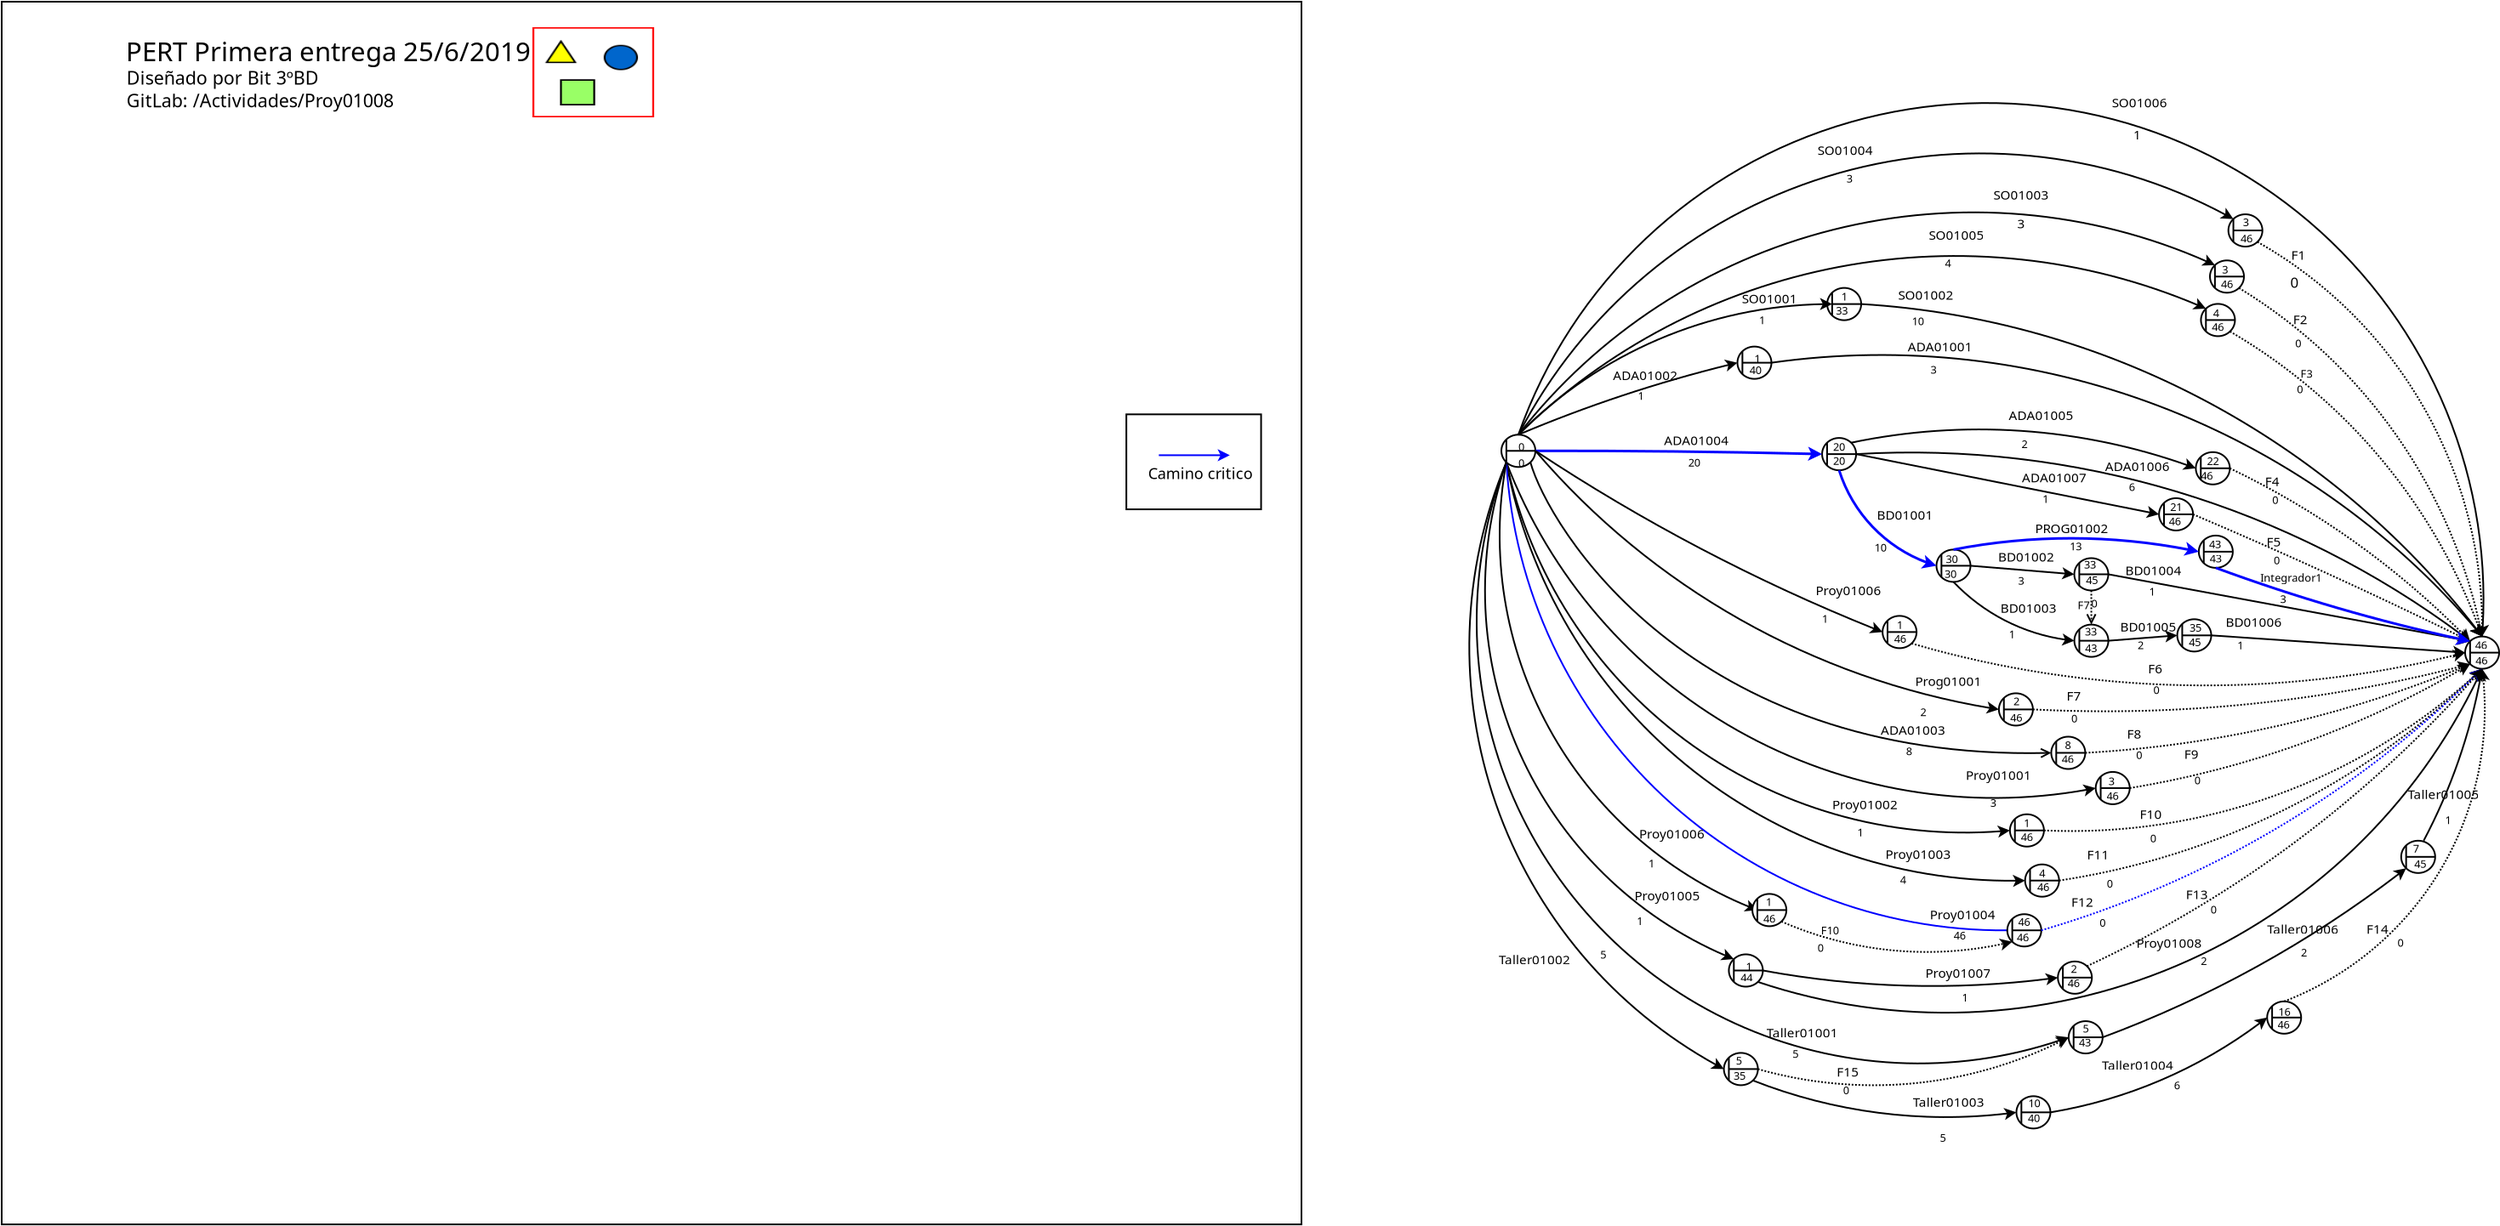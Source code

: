 <?xml version="1.0" encoding="UTF-8"?>
<dia:diagram xmlns:dia="http://www.lysator.liu.se/~alla/dia/">
  <dia:layer name="Background" visible="true" active="true">
    <dia:object type="Flowchart - Box" version="0" id="O0">
      <dia:attribute name="obj_pos">
        <dia:point val="-62,-20"/>
      </dia:attribute>
      <dia:attribute name="obj_bb">
        <dia:rectangle val="-62.05,-20.05;14.45,51.956"/>
      </dia:attribute>
      <dia:attribute name="elem_corner">
        <dia:point val="-62,-20"/>
      </dia:attribute>
      <dia:attribute name="elem_width">
        <dia:real val="76.4"/>
      </dia:attribute>
      <dia:attribute name="elem_height">
        <dia:real val="71.906"/>
      </dia:attribute>
      <dia:attribute name="show_background">
        <dia:boolean val="true"/>
      </dia:attribute>
      <dia:attribute name="padding">
        <dia:real val="0.5"/>
      </dia:attribute>
      <dia:attribute name="text">
        <dia:composite type="text">
          <dia:attribute name="string">
            <dia:string>##</dia:string>
          </dia:attribute>
          <dia:attribute name="font">
            <dia:font family="sans" style="0" name="Helvetica"/>
          </dia:attribute>
          <dia:attribute name="height">
            <dia:real val="0.8"/>
          </dia:attribute>
          <dia:attribute name="pos">
            <dia:point val="-23.8,16.148"/>
          </dia:attribute>
          <dia:attribute name="color">
            <dia:color val="#000000"/>
          </dia:attribute>
          <dia:attribute name="alignment">
            <dia:enum val="1"/>
          </dia:attribute>
        </dia:composite>
      </dia:attribute>
    </dia:object>
    <dia:object type="Flowchart - Box" version="0" id="O1">
      <dia:attribute name="obj_pos">
        <dia:point val="4.107,4.267"/>
      </dia:attribute>
      <dia:attribute name="obj_bb">
        <dia:rectangle val="4.057,4.217;12.077,9.903"/>
      </dia:attribute>
      <dia:attribute name="elem_corner">
        <dia:point val="4.107,4.267"/>
      </dia:attribute>
      <dia:attribute name="elem_width">
        <dia:real val="7.92"/>
      </dia:attribute>
      <dia:attribute name="elem_height">
        <dia:real val="5.586"/>
      </dia:attribute>
      <dia:attribute name="show_background">
        <dia:boolean val="true"/>
      </dia:attribute>
      <dia:attribute name="padding">
        <dia:real val="0.5"/>
      </dia:attribute>
      <dia:attribute name="text">
        <dia:composite type="text">
          <dia:attribute name="string">
            <dia:string>##</dia:string>
          </dia:attribute>
          <dia:attribute name="font">
            <dia:font family="sans" style="0" name="Helvetica"/>
          </dia:attribute>
          <dia:attribute name="height">
            <dia:real val="0.8"/>
          </dia:attribute>
          <dia:attribute name="pos">
            <dia:point val="8.067,7.255"/>
          </dia:attribute>
          <dia:attribute name="color">
            <dia:color val="#000000"/>
          </dia:attribute>
          <dia:attribute name="alignment">
            <dia:enum val="1"/>
          </dia:attribute>
        </dia:composite>
      </dia:attribute>
    </dia:object>
    <dia:group>
      <dia:object type="Standard - Ellipse" version="0" id="O2">
        <dia:attribute name="obj_pos">
          <dia:point val="26.151,5.464"/>
        </dia:attribute>
        <dia:attribute name="obj_bb">
          <dia:rectangle val="26.101,5.414;28.201,7.414"/>
        </dia:attribute>
        <dia:attribute name="elem_corner">
          <dia:point val="26.151,5.464"/>
        </dia:attribute>
        <dia:attribute name="elem_width">
          <dia:real val="2"/>
        </dia:attribute>
        <dia:attribute name="elem_height">
          <dia:real val="1.9"/>
        </dia:attribute>
      </dia:object>
      <dia:object type="Standard - Line" version="0" id="O3">
        <dia:attribute name="obj_pos">
          <dia:point val="26.444,5.743"/>
        </dia:attribute>
        <dia:attribute name="obj_bb">
          <dia:rectangle val="26.394,5.693;26.494,7.136"/>
        </dia:attribute>
        <dia:attribute name="conn_endpoints">
          <dia:point val="26.444,5.743"/>
          <dia:point val="26.444,7.086"/>
        </dia:attribute>
        <dia:attribute name="numcp">
          <dia:int val="1"/>
        </dia:attribute>
        <dia:connections>
          <dia:connection handle="0" to="O2" connection="0"/>
          <dia:connection handle="1" to="O2" connection="5"/>
        </dia:connections>
      </dia:object>
      <dia:object type="Standard - Line" version="0" id="O4">
        <dia:attribute name="obj_pos">
          <dia:point val="28.151,6.414"/>
        </dia:attribute>
        <dia:attribute name="obj_bb">
          <dia:rectangle val="26.394,6.364;28.201,6.464"/>
        </dia:attribute>
        <dia:attribute name="conn_endpoints">
          <dia:point val="28.151,6.414"/>
          <dia:point val="26.444,6.414"/>
        </dia:attribute>
        <dia:attribute name="numcp">
          <dia:int val="1"/>
        </dia:attribute>
        <dia:connections>
          <dia:connection handle="0" to="O2" connection="4"/>
          <dia:connection handle="1" to="O3" connection="0"/>
        </dia:connections>
      </dia:object>
    </dia:group>
    <dia:group>
      <dia:object type="Standard - Ellipse" version="0" id="O5">
        <dia:attribute name="obj_pos">
          <dia:point val="40.026,0.281"/>
        </dia:attribute>
        <dia:attribute name="obj_bb">
          <dia:rectangle val="39.976,0.231;42.076,2.231"/>
        </dia:attribute>
        <dia:attribute name="elem_corner">
          <dia:point val="40.026,0.281"/>
        </dia:attribute>
        <dia:attribute name="elem_width">
          <dia:real val="2"/>
        </dia:attribute>
        <dia:attribute name="elem_height">
          <dia:real val="1.9"/>
        </dia:attribute>
      </dia:object>
      <dia:object type="Standard - Line" version="0" id="O6">
        <dia:attribute name="obj_pos">
          <dia:point val="40.319,0.559"/>
        </dia:attribute>
        <dia:attribute name="obj_bb">
          <dia:rectangle val="40.269,0.509;40.369,1.952"/>
        </dia:attribute>
        <dia:attribute name="conn_endpoints">
          <dia:point val="40.319,0.559"/>
          <dia:point val="40.319,1.902"/>
        </dia:attribute>
        <dia:attribute name="numcp">
          <dia:int val="1"/>
        </dia:attribute>
        <dia:connections>
          <dia:connection handle="0" to="O5" connection="0"/>
          <dia:connection handle="1" to="O5" connection="5"/>
        </dia:connections>
      </dia:object>
      <dia:object type="Standard - Line" version="0" id="O7">
        <dia:attribute name="obj_pos">
          <dia:point val="42.026,1.231"/>
        </dia:attribute>
        <dia:attribute name="obj_bb">
          <dia:rectangle val="40.269,1.181;42.076,1.281"/>
        </dia:attribute>
        <dia:attribute name="conn_endpoints">
          <dia:point val="42.026,1.231"/>
          <dia:point val="40.319,1.231"/>
        </dia:attribute>
        <dia:attribute name="numcp">
          <dia:int val="1"/>
        </dia:attribute>
        <dia:connections>
          <dia:connection handle="0" to="O5" connection="4"/>
          <dia:connection handle="1" to="O6" connection="0"/>
        </dia:connections>
      </dia:object>
    </dia:group>
    <dia:object type="Standard - Arc" version="0" id="O8">
      <dia:attribute name="obj_pos">
        <dia:point val="27.151,5.464"/>
      </dia:attribute>
      <dia:attribute name="obj_bb">
        <dia:rectangle val="27.088,1.048;40.089,5.527"/>
      </dia:attribute>
      <dia:attribute name="conn_endpoints">
        <dia:point val="27.151,5.464"/>
        <dia:point val="40.026,1.231"/>
      </dia:attribute>
      <dia:attribute name="curve_distance">
        <dia:real val="-0.278"/>
      </dia:attribute>
      <dia:attribute name="line_width">
        <dia:real val="0.1"/>
      </dia:attribute>
      <dia:attribute name="end_arrow">
        <dia:enum val="22"/>
      </dia:attribute>
      <dia:attribute name="end_arrow_length">
        <dia:real val="0.5"/>
      </dia:attribute>
      <dia:attribute name="end_arrow_width">
        <dia:real val="0.5"/>
      </dia:attribute>
      <dia:connections>
        <dia:connection handle="0" to="O2" connection="1"/>
        <dia:connection handle="1" to="O5" connection="3"/>
      </dia:connections>
    </dia:object>
    <dia:object type="Standard - Text" version="1" id="O9">
      <dia:attribute name="obj_pos">
        <dia:point val="32.711,2.245"/>
      </dia:attribute>
      <dia:attribute name="obj_bb">
        <dia:rectangle val="32.711,1.537;36.769,2.425"/>
      </dia:attribute>
      <dia:attribute name="text">
        <dia:composite type="text">
          <dia:attribute name="string">
            <dia:string>#ADA01002#</dia:string>
          </dia:attribute>
          <dia:attribute name="font">
            <dia:font family="sans" style="0" name="Helvetica"/>
          </dia:attribute>
          <dia:attribute name="height">
            <dia:real val="0.953"/>
          </dia:attribute>
          <dia:attribute name="pos">
            <dia:point val="32.711,2.245"/>
          </dia:attribute>
          <dia:attribute name="color">
            <dia:color val="#000000"/>
          </dia:attribute>
          <dia:attribute name="alignment">
            <dia:enum val="0"/>
          </dia:attribute>
        </dia:composite>
      </dia:attribute>
      <dia:attribute name="valign">
        <dia:enum val="3"/>
      </dia:attribute>
    </dia:object>
    <dia:object type="Standard - Text" version="1" id="O10">
      <dia:attribute name="obj_pos">
        <dia:point val="34.181,3.413"/>
      </dia:attribute>
      <dia:attribute name="obj_bb">
        <dia:rectangle val="34.181,2.817;34.589,3.562"/>
      </dia:attribute>
      <dia:attribute name="text">
        <dia:composite type="text">
          <dia:attribute name="string">
            <dia:string>#1#</dia:string>
          </dia:attribute>
          <dia:attribute name="font">
            <dia:font family="sans" style="0" name="Helvetica"/>
          </dia:attribute>
          <dia:attribute name="height">
            <dia:real val="0.8"/>
          </dia:attribute>
          <dia:attribute name="pos">
            <dia:point val="34.181,3.413"/>
          </dia:attribute>
          <dia:attribute name="color">
            <dia:color val="#000000"/>
          </dia:attribute>
          <dia:attribute name="alignment">
            <dia:enum val="0"/>
          </dia:attribute>
        </dia:composite>
      </dia:attribute>
      <dia:attribute name="valign">
        <dia:enum val="3"/>
      </dia:attribute>
    </dia:object>
    <dia:object type="Standard - Text" version="1" id="O11">
      <dia:attribute name="obj_pos">
        <dia:point val="50.04,0.559"/>
      </dia:attribute>
      <dia:attribute name="obj_bb">
        <dia:rectangle val="50.04,-0.148;54.098,0.739"/>
      </dia:attribute>
      <dia:attribute name="text">
        <dia:composite type="text">
          <dia:attribute name="string">
            <dia:string>#ADA01001#</dia:string>
          </dia:attribute>
          <dia:attribute name="font">
            <dia:font family="sans" style="0" name="Helvetica"/>
          </dia:attribute>
          <dia:attribute name="height">
            <dia:real val="0.953"/>
          </dia:attribute>
          <dia:attribute name="pos">
            <dia:point val="50.04,0.559"/>
          </dia:attribute>
          <dia:attribute name="color">
            <dia:color val="#000000"/>
          </dia:attribute>
          <dia:attribute name="alignment">
            <dia:enum val="0"/>
          </dia:attribute>
        </dia:composite>
      </dia:attribute>
      <dia:attribute name="valign">
        <dia:enum val="3"/>
      </dia:attribute>
    </dia:object>
    <dia:object type="Standard - Text" version="1" id="O12">
      <dia:attribute name="obj_pos">
        <dia:point val="51.369,1.869"/>
      </dia:attribute>
      <dia:attribute name="obj_bb">
        <dia:rectangle val="51.369,1.274;51.776,2.019"/>
      </dia:attribute>
      <dia:attribute name="text">
        <dia:composite type="text">
          <dia:attribute name="string">
            <dia:string>#3#</dia:string>
          </dia:attribute>
          <dia:attribute name="font">
            <dia:font family="sans" style="0" name="Helvetica"/>
          </dia:attribute>
          <dia:attribute name="height">
            <dia:real val="0.8"/>
          </dia:attribute>
          <dia:attribute name="pos">
            <dia:point val="51.369,1.869"/>
          </dia:attribute>
          <dia:attribute name="color">
            <dia:color val="#000000"/>
          </dia:attribute>
          <dia:attribute name="alignment">
            <dia:enum val="0"/>
          </dia:attribute>
        </dia:composite>
      </dia:attribute>
      <dia:attribute name="valign">
        <dia:enum val="3"/>
      </dia:attribute>
    </dia:object>
    <dia:object type="Standard - Text" version="1" id="O13">
      <dia:attribute name="obj_pos">
        <dia:point val="48.447,23.112"/>
      </dia:attribute>
      <dia:attribute name="obj_bb">
        <dia:rectangle val="48.447,22.405;52.504,23.292"/>
      </dia:attribute>
      <dia:attribute name="text">
        <dia:composite type="text">
          <dia:attribute name="string">
            <dia:string>#ADA01003#</dia:string>
          </dia:attribute>
          <dia:attribute name="font">
            <dia:font family="sans" style="0" name="Helvetica"/>
          </dia:attribute>
          <dia:attribute name="height">
            <dia:real val="0.953"/>
          </dia:attribute>
          <dia:attribute name="pos">
            <dia:point val="48.447,23.112"/>
          </dia:attribute>
          <dia:attribute name="color">
            <dia:color val="#000000"/>
          </dia:attribute>
          <dia:attribute name="alignment">
            <dia:enum val="0"/>
          </dia:attribute>
        </dia:composite>
      </dia:attribute>
      <dia:attribute name="valign">
        <dia:enum val="3"/>
      </dia:attribute>
    </dia:object>
    <dia:object type="Standard - Text" version="1" id="O14">
      <dia:attribute name="obj_pos">
        <dia:point val="49.933,24.318"/>
      </dia:attribute>
      <dia:attribute name="obj_bb">
        <dia:rectangle val="49.933,23.723;50.34,24.468"/>
      </dia:attribute>
      <dia:attribute name="text">
        <dia:composite type="text">
          <dia:attribute name="string">
            <dia:string>#8#</dia:string>
          </dia:attribute>
          <dia:attribute name="font">
            <dia:font family="sans" style="0" name="Helvetica"/>
          </dia:attribute>
          <dia:attribute name="height">
            <dia:real val="0.8"/>
          </dia:attribute>
          <dia:attribute name="pos">
            <dia:point val="49.933,24.318"/>
          </dia:attribute>
          <dia:attribute name="color">
            <dia:color val="#000000"/>
          </dia:attribute>
          <dia:attribute name="alignment">
            <dia:enum val="0"/>
          </dia:attribute>
        </dia:composite>
      </dia:attribute>
      <dia:attribute name="valign">
        <dia:enum val="3"/>
      </dia:attribute>
    </dia:object>
    <dia:group>
      <dia:object type="Standard - Ellipse" version="0" id="O15">
        <dia:attribute name="obj_pos">
          <dia:point val="45.003,5.656"/>
        </dia:attribute>
        <dia:attribute name="obj_bb">
          <dia:rectangle val="44.953,5.606;47.053,7.606"/>
        </dia:attribute>
        <dia:attribute name="elem_corner">
          <dia:point val="45.003,5.656"/>
        </dia:attribute>
        <dia:attribute name="elem_width">
          <dia:real val="2"/>
        </dia:attribute>
        <dia:attribute name="elem_height">
          <dia:real val="1.9"/>
        </dia:attribute>
      </dia:object>
      <dia:object type="Standard - Line" version="0" id="O16">
        <dia:attribute name="obj_pos">
          <dia:point val="45.296,5.934"/>
        </dia:attribute>
        <dia:attribute name="obj_bb">
          <dia:rectangle val="45.246,5.884;45.346,7.328"/>
        </dia:attribute>
        <dia:attribute name="conn_endpoints">
          <dia:point val="45.296,5.934"/>
          <dia:point val="45.296,7.278"/>
        </dia:attribute>
        <dia:attribute name="numcp">
          <dia:int val="1"/>
        </dia:attribute>
        <dia:connections>
          <dia:connection handle="0" to="O15" connection="0"/>
          <dia:connection handle="1" to="O15" connection="5"/>
        </dia:connections>
      </dia:object>
      <dia:object type="Standard - Line" version="0" id="O17">
        <dia:attribute name="obj_pos">
          <dia:point val="47.003,6.606"/>
        </dia:attribute>
        <dia:attribute name="obj_bb">
          <dia:rectangle val="45.246,6.556;47.053,6.656"/>
        </dia:attribute>
        <dia:attribute name="conn_endpoints">
          <dia:point val="47.003,6.606"/>
          <dia:point val="45.296,6.606"/>
        </dia:attribute>
        <dia:attribute name="numcp">
          <dia:int val="1"/>
        </dia:attribute>
        <dia:connections>
          <dia:connection handle="0" to="O15" connection="4"/>
          <dia:connection handle="1" to="O16" connection="0"/>
        </dia:connections>
      </dia:object>
    </dia:group>
    <dia:object type="Standard - Arc" version="0" id="O18">
      <dia:attribute name="obj_pos">
        <dia:point val="28.151,6.414"/>
      </dia:attribute>
      <dia:attribute name="obj_bb">
        <dia:rectangle val="28.075,6.168;45.078,7.003"/>
      </dia:attribute>
      <dia:attribute name="conn_endpoints">
        <dia:point val="28.151,6.414"/>
        <dia:point val="45.003,6.606"/>
      </dia:attribute>
      <dia:attribute name="arc_color">
        <dia:color val="#0000ff"/>
      </dia:attribute>
      <dia:attribute name="curve_distance">
        <dia:real val="-0.057"/>
      </dia:attribute>
      <dia:attribute name="line_width">
        <dia:real val="0.15"/>
      </dia:attribute>
      <dia:attribute name="end_arrow">
        <dia:enum val="22"/>
      </dia:attribute>
      <dia:attribute name="end_arrow_length">
        <dia:real val="0.5"/>
      </dia:attribute>
      <dia:attribute name="end_arrow_width">
        <dia:real val="0.5"/>
      </dia:attribute>
      <dia:connections>
        <dia:connection handle="0" to="O2" connection="4"/>
        <dia:connection handle="1" to="O15" connection="3"/>
      </dia:connections>
    </dia:object>
    <dia:object type="Standard - Text" version="1" id="O19">
      <dia:attribute name="obj_pos">
        <dia:point val="35.712,6.075"/>
      </dia:attribute>
      <dia:attribute name="obj_bb">
        <dia:rectangle val="35.712,5.368;39.769,6.255"/>
      </dia:attribute>
      <dia:attribute name="text">
        <dia:composite type="text">
          <dia:attribute name="string">
            <dia:string>#ADA01004#</dia:string>
          </dia:attribute>
          <dia:attribute name="font">
            <dia:font family="sans" style="0" name="Helvetica"/>
          </dia:attribute>
          <dia:attribute name="height">
            <dia:real val="0.953"/>
          </dia:attribute>
          <dia:attribute name="pos">
            <dia:point val="35.712,6.075"/>
          </dia:attribute>
          <dia:attribute name="color">
            <dia:color val="#000000"/>
          </dia:attribute>
          <dia:attribute name="alignment">
            <dia:enum val="0"/>
          </dia:attribute>
        </dia:composite>
      </dia:attribute>
      <dia:attribute name="valign">
        <dia:enum val="3"/>
      </dia:attribute>
    </dia:object>
    <dia:object type="Standard - Text" version="1" id="O20">
      <dia:attribute name="obj_pos">
        <dia:point val="37.138,7.337"/>
      </dia:attribute>
      <dia:attribute name="obj_bb">
        <dia:rectangle val="37.138,6.742;37.953,7.487"/>
      </dia:attribute>
      <dia:attribute name="text">
        <dia:composite type="text">
          <dia:attribute name="string">
            <dia:string>#20#</dia:string>
          </dia:attribute>
          <dia:attribute name="font">
            <dia:font family="sans" style="0" name="Helvetica"/>
          </dia:attribute>
          <dia:attribute name="height">
            <dia:real val="0.8"/>
          </dia:attribute>
          <dia:attribute name="pos">
            <dia:point val="37.138,7.337"/>
          </dia:attribute>
          <dia:attribute name="color">
            <dia:color val="#000000"/>
          </dia:attribute>
          <dia:attribute name="alignment">
            <dia:enum val="0"/>
          </dia:attribute>
        </dia:composite>
      </dia:attribute>
      <dia:attribute name="valign">
        <dia:enum val="3"/>
      </dia:attribute>
    </dia:object>
    <dia:object type="Standard - Arc" version="0" id="O21">
      <dia:attribute name="obj_pos">
        <dia:point val="46.71,5.934"/>
      </dia:attribute>
      <dia:attribute name="obj_bb">
        <dia:rectangle val="46.656,5.105;67.024,7.531"/>
      </dia:attribute>
      <dia:attribute name="conn_endpoints">
        <dia:point val="46.71,5.934"/>
        <dia:point val="66.97,7.439"/>
      </dia:attribute>
      <dia:attribute name="curve_distance">
        <dia:real val="-1.435"/>
      </dia:attribute>
      <dia:attribute name="line_width">
        <dia:real val="0.1"/>
      </dia:attribute>
      <dia:attribute name="end_arrow">
        <dia:enum val="22"/>
      </dia:attribute>
      <dia:attribute name="end_arrow_length">
        <dia:real val="0.5"/>
      </dia:attribute>
      <dia:attribute name="end_arrow_width">
        <dia:real val="0.5"/>
      </dia:attribute>
      <dia:connections>
        <dia:connection handle="0" to="O15" connection="2"/>
        <dia:connection handle="1" to="O231" connection="3"/>
      </dia:connections>
    </dia:object>
    <dia:object type="Standard - Text" version="1" id="O22">
      <dia:attribute name="obj_pos">
        <dia:point val="55.974,4.605"/>
      </dia:attribute>
      <dia:attribute name="obj_bb">
        <dia:rectangle val="55.974,3.897;60.031,4.785"/>
      </dia:attribute>
      <dia:attribute name="text">
        <dia:composite type="text">
          <dia:attribute name="string">
            <dia:string>#ADA01005#</dia:string>
          </dia:attribute>
          <dia:attribute name="font">
            <dia:font family="sans" style="0" name="Helvetica"/>
          </dia:attribute>
          <dia:attribute name="height">
            <dia:real val="0.953"/>
          </dia:attribute>
          <dia:attribute name="pos">
            <dia:point val="55.974,4.605"/>
          </dia:attribute>
          <dia:attribute name="color">
            <dia:color val="#000000"/>
          </dia:attribute>
          <dia:attribute name="alignment">
            <dia:enum val="0"/>
          </dia:attribute>
        </dia:composite>
      </dia:attribute>
      <dia:attribute name="valign">
        <dia:enum val="3"/>
      </dia:attribute>
    </dia:object>
    <dia:object type="Standard - Text" version="1" id="O23">
      <dia:attribute name="obj_pos">
        <dia:point val="56.726,6.248"/>
      </dia:attribute>
      <dia:attribute name="obj_bb">
        <dia:rectangle val="56.726,5.653;57.133,6.398"/>
      </dia:attribute>
      <dia:attribute name="text">
        <dia:composite type="text">
          <dia:attribute name="string">
            <dia:string>#2#</dia:string>
          </dia:attribute>
          <dia:attribute name="font">
            <dia:font family="sans" style="0" name="Helvetica"/>
          </dia:attribute>
          <dia:attribute name="height">
            <dia:real val="0.8"/>
          </dia:attribute>
          <dia:attribute name="pos">
            <dia:point val="56.726,6.248"/>
          </dia:attribute>
          <dia:attribute name="color">
            <dia:color val="#000000"/>
          </dia:attribute>
          <dia:attribute name="alignment">
            <dia:enum val="0"/>
          </dia:attribute>
        </dia:composite>
      </dia:attribute>
      <dia:attribute name="valign">
        <dia:enum val="3"/>
      </dia:attribute>
    </dia:object>
    <dia:object type="Standard - Line" version="0" id="O24">
      <dia:attribute name="obj_pos">
        <dia:point val="47.003,6.606"/>
      </dia:attribute>
      <dia:attribute name="obj_bb">
        <dia:rectangle val="46.944,6.547;64.917,10.382"/>
      </dia:attribute>
      <dia:attribute name="conn_endpoints">
        <dia:point val="47.003,6.606"/>
        <dia:point val="64.808,10.147"/>
      </dia:attribute>
      <dia:attribute name="numcp">
        <dia:int val="1"/>
      </dia:attribute>
      <dia:attribute name="end_arrow">
        <dia:enum val="22"/>
      </dia:attribute>
      <dia:attribute name="end_arrow_length">
        <dia:real val="0.5"/>
      </dia:attribute>
      <dia:attribute name="end_arrow_width">
        <dia:real val="0.5"/>
      </dia:attribute>
      <dia:connections>
        <dia:connection handle="0" to="O15" connection="4"/>
        <dia:connection handle="1" to="O236" connection="3"/>
      </dia:connections>
    </dia:object>
    <dia:object type="Standard - Text" version="1" id="O25">
      <dia:attribute name="obj_pos">
        <dia:point val="61.641,7.595"/>
      </dia:attribute>
      <dia:attribute name="obj_bb">
        <dia:rectangle val="61.641,6.887;65.698,7.775"/>
      </dia:attribute>
      <dia:attribute name="text">
        <dia:composite type="text">
          <dia:attribute name="string">
            <dia:string>#ADA01006#</dia:string>
          </dia:attribute>
          <dia:attribute name="font">
            <dia:font family="sans" style="0" name="Helvetica"/>
          </dia:attribute>
          <dia:attribute name="height">
            <dia:real val="0.953"/>
          </dia:attribute>
          <dia:attribute name="pos">
            <dia:point val="61.641,7.595"/>
          </dia:attribute>
          <dia:attribute name="color">
            <dia:color val="#000000"/>
          </dia:attribute>
          <dia:attribute name="alignment">
            <dia:enum val="0"/>
          </dia:attribute>
        </dia:composite>
      </dia:attribute>
      <dia:attribute name="valign">
        <dia:enum val="3"/>
      </dia:attribute>
    </dia:object>
    <dia:object type="Standard - Text" version="1" id="O26">
      <dia:attribute name="obj_pos">
        <dia:point val="63.039,8.772"/>
      </dia:attribute>
      <dia:attribute name="obj_bb">
        <dia:rectangle val="63.039,8.177;63.447,8.922"/>
      </dia:attribute>
      <dia:attribute name="text">
        <dia:composite type="text">
          <dia:attribute name="string">
            <dia:string>#6#</dia:string>
          </dia:attribute>
          <dia:attribute name="font">
            <dia:font family="sans" style="0" name="Helvetica"/>
          </dia:attribute>
          <dia:attribute name="height">
            <dia:real val="0.8"/>
          </dia:attribute>
          <dia:attribute name="pos">
            <dia:point val="63.039,8.772"/>
          </dia:attribute>
          <dia:attribute name="color">
            <dia:color val="#000000"/>
          </dia:attribute>
          <dia:attribute name="alignment">
            <dia:enum val="0"/>
          </dia:attribute>
        </dia:composite>
      </dia:attribute>
      <dia:attribute name="valign">
        <dia:enum val="3"/>
      </dia:attribute>
    </dia:object>
    <dia:object type="Standard - Arc" version="0" id="O27">
      <dia:attribute name="obj_pos">
        <dia:point val="47.003,6.606"/>
      </dia:attribute>
      <dia:attribute name="obj_bb">
        <dia:rectangle val="46.94,6.461;83.154,17.671"/>
      </dia:attribute>
      <dia:attribute name="conn_endpoints">
        <dia:point val="47.003,6.606"/>
        <dia:point val="83.092,17.609"/>
      </dia:attribute>
      <dia:attribute name="curve_distance">
        <dia:real val="-3.386"/>
      </dia:attribute>
      <dia:attribute name="line_width">
        <dia:real val="0.1"/>
      </dia:attribute>
      <dia:attribute name="end_arrow">
        <dia:enum val="22"/>
      </dia:attribute>
      <dia:attribute name="end_arrow_length">
        <dia:real val="0.5"/>
      </dia:attribute>
      <dia:attribute name="end_arrow_width">
        <dia:real val="0.5"/>
      </dia:attribute>
      <dia:connections>
        <dia:connection handle="0" to="O15" connection="4"/>
        <dia:connection handle="1" to="O63" connection="0"/>
      </dia:connections>
    </dia:object>
    <dia:object type="Standard - Text" version="1" id="O28">
      <dia:attribute name="obj_pos">
        <dia:point val="56.752,8.268"/>
      </dia:attribute>
      <dia:attribute name="obj_bb">
        <dia:rectangle val="56.752,7.56;60.81,8.448"/>
      </dia:attribute>
      <dia:attribute name="text">
        <dia:composite type="text">
          <dia:attribute name="string">
            <dia:string>#ADA01007#</dia:string>
          </dia:attribute>
          <dia:attribute name="font">
            <dia:font family="sans" style="0" name="Helvetica"/>
          </dia:attribute>
          <dia:attribute name="height">
            <dia:real val="0.953"/>
          </dia:attribute>
          <dia:attribute name="pos">
            <dia:point val="56.752,8.268"/>
          </dia:attribute>
          <dia:attribute name="color">
            <dia:color val="#000000"/>
          </dia:attribute>
          <dia:attribute name="alignment">
            <dia:enum val="0"/>
          </dia:attribute>
        </dia:composite>
      </dia:attribute>
      <dia:attribute name="valign">
        <dia:enum val="3"/>
      </dia:attribute>
    </dia:object>
    <dia:object type="Standard - Text" version="1" id="O29">
      <dia:attribute name="obj_pos">
        <dia:point val="57.968,9.476"/>
      </dia:attribute>
      <dia:attribute name="obj_bb">
        <dia:rectangle val="57.968,8.881;58.376,9.626"/>
      </dia:attribute>
      <dia:attribute name="text">
        <dia:composite type="text">
          <dia:attribute name="string">
            <dia:string>#1#</dia:string>
          </dia:attribute>
          <dia:attribute name="font">
            <dia:font family="sans" style="0" name="Helvetica"/>
          </dia:attribute>
          <dia:attribute name="height">
            <dia:real val="0.8"/>
          </dia:attribute>
          <dia:attribute name="pos">
            <dia:point val="57.968,9.476"/>
          </dia:attribute>
          <dia:attribute name="color">
            <dia:color val="#000000"/>
          </dia:attribute>
          <dia:attribute name="alignment">
            <dia:enum val="0"/>
          </dia:attribute>
        </dia:composite>
      </dia:attribute>
      <dia:attribute name="valign">
        <dia:enum val="3"/>
      </dia:attribute>
    </dia:object>
    <dia:group>
      <dia:object type="Standard - Ellipse" version="0" id="O30">
        <dia:attribute name="obj_pos">
          <dia:point val="51.725,12.221"/>
        </dia:attribute>
        <dia:attribute name="obj_bb">
          <dia:rectangle val="51.675,12.171;53.775,14.171"/>
        </dia:attribute>
        <dia:attribute name="elem_corner">
          <dia:point val="51.725,12.221"/>
        </dia:attribute>
        <dia:attribute name="elem_width">
          <dia:real val="2"/>
        </dia:attribute>
        <dia:attribute name="elem_height">
          <dia:real val="1.9"/>
        </dia:attribute>
      </dia:object>
      <dia:object type="Standard - Line" version="0" id="O31">
        <dia:attribute name="obj_pos">
          <dia:point val="52.018,12.5"/>
        </dia:attribute>
        <dia:attribute name="obj_bb">
          <dia:rectangle val="51.968,12.45;52.068,13.893"/>
        </dia:attribute>
        <dia:attribute name="conn_endpoints">
          <dia:point val="52.018,12.5"/>
          <dia:point val="52.018,13.843"/>
        </dia:attribute>
        <dia:attribute name="numcp">
          <dia:int val="1"/>
        </dia:attribute>
        <dia:connections>
          <dia:connection handle="0" to="O30" connection="0"/>
          <dia:connection handle="1" to="O30" connection="5"/>
        </dia:connections>
      </dia:object>
      <dia:object type="Standard - Line" version="0" id="O32">
        <dia:attribute name="obj_pos">
          <dia:point val="53.725,13.171"/>
        </dia:attribute>
        <dia:attribute name="obj_bb">
          <dia:rectangle val="51.968,13.121;53.775,13.221"/>
        </dia:attribute>
        <dia:attribute name="conn_endpoints">
          <dia:point val="53.725,13.171"/>
          <dia:point val="52.018,13.171"/>
        </dia:attribute>
        <dia:attribute name="numcp">
          <dia:int val="1"/>
        </dia:attribute>
        <dia:connections>
          <dia:connection handle="0" to="O30" connection="4"/>
          <dia:connection handle="1" to="O31" connection="0"/>
        </dia:connections>
      </dia:object>
    </dia:group>
    <dia:object type="Standard - Arc" version="0" id="O33">
      <dia:attribute name="obj_pos">
        <dia:point val="46.003,7.556"/>
      </dia:attribute>
      <dia:attribute name="obj_bb">
        <dia:rectangle val="45.897,7.45;51.831,13.335"/>
      </dia:attribute>
      <dia:attribute name="conn_endpoints">
        <dia:point val="46.003,7.556"/>
        <dia:point val="51.725,13.171"/>
      </dia:attribute>
      <dia:attribute name="arc_color">
        <dia:color val="#0000ff"/>
      </dia:attribute>
      <dia:attribute name="curve_distance">
        <dia:real val="1"/>
      </dia:attribute>
      <dia:attribute name="line_width">
        <dia:real val="0.15"/>
      </dia:attribute>
      <dia:attribute name="end_arrow">
        <dia:enum val="22"/>
      </dia:attribute>
      <dia:attribute name="end_arrow_length">
        <dia:real val="0.5"/>
      </dia:attribute>
      <dia:attribute name="end_arrow_width">
        <dia:real val="0.5"/>
      </dia:attribute>
      <dia:connections>
        <dia:connection handle="0" to="O15" connection="6"/>
        <dia:connection handle="1" to="O30" connection="3"/>
      </dia:connections>
    </dia:object>
    <dia:object type="Standard - Text" version="1" id="O34">
      <dia:attribute name="obj_pos">
        <dia:point val="48.222,10.46"/>
      </dia:attribute>
      <dia:attribute name="obj_bb">
        <dia:rectangle val="48.222,9.752;51.757,10.639"/>
      </dia:attribute>
      <dia:attribute name="text">
        <dia:composite type="text">
          <dia:attribute name="string">
            <dia:string>#BD01001#</dia:string>
          </dia:attribute>
          <dia:attribute name="font">
            <dia:font family="sans" style="0" name="Helvetica"/>
          </dia:attribute>
          <dia:attribute name="height">
            <dia:real val="0.953"/>
          </dia:attribute>
          <dia:attribute name="pos">
            <dia:point val="48.222,10.46"/>
          </dia:attribute>
          <dia:attribute name="color">
            <dia:color val="#000000"/>
          </dia:attribute>
          <dia:attribute name="alignment">
            <dia:enum val="0"/>
          </dia:attribute>
        </dia:composite>
      </dia:attribute>
      <dia:attribute name="valign">
        <dia:enum val="3"/>
      </dia:attribute>
    </dia:object>
    <dia:object type="Standard - Text" version="1" id="O35">
      <dia:attribute name="obj_pos">
        <dia:point val="48.093,12.34"/>
      </dia:attribute>
      <dia:attribute name="obj_bb">
        <dia:rectangle val="48.093,11.745;48.907,12.49"/>
      </dia:attribute>
      <dia:attribute name="text">
        <dia:composite type="text">
          <dia:attribute name="string">
            <dia:string>#10#</dia:string>
          </dia:attribute>
          <dia:attribute name="font">
            <dia:font family="sans" style="0" name="Helvetica"/>
          </dia:attribute>
          <dia:attribute name="height">
            <dia:real val="0.8"/>
          </dia:attribute>
          <dia:attribute name="pos">
            <dia:point val="48.093,12.34"/>
          </dia:attribute>
          <dia:attribute name="color">
            <dia:color val="#000000"/>
          </dia:attribute>
          <dia:attribute name="alignment">
            <dia:enum val="0"/>
          </dia:attribute>
        </dia:composite>
      </dia:attribute>
      <dia:attribute name="valign">
        <dia:enum val="3"/>
      </dia:attribute>
    </dia:object>
    <dia:group>
      <dia:object type="Standard - Ellipse" version="0" id="O36">
        <dia:attribute name="obj_pos">
          <dia:point val="59.827,12.724"/>
        </dia:attribute>
        <dia:attribute name="obj_bb">
          <dia:rectangle val="59.777,12.674;61.877,14.674"/>
        </dia:attribute>
        <dia:attribute name="elem_corner">
          <dia:point val="59.827,12.724"/>
        </dia:attribute>
        <dia:attribute name="elem_width">
          <dia:real val="2"/>
        </dia:attribute>
        <dia:attribute name="elem_height">
          <dia:real val="1.9"/>
        </dia:attribute>
      </dia:object>
      <dia:object type="Standard - Line" version="0" id="O37">
        <dia:attribute name="obj_pos">
          <dia:point val="60.12,13.003"/>
        </dia:attribute>
        <dia:attribute name="obj_bb">
          <dia:rectangle val="60.07,12.953;60.17,14.396"/>
        </dia:attribute>
        <dia:attribute name="conn_endpoints">
          <dia:point val="60.12,13.003"/>
          <dia:point val="60.12,14.346"/>
        </dia:attribute>
        <dia:attribute name="numcp">
          <dia:int val="1"/>
        </dia:attribute>
        <dia:connections>
          <dia:connection handle="0" to="O36" connection="0"/>
          <dia:connection handle="1" to="O36" connection="5"/>
        </dia:connections>
      </dia:object>
      <dia:object type="Standard - Line" version="0" id="O38">
        <dia:attribute name="obj_pos">
          <dia:point val="61.827,13.674"/>
        </dia:attribute>
        <dia:attribute name="obj_bb">
          <dia:rectangle val="60.07,13.624;61.877,13.724"/>
        </dia:attribute>
        <dia:attribute name="conn_endpoints">
          <dia:point val="61.827,13.674"/>
          <dia:point val="60.12,13.674"/>
        </dia:attribute>
        <dia:attribute name="numcp">
          <dia:int val="1"/>
        </dia:attribute>
        <dia:connections>
          <dia:connection handle="0" to="O36" connection="4"/>
          <dia:connection handle="1" to="O37" connection="0"/>
        </dia:connections>
      </dia:object>
    </dia:group>
    <dia:object type="Standard - Text" version="1" id="O39">
      <dia:attribute name="obj_pos">
        <dia:point val="55.355,12.924"/>
      </dia:attribute>
      <dia:attribute name="obj_bb">
        <dia:rectangle val="55.355,12.216;58.89,13.104"/>
      </dia:attribute>
      <dia:attribute name="text">
        <dia:composite type="text">
          <dia:attribute name="string">
            <dia:string>#BD01002#</dia:string>
          </dia:attribute>
          <dia:attribute name="font">
            <dia:font family="sans" style="0" name="Helvetica"/>
          </dia:attribute>
          <dia:attribute name="height">
            <dia:real val="0.953"/>
          </dia:attribute>
          <dia:attribute name="pos">
            <dia:point val="55.355,12.924"/>
          </dia:attribute>
          <dia:attribute name="color">
            <dia:color val="#000000"/>
          </dia:attribute>
          <dia:attribute name="alignment">
            <dia:enum val="0"/>
          </dia:attribute>
        </dia:composite>
      </dia:attribute>
      <dia:attribute name="valign">
        <dia:enum val="3"/>
      </dia:attribute>
    </dia:object>
    <dia:object type="Standard - Text" version="1" id="O40">
      <dia:attribute name="obj_pos">
        <dia:point val="56.522,14.285"/>
      </dia:attribute>
      <dia:attribute name="obj_bb">
        <dia:rectangle val="56.522,13.69;56.929,14.435"/>
      </dia:attribute>
      <dia:attribute name="text">
        <dia:composite type="text">
          <dia:attribute name="string">
            <dia:string>#3#</dia:string>
          </dia:attribute>
          <dia:attribute name="font">
            <dia:font family="sans" style="0" name="Helvetica"/>
          </dia:attribute>
          <dia:attribute name="height">
            <dia:real val="0.8"/>
          </dia:attribute>
          <dia:attribute name="pos">
            <dia:point val="56.522,14.285"/>
          </dia:attribute>
          <dia:attribute name="color">
            <dia:color val="#000000"/>
          </dia:attribute>
          <dia:attribute name="alignment">
            <dia:enum val="0"/>
          </dia:attribute>
        </dia:composite>
      </dia:attribute>
      <dia:attribute name="valign">
        <dia:enum val="3"/>
      </dia:attribute>
    </dia:object>
    <dia:object type="Standard - Line" version="0" id="O41">
      <dia:attribute name="obj_pos">
        <dia:point val="53.725,13.171"/>
      </dia:attribute>
      <dia:attribute name="obj_bb">
        <dia:rectangle val="53.671,13.117;59.938,13.985"/>
      </dia:attribute>
      <dia:attribute name="conn_endpoints">
        <dia:point val="53.725,13.171"/>
        <dia:point val="59.827,13.674"/>
      </dia:attribute>
      <dia:attribute name="numcp">
        <dia:int val="1"/>
      </dia:attribute>
      <dia:attribute name="end_arrow">
        <dia:enum val="22"/>
      </dia:attribute>
      <dia:attribute name="end_arrow_length">
        <dia:real val="0.5"/>
      </dia:attribute>
      <dia:attribute name="end_arrow_width">
        <dia:real val="0.5"/>
      </dia:attribute>
      <dia:connections>
        <dia:connection handle="0" to="O30" connection="4"/>
        <dia:connection handle="1" to="O36" connection="3"/>
      </dia:connections>
    </dia:object>
    <dia:group>
      <dia:object type="Standard - Ellipse" version="0" id="O42">
        <dia:attribute name="obj_pos">
          <dia:point val="59.83,16.631"/>
        </dia:attribute>
        <dia:attribute name="obj_bb">
          <dia:rectangle val="59.78,16.581;61.88,18.581"/>
        </dia:attribute>
        <dia:attribute name="elem_corner">
          <dia:point val="59.83,16.631"/>
        </dia:attribute>
        <dia:attribute name="elem_width">
          <dia:real val="2"/>
        </dia:attribute>
        <dia:attribute name="elem_height">
          <dia:real val="1.9"/>
        </dia:attribute>
      </dia:object>
      <dia:object type="Standard - Line" version="0" id="O43">
        <dia:attribute name="obj_pos">
          <dia:point val="60.123,16.909"/>
        </dia:attribute>
        <dia:attribute name="obj_bb">
          <dia:rectangle val="60.073,16.859;60.173,18.302"/>
        </dia:attribute>
        <dia:attribute name="conn_endpoints">
          <dia:point val="60.123,16.909"/>
          <dia:point val="60.123,18.252"/>
        </dia:attribute>
        <dia:attribute name="numcp">
          <dia:int val="1"/>
        </dia:attribute>
        <dia:connections>
          <dia:connection handle="0" to="O42" connection="0"/>
          <dia:connection handle="1" to="O42" connection="5"/>
        </dia:connections>
      </dia:object>
      <dia:object type="Standard - Line" version="0" id="O44">
        <dia:attribute name="obj_pos">
          <dia:point val="61.83,17.581"/>
        </dia:attribute>
        <dia:attribute name="obj_bb">
          <dia:rectangle val="60.073,17.53;61.88,17.631"/>
        </dia:attribute>
        <dia:attribute name="conn_endpoints">
          <dia:point val="61.83,17.581"/>
          <dia:point val="60.123,17.581"/>
        </dia:attribute>
        <dia:attribute name="numcp">
          <dia:int val="1"/>
        </dia:attribute>
        <dia:connections>
          <dia:connection handle="0" to="O42" connection="4"/>
          <dia:connection handle="1" to="O43" connection="0"/>
        </dia:connections>
      </dia:object>
    </dia:group>
    <dia:object type="Standard - Arc" version="0" id="O45">
      <dia:attribute name="obj_pos">
        <dia:point val="52.725,14.121"/>
      </dia:attribute>
      <dia:attribute name="obj_bb">
        <dia:rectangle val="52.658,14.055;59.897,17.872"/>
      </dia:attribute>
      <dia:attribute name="conn_endpoints">
        <dia:point val="52.725,14.121"/>
        <dia:point val="59.83,17.581"/>
      </dia:attribute>
      <dia:attribute name="curve_distance">
        <dia:real val="0.716"/>
      </dia:attribute>
      <dia:attribute name="line_width">
        <dia:real val="0.1"/>
      </dia:attribute>
      <dia:attribute name="end_arrow">
        <dia:enum val="22"/>
      </dia:attribute>
      <dia:attribute name="end_arrow_length">
        <dia:real val="0.5"/>
      </dia:attribute>
      <dia:attribute name="end_arrow_width">
        <dia:real val="0.5"/>
      </dia:attribute>
      <dia:connections>
        <dia:connection handle="0" to="O30" connection="6"/>
        <dia:connection handle="1" to="O42" connection="3"/>
      </dia:connections>
    </dia:object>
    <dia:object type="Standard - Text" version="1" id="O46">
      <dia:attribute name="obj_pos">
        <dia:point val="55.484,15.939"/>
      </dia:attribute>
      <dia:attribute name="obj_bb">
        <dia:rectangle val="55.484,15.231;59.019,16.119"/>
      </dia:attribute>
      <dia:attribute name="text">
        <dia:composite type="text">
          <dia:attribute name="string">
            <dia:string>#BD01003#</dia:string>
          </dia:attribute>
          <dia:attribute name="font">
            <dia:font family="sans" style="0" name="Helvetica"/>
          </dia:attribute>
          <dia:attribute name="height">
            <dia:real val="0.953"/>
          </dia:attribute>
          <dia:attribute name="pos">
            <dia:point val="55.484,15.939"/>
          </dia:attribute>
          <dia:attribute name="color">
            <dia:color val="#000000"/>
          </dia:attribute>
          <dia:attribute name="alignment">
            <dia:enum val="0"/>
          </dia:attribute>
        </dia:composite>
      </dia:attribute>
      <dia:attribute name="valign">
        <dia:enum val="3"/>
      </dia:attribute>
    </dia:object>
    <dia:object type="Standard - Text" version="1" id="O47">
      <dia:attribute name="obj_pos">
        <dia:point val="55.984,17.434"/>
      </dia:attribute>
      <dia:attribute name="obj_bb">
        <dia:rectangle val="55.984,16.839;56.392,17.584"/>
      </dia:attribute>
      <dia:attribute name="text">
        <dia:composite type="text">
          <dia:attribute name="string">
            <dia:string>#1#</dia:string>
          </dia:attribute>
          <dia:attribute name="font">
            <dia:font family="sans" style="0" name="Helvetica"/>
          </dia:attribute>
          <dia:attribute name="height">
            <dia:real val="0.8"/>
          </dia:attribute>
          <dia:attribute name="pos">
            <dia:point val="55.984,17.434"/>
          </dia:attribute>
          <dia:attribute name="color">
            <dia:color val="#000000"/>
          </dia:attribute>
          <dia:attribute name="alignment">
            <dia:enum val="0"/>
          </dia:attribute>
        </dia:composite>
      </dia:attribute>
      <dia:attribute name="valign">
        <dia:enum val="3"/>
      </dia:attribute>
    </dia:object>
    <dia:object type="Standard - Line" version="0" id="O48">
      <dia:attribute name="obj_pos">
        <dia:point val="61.827,13.674"/>
      </dia:attribute>
      <dia:attribute name="obj_bb">
        <dia:rectangle val="61.769,13.616;83.202,17.853"/>
      </dia:attribute>
      <dia:attribute name="conn_endpoints">
        <dia:point val="61.827,13.674"/>
        <dia:point val="83.092,17.609"/>
      </dia:attribute>
      <dia:attribute name="numcp">
        <dia:int val="1"/>
      </dia:attribute>
      <dia:attribute name="end_arrow">
        <dia:enum val="22"/>
      </dia:attribute>
      <dia:attribute name="end_arrow_length">
        <dia:real val="0.5"/>
      </dia:attribute>
      <dia:attribute name="end_arrow_width">
        <dia:real val="0.5"/>
      </dia:attribute>
      <dia:connections>
        <dia:connection handle="0" to="O36" connection="4"/>
        <dia:connection handle="1" to="O63" connection="0"/>
      </dia:connections>
    </dia:object>
    <dia:object type="Standard - Text" version="1" id="O49">
      <dia:attribute name="obj_pos">
        <dia:point val="62.827,13.724"/>
      </dia:attribute>
      <dia:attribute name="obj_bb">
        <dia:rectangle val="62.827,13.017;66.362,13.904"/>
      </dia:attribute>
      <dia:attribute name="text">
        <dia:composite type="text">
          <dia:attribute name="string">
            <dia:string>#BD01004#</dia:string>
          </dia:attribute>
          <dia:attribute name="font">
            <dia:font family="sans" style="0" name="Helvetica"/>
          </dia:attribute>
          <dia:attribute name="height">
            <dia:real val="0.953"/>
          </dia:attribute>
          <dia:attribute name="pos">
            <dia:point val="62.827,13.724"/>
          </dia:attribute>
          <dia:attribute name="color">
            <dia:color val="#000000"/>
          </dia:attribute>
          <dia:attribute name="alignment">
            <dia:enum val="0"/>
          </dia:attribute>
        </dia:composite>
      </dia:attribute>
      <dia:attribute name="valign">
        <dia:enum val="3"/>
      </dia:attribute>
    </dia:object>
    <dia:object type="Standard - Text" version="1" id="O50">
      <dia:attribute name="obj_pos">
        <dia:point val="64.227,14.924"/>
      </dia:attribute>
      <dia:attribute name="obj_bb">
        <dia:rectangle val="64.227,14.329;64.635,15.074"/>
      </dia:attribute>
      <dia:attribute name="text">
        <dia:composite type="text">
          <dia:attribute name="string">
            <dia:string>#1#</dia:string>
          </dia:attribute>
          <dia:attribute name="font">
            <dia:font family="sans" style="0" name="Helvetica"/>
          </dia:attribute>
          <dia:attribute name="height">
            <dia:real val="0.8"/>
          </dia:attribute>
          <dia:attribute name="pos">
            <dia:point val="64.227,14.924"/>
          </dia:attribute>
          <dia:attribute name="color">
            <dia:color val="#000000"/>
          </dia:attribute>
          <dia:attribute name="alignment">
            <dia:enum val="0"/>
          </dia:attribute>
        </dia:composite>
      </dia:attribute>
      <dia:attribute name="valign">
        <dia:enum val="3"/>
      </dia:attribute>
    </dia:object>
    <dia:group>
      <dia:object type="Standard - Ellipse" version="0" id="O51">
        <dia:attribute name="obj_pos">
          <dia:point val="65.878,16.316"/>
        </dia:attribute>
        <dia:attribute name="obj_bb">
          <dia:rectangle val="65.828,16.266;67.928,18.266"/>
        </dia:attribute>
        <dia:attribute name="elem_corner">
          <dia:point val="65.878,16.316"/>
        </dia:attribute>
        <dia:attribute name="elem_width">
          <dia:real val="2"/>
        </dia:attribute>
        <dia:attribute name="elem_height">
          <dia:real val="1.9"/>
        </dia:attribute>
      </dia:object>
      <dia:object type="Standard - Line" version="0" id="O52">
        <dia:attribute name="obj_pos">
          <dia:point val="66.171,16.594"/>
        </dia:attribute>
        <dia:attribute name="obj_bb">
          <dia:rectangle val="66.121,16.544;66.221,17.988"/>
        </dia:attribute>
        <dia:attribute name="conn_endpoints">
          <dia:point val="66.171,16.594"/>
          <dia:point val="66.171,17.938"/>
        </dia:attribute>
        <dia:attribute name="numcp">
          <dia:int val="1"/>
        </dia:attribute>
        <dia:connections>
          <dia:connection handle="0" to="O51" connection="0"/>
          <dia:connection handle="1" to="O51" connection="5"/>
        </dia:connections>
      </dia:object>
      <dia:object type="Standard - Line" version="0" id="O53">
        <dia:attribute name="obj_pos">
          <dia:point val="67.878,17.266"/>
        </dia:attribute>
        <dia:attribute name="obj_bb">
          <dia:rectangle val="66.121,17.216;67.928,17.316"/>
        </dia:attribute>
        <dia:attribute name="conn_endpoints">
          <dia:point val="67.878,17.266"/>
          <dia:point val="66.171,17.266"/>
        </dia:attribute>
        <dia:attribute name="numcp">
          <dia:int val="1"/>
        </dia:attribute>
        <dia:connections>
          <dia:connection handle="0" to="O51" connection="4"/>
          <dia:connection handle="1" to="O52" connection="0"/>
        </dia:connections>
      </dia:object>
    </dia:group>
    <dia:object type="Standard - Arc" version="0" id="O54">
      <dia:attribute name="obj_pos">
        <dia:point val="61.83,17.581"/>
      </dia:attribute>
      <dia:attribute name="obj_bb">
        <dia:rectangle val="61.776,16.955;65.932,17.677"/>
      </dia:attribute>
      <dia:attribute name="conn_endpoints">
        <dia:point val="61.83,17.581"/>
        <dia:point val="65.878,17.266"/>
      </dia:attribute>
      <dia:attribute name="curve_distance">
        <dia:real val="-0.008"/>
      </dia:attribute>
      <dia:attribute name="line_width">
        <dia:real val="0.1"/>
      </dia:attribute>
      <dia:attribute name="end_arrow">
        <dia:enum val="22"/>
      </dia:attribute>
      <dia:attribute name="end_arrow_length">
        <dia:real val="0.5"/>
      </dia:attribute>
      <dia:attribute name="end_arrow_width">
        <dia:real val="0.5"/>
      </dia:attribute>
      <dia:connections>
        <dia:connection handle="0" to="O42" connection="4"/>
        <dia:connection handle="1" to="O51" connection="3"/>
      </dia:connections>
    </dia:object>
    <dia:object type="Standard - Text" version="1" id="O55">
      <dia:attribute name="obj_pos">
        <dia:point val="62.526,17.033"/>
      </dia:attribute>
      <dia:attribute name="obj_bb">
        <dia:rectangle val="62.526,16.325;66.061,17.213"/>
      </dia:attribute>
      <dia:attribute name="text">
        <dia:composite type="text">
          <dia:attribute name="string">
            <dia:string>#BD01005#</dia:string>
          </dia:attribute>
          <dia:attribute name="font">
            <dia:font family="sans" style="0" name="Helvetica"/>
          </dia:attribute>
          <dia:attribute name="height">
            <dia:real val="0.953"/>
          </dia:attribute>
          <dia:attribute name="pos">
            <dia:point val="62.526,17.033"/>
          </dia:attribute>
          <dia:attribute name="color">
            <dia:color val="#000000"/>
          </dia:attribute>
          <dia:attribute name="alignment">
            <dia:enum val="0"/>
          </dia:attribute>
        </dia:composite>
      </dia:attribute>
      <dia:attribute name="valign">
        <dia:enum val="3"/>
      </dia:attribute>
    </dia:object>
    <dia:object type="Standard - Line" version="0" id="O56">
      <dia:attribute name="obj_pos">
        <dia:point val="60.827,14.624"/>
      </dia:attribute>
      <dia:attribute name="obj_bb">
        <dia:rectangle val="60.498,14.574;61.16,16.742"/>
      </dia:attribute>
      <dia:attribute name="conn_endpoints">
        <dia:point val="60.827,14.624"/>
        <dia:point val="60.83,16.631"/>
      </dia:attribute>
      <dia:attribute name="numcp">
        <dia:int val="1"/>
      </dia:attribute>
      <dia:attribute name="line_style">
        <dia:enum val="4"/>
      </dia:attribute>
      <dia:attribute name="end_arrow">
        <dia:enum val="1"/>
      </dia:attribute>
      <dia:attribute name="end_arrow_length">
        <dia:real val="0.5"/>
      </dia:attribute>
      <dia:attribute name="end_arrow_width">
        <dia:real val="0.5"/>
      </dia:attribute>
      <dia:connections>
        <dia:connection handle="0" to="O36" connection="6"/>
        <dia:connection handle="1" to="O42" connection="1"/>
      </dia:connections>
    </dia:object>
    <dia:object type="Standard - Text" version="1" id="O57">
      <dia:attribute name="obj_pos">
        <dia:point val="60.027,15.724"/>
      </dia:attribute>
      <dia:attribute name="obj_bb">
        <dia:rectangle val="60.027,15.129;60.802,15.874"/>
      </dia:attribute>
      <dia:attribute name="text">
        <dia:composite type="text">
          <dia:attribute name="string">
            <dia:string>#F7#</dia:string>
          </dia:attribute>
          <dia:attribute name="font">
            <dia:font family="sans" style="0" name="Helvetica"/>
          </dia:attribute>
          <dia:attribute name="height">
            <dia:real val="0.8"/>
          </dia:attribute>
          <dia:attribute name="pos">
            <dia:point val="60.027,15.724"/>
          </dia:attribute>
          <dia:attribute name="color">
            <dia:color val="#000000"/>
          </dia:attribute>
          <dia:attribute name="alignment">
            <dia:enum val="0"/>
          </dia:attribute>
        </dia:composite>
      </dia:attribute>
      <dia:attribute name="valign">
        <dia:enum val="3"/>
      </dia:attribute>
    </dia:object>
    <dia:object type="Standard - Text" version="1" id="O58">
      <dia:attribute name="obj_pos">
        <dia:point val="60.828,15.627"/>
      </dia:attribute>
      <dia:attribute name="obj_bb">
        <dia:rectangle val="60.828,15.032;61.236,15.777"/>
      </dia:attribute>
      <dia:attribute name="text">
        <dia:composite type="text">
          <dia:attribute name="string">
            <dia:string>#0#</dia:string>
          </dia:attribute>
          <dia:attribute name="font">
            <dia:font family="sans" style="0" name="Helvetica"/>
          </dia:attribute>
          <dia:attribute name="height">
            <dia:real val="0.8"/>
          </dia:attribute>
          <dia:attribute name="pos">
            <dia:point val="60.828,15.627"/>
          </dia:attribute>
          <dia:attribute name="color">
            <dia:color val="#000000"/>
          </dia:attribute>
          <dia:attribute name="alignment">
            <dia:enum val="0"/>
          </dia:attribute>
        </dia:composite>
      </dia:attribute>
      <dia:attribute name="valign">
        <dia:enum val="3"/>
      </dia:attribute>
      <dia:connections>
        <dia:connection handle="0" to="O56" connection="0"/>
      </dia:connections>
    </dia:object>
    <dia:object type="Standard - Text" version="1" id="O59">
      <dia:attribute name="obj_pos">
        <dia:point val="63.554,18.081"/>
      </dia:attribute>
      <dia:attribute name="obj_bb">
        <dia:rectangle val="63.554,17.486;63.961,18.231"/>
      </dia:attribute>
      <dia:attribute name="text">
        <dia:composite type="text">
          <dia:attribute name="string">
            <dia:string>#2#</dia:string>
          </dia:attribute>
          <dia:attribute name="font">
            <dia:font family="sans" style="0" name="Helvetica"/>
          </dia:attribute>
          <dia:attribute name="height">
            <dia:real val="0.8"/>
          </dia:attribute>
          <dia:attribute name="pos">
            <dia:point val="63.554,18.081"/>
          </dia:attribute>
          <dia:attribute name="color">
            <dia:color val="#000000"/>
          </dia:attribute>
          <dia:attribute name="alignment">
            <dia:enum val="0"/>
          </dia:attribute>
        </dia:composite>
      </dia:attribute>
      <dia:attribute name="valign">
        <dia:enum val="3"/>
      </dia:attribute>
    </dia:object>
    <dia:object type="Standard - Arc" version="0" id="O60">
      <dia:attribute name="obj_pos">
        <dia:point val="67.878,17.266"/>
      </dia:attribute>
      <dia:attribute name="obj_bb">
        <dia:rectangle val="67.825,17.213;82.853,18.592"/>
      </dia:attribute>
      <dia:attribute name="conn_endpoints">
        <dia:point val="67.878,17.266"/>
        <dia:point val="82.799,18.281"/>
      </dia:attribute>
      <dia:attribute name="curve_distance">
        <dia:real val="-0.003"/>
      </dia:attribute>
      <dia:attribute name="line_width">
        <dia:real val="0.1"/>
      </dia:attribute>
      <dia:attribute name="end_arrow">
        <dia:enum val="22"/>
      </dia:attribute>
      <dia:attribute name="end_arrow_length">
        <dia:real val="0.5"/>
      </dia:attribute>
      <dia:attribute name="end_arrow_width">
        <dia:real val="0.5"/>
      </dia:attribute>
      <dia:connections>
        <dia:connection handle="0" to="O51" connection="4"/>
        <dia:connection handle="1" to="O63" connection="3"/>
      </dia:connections>
    </dia:object>
    <dia:object type="Standard - Text" version="1" id="O61">
      <dia:attribute name="obj_pos">
        <dia:point val="68.73,16.759"/>
      </dia:attribute>
      <dia:attribute name="obj_bb">
        <dia:rectangle val="68.73,16.051;72.265,16.939"/>
      </dia:attribute>
      <dia:attribute name="text">
        <dia:composite type="text">
          <dia:attribute name="string">
            <dia:string>#BD01006#</dia:string>
          </dia:attribute>
          <dia:attribute name="font">
            <dia:font family="sans" style="0" name="Helvetica"/>
          </dia:attribute>
          <dia:attribute name="height">
            <dia:real val="0.953"/>
          </dia:attribute>
          <dia:attribute name="pos">
            <dia:point val="68.73,16.759"/>
          </dia:attribute>
          <dia:attribute name="color">
            <dia:color val="#000000"/>
          </dia:attribute>
          <dia:attribute name="alignment">
            <dia:enum val="0"/>
          </dia:attribute>
        </dia:composite>
      </dia:attribute>
      <dia:attribute name="valign">
        <dia:enum val="3"/>
      </dia:attribute>
    </dia:object>
    <dia:object type="Standard - Text" version="1" id="O62">
      <dia:attribute name="obj_pos">
        <dia:point val="69.411,18.088"/>
      </dia:attribute>
      <dia:attribute name="obj_bb">
        <dia:rectangle val="69.411,17.493;69.818,18.238"/>
      </dia:attribute>
      <dia:attribute name="text">
        <dia:composite type="text">
          <dia:attribute name="string">
            <dia:string>#1#</dia:string>
          </dia:attribute>
          <dia:attribute name="font">
            <dia:font family="sans" style="0" name="Helvetica"/>
          </dia:attribute>
          <dia:attribute name="height">
            <dia:real val="0.8"/>
          </dia:attribute>
          <dia:attribute name="pos">
            <dia:point val="69.411,18.088"/>
          </dia:attribute>
          <dia:attribute name="color">
            <dia:color val="#000000"/>
          </dia:attribute>
          <dia:attribute name="alignment">
            <dia:enum val="0"/>
          </dia:attribute>
        </dia:composite>
      </dia:attribute>
      <dia:attribute name="valign">
        <dia:enum val="3"/>
      </dia:attribute>
    </dia:object>
    <dia:group>
      <dia:object type="Standard - Ellipse" version="0" id="O63">
        <dia:attribute name="obj_pos">
          <dia:point val="82.799,17.331"/>
        </dia:attribute>
        <dia:attribute name="obj_bb">
          <dia:rectangle val="82.749,17.281;84.849,19.281"/>
        </dia:attribute>
        <dia:attribute name="elem_corner">
          <dia:point val="82.799,17.331"/>
        </dia:attribute>
        <dia:attribute name="elem_width">
          <dia:real val="2"/>
        </dia:attribute>
        <dia:attribute name="elem_height">
          <dia:real val="1.9"/>
        </dia:attribute>
      </dia:object>
      <dia:object type="Standard - Line" version="0" id="O64">
        <dia:attribute name="obj_pos">
          <dia:point val="83.092,17.609"/>
        </dia:attribute>
        <dia:attribute name="obj_bb">
          <dia:rectangle val="83.042,17.559;83.142,19.002"/>
        </dia:attribute>
        <dia:attribute name="conn_endpoints">
          <dia:point val="83.092,17.609"/>
          <dia:point val="83.092,18.952"/>
        </dia:attribute>
        <dia:attribute name="numcp">
          <dia:int val="1"/>
        </dia:attribute>
        <dia:connections>
          <dia:connection handle="0" to="O63" connection="0"/>
          <dia:connection handle="1" to="O63" connection="5"/>
        </dia:connections>
      </dia:object>
      <dia:object type="Standard - Line" version="0" id="O65">
        <dia:attribute name="obj_pos">
          <dia:point val="84.799,18.281"/>
        </dia:attribute>
        <dia:attribute name="obj_bb">
          <dia:rectangle val="83.042,18.231;84.849,18.331"/>
        </dia:attribute>
        <dia:attribute name="conn_endpoints">
          <dia:point val="84.799,18.281"/>
          <dia:point val="83.092,18.281"/>
        </dia:attribute>
        <dia:attribute name="numcp">
          <dia:int val="1"/>
        </dia:attribute>
        <dia:connections>
          <dia:connection handle="0" to="O63" connection="4"/>
          <dia:connection handle="1" to="O64" connection="0"/>
        </dia:connections>
      </dia:object>
    </dia:group>
    <dia:object type="Standard - Arc" version="0" id="O66">
      <dia:attribute name="obj_pos">
        <dia:point val="28.151,6.414"/>
      </dia:attribute>
      <dia:attribute name="obj_bb">
        <dia:rectangle val="28.083,6.346;55.463,21.867"/>
      </dia:attribute>
      <dia:attribute name="conn_endpoints">
        <dia:point val="28.151,6.414"/>
        <dia:point val="55.395,21.621"/>
      </dia:attribute>
      <dia:attribute name="curve_distance">
        <dia:real val="2.796"/>
      </dia:attribute>
      <dia:attribute name="line_width">
        <dia:real val="0.1"/>
      </dia:attribute>
      <dia:attribute name="end_arrow">
        <dia:enum val="22"/>
      </dia:attribute>
      <dia:attribute name="end_arrow_length">
        <dia:real val="0.5"/>
      </dia:attribute>
      <dia:attribute name="end_arrow_width">
        <dia:real val="0.5"/>
      </dia:attribute>
      <dia:connections>
        <dia:connection handle="0" to="O2" connection="4"/>
        <dia:connection handle="1" to="O184" connection="3"/>
      </dia:connections>
    </dia:object>
    <dia:object type="Standard - Text" version="1" id="O67">
      <dia:attribute name="obj_pos">
        <dia:point val="50.481,20.235"/>
      </dia:attribute>
      <dia:attribute name="obj_bb">
        <dia:rectangle val="50.481,19.527;54.631,20.415"/>
      </dia:attribute>
      <dia:attribute name="text">
        <dia:composite type="text">
          <dia:attribute name="string">
            <dia:string>#Prog01001#</dia:string>
          </dia:attribute>
          <dia:attribute name="font">
            <dia:font family="sans" style="0" name="Helvetica"/>
          </dia:attribute>
          <dia:attribute name="height">
            <dia:real val="0.953"/>
          </dia:attribute>
          <dia:attribute name="pos">
            <dia:point val="50.481,20.235"/>
          </dia:attribute>
          <dia:attribute name="color">
            <dia:color val="#000000"/>
          </dia:attribute>
          <dia:attribute name="alignment">
            <dia:enum val="0"/>
          </dia:attribute>
        </dia:composite>
      </dia:attribute>
      <dia:attribute name="valign">
        <dia:enum val="3"/>
      </dia:attribute>
    </dia:object>
    <dia:object type="Standard - Text" version="1" id="O68">
      <dia:attribute name="obj_pos">
        <dia:point val="50.77,22.011"/>
      </dia:attribute>
      <dia:attribute name="obj_bb">
        <dia:rectangle val="50.77,21.416;51.178,22.161"/>
      </dia:attribute>
      <dia:attribute name="text">
        <dia:composite type="text">
          <dia:attribute name="string">
            <dia:string>#2#</dia:string>
          </dia:attribute>
          <dia:attribute name="font">
            <dia:font family="sans" style="0" name="Helvetica"/>
          </dia:attribute>
          <dia:attribute name="height">
            <dia:real val="0.8"/>
          </dia:attribute>
          <dia:attribute name="pos">
            <dia:point val="50.77,22.011"/>
          </dia:attribute>
          <dia:attribute name="color">
            <dia:color val="#000000"/>
          </dia:attribute>
          <dia:attribute name="alignment">
            <dia:enum val="0"/>
          </dia:attribute>
        </dia:composite>
      </dia:attribute>
      <dia:attribute name="valign">
        <dia:enum val="3"/>
      </dia:attribute>
    </dia:object>
    <dia:object type="Standard - Arc" version="0" id="O69">
      <dia:attribute name="obj_pos">
        <dia:point val="42.026,1.231"/>
      </dia:attribute>
      <dia:attribute name="obj_bb">
        <dia:rectangle val="41.962,0.727;83.864,17.395"/>
      </dia:attribute>
      <dia:attribute name="conn_endpoints">
        <dia:point val="42.026,1.231"/>
        <dia:point val="83.799,17.331"/>
      </dia:attribute>
      <dia:attribute name="curve_distance">
        <dia:real val="-5.816"/>
      </dia:attribute>
      <dia:attribute name="line_width">
        <dia:real val="0.1"/>
      </dia:attribute>
      <dia:attribute name="end_arrow">
        <dia:enum val="22"/>
      </dia:attribute>
      <dia:attribute name="end_arrow_length">
        <dia:real val="0.5"/>
      </dia:attribute>
      <dia:attribute name="end_arrow_width">
        <dia:real val="0.5"/>
      </dia:attribute>
      <dia:connections>
        <dia:connection handle="0" to="O5" connection="4"/>
        <dia:connection handle="1" to="O63" connection="1"/>
      </dia:connections>
    </dia:object>
    <dia:object type="Standard - Arc" version="0" id="O70">
      <dia:attribute name="obj_pos">
        <dia:point val="26.444,7.086"/>
      </dia:attribute>
      <dia:attribute name="obj_bb">
        <dia:rectangle val="26.376,7.018;61.154,26.878"/>
      </dia:attribute>
      <dia:attribute name="conn_endpoints">
        <dia:point val="26.444,7.086"/>
        <dia:point val="61.086,26.246"/>
      </dia:attribute>
      <dia:attribute name="curve_distance">
        <dia:real val="7.226"/>
      </dia:attribute>
      <dia:attribute name="line_width">
        <dia:real val="0.1"/>
      </dia:attribute>
      <dia:attribute name="end_arrow">
        <dia:enum val="22"/>
      </dia:attribute>
      <dia:attribute name="end_arrow_length">
        <dia:real val="0.5"/>
      </dia:attribute>
      <dia:attribute name="end_arrow_width">
        <dia:real val="0.5"/>
      </dia:attribute>
      <dia:connections>
        <dia:connection handle="0" to="O2" connection="5"/>
        <dia:connection handle="1" to="O191" connection="3"/>
      </dia:connections>
    </dia:object>
    <dia:object type="Standard - Text" version="1" id="O71">
      <dia:attribute name="obj_pos">
        <dia:point val="53.454,25.763"/>
      </dia:attribute>
      <dia:attribute name="obj_bb">
        <dia:rectangle val="53.454,25.055;57.571,25.943"/>
      </dia:attribute>
      <dia:attribute name="text">
        <dia:composite type="text">
          <dia:attribute name="string">
            <dia:string>#Proy01001#</dia:string>
          </dia:attribute>
          <dia:attribute name="font">
            <dia:font family="sans" style="0" name="Helvetica"/>
          </dia:attribute>
          <dia:attribute name="height">
            <dia:real val="0.953"/>
          </dia:attribute>
          <dia:attribute name="pos">
            <dia:point val="53.454,25.763"/>
          </dia:attribute>
          <dia:attribute name="color">
            <dia:color val="#000000"/>
          </dia:attribute>
          <dia:attribute name="alignment">
            <dia:enum val="0"/>
          </dia:attribute>
        </dia:composite>
      </dia:attribute>
      <dia:attribute name="valign">
        <dia:enum val="3"/>
      </dia:attribute>
    </dia:object>
    <dia:object type="Standard - Text" version="1" id="O72">
      <dia:attribute name="obj_pos">
        <dia:point val="54.886,27.345"/>
      </dia:attribute>
      <dia:attribute name="obj_bb">
        <dia:rectangle val="54.886,26.75;55.293,27.495"/>
      </dia:attribute>
      <dia:attribute name="text">
        <dia:composite type="text">
          <dia:attribute name="string">
            <dia:string>#3#</dia:string>
          </dia:attribute>
          <dia:attribute name="font">
            <dia:font family="sans" style="0" name="Helvetica"/>
          </dia:attribute>
          <dia:attribute name="height">
            <dia:real val="0.8"/>
          </dia:attribute>
          <dia:attribute name="pos">
            <dia:point val="54.886,27.345"/>
          </dia:attribute>
          <dia:attribute name="color">
            <dia:color val="#000000"/>
          </dia:attribute>
          <dia:attribute name="alignment">
            <dia:enum val="0"/>
          </dia:attribute>
        </dia:composite>
      </dia:attribute>
      <dia:attribute name="valign">
        <dia:enum val="3"/>
      </dia:attribute>
    </dia:object>
    <dia:object type="Standard - Arc" version="0" id="O73">
      <dia:attribute name="obj_pos">
        <dia:point val="26.444,7.086"/>
      </dia:attribute>
      <dia:attribute name="obj_bb">
        <dia:rectangle val="26.374,7.016;56.113,29.166"/>
      </dia:attribute>
      <dia:attribute name="conn_endpoints">
        <dia:point val="26.444,7.086"/>
        <dia:point val="56.043,28.737"/>
      </dia:attribute>
      <dia:attribute name="curve_distance">
        <dia:real val="6.979"/>
      </dia:attribute>
      <dia:attribute name="line_width">
        <dia:real val="0.1"/>
      </dia:attribute>
      <dia:attribute name="end_arrow">
        <dia:enum val="22"/>
      </dia:attribute>
      <dia:attribute name="end_arrow_length">
        <dia:real val="0.5"/>
      </dia:attribute>
      <dia:attribute name="end_arrow_width">
        <dia:real val="0.5"/>
      </dia:attribute>
      <dia:connections>
        <dia:connection handle="0" to="O2" connection="5"/>
        <dia:connection handle="1" to="O198" connection="3"/>
      </dia:connections>
    </dia:object>
    <dia:object type="Standard - Text" version="1" id="O74">
      <dia:attribute name="obj_pos">
        <dia:point val="45.601,27.49"/>
      </dia:attribute>
      <dia:attribute name="obj_bb">
        <dia:rectangle val="45.601,26.783;49.718,27.67"/>
      </dia:attribute>
      <dia:attribute name="text">
        <dia:composite type="text">
          <dia:attribute name="string">
            <dia:string>#Proy01002#</dia:string>
          </dia:attribute>
          <dia:attribute name="font">
            <dia:font family="sans" style="0" name="Helvetica"/>
          </dia:attribute>
          <dia:attribute name="height">
            <dia:real val="0.953"/>
          </dia:attribute>
          <dia:attribute name="pos">
            <dia:point val="45.601,27.49"/>
          </dia:attribute>
          <dia:attribute name="color">
            <dia:color val="#000000"/>
          </dia:attribute>
          <dia:attribute name="alignment">
            <dia:enum val="0"/>
          </dia:attribute>
        </dia:composite>
      </dia:attribute>
      <dia:attribute name="valign">
        <dia:enum val="3"/>
      </dia:attribute>
    </dia:object>
    <dia:object type="Standard - Text" version="1" id="O75">
      <dia:attribute name="obj_pos">
        <dia:point val="47.08,29.093"/>
      </dia:attribute>
      <dia:attribute name="obj_bb">
        <dia:rectangle val="47.08,28.498;47.487,29.243"/>
      </dia:attribute>
      <dia:attribute name="text">
        <dia:composite type="text">
          <dia:attribute name="string">
            <dia:string>#1#</dia:string>
          </dia:attribute>
          <dia:attribute name="font">
            <dia:font family="sans" style="0" name="Helvetica"/>
          </dia:attribute>
          <dia:attribute name="height">
            <dia:real val="0.8"/>
          </dia:attribute>
          <dia:attribute name="pos">
            <dia:point val="47.08,29.093"/>
          </dia:attribute>
          <dia:attribute name="color">
            <dia:color val="#000000"/>
          </dia:attribute>
          <dia:attribute name="alignment">
            <dia:enum val="0"/>
          </dia:attribute>
        </dia:composite>
      </dia:attribute>
      <dia:attribute name="valign">
        <dia:enum val="3"/>
      </dia:attribute>
    </dia:object>
    <dia:object type="Standard - Arc" version="0" id="O76">
      <dia:attribute name="obj_pos">
        <dia:point val="26.444,7.086"/>
      </dia:attribute>
      <dia:attribute name="obj_bb">
        <dia:rectangle val="26.374,7.016;57.004,32.066"/>
      </dia:attribute>
      <dia:attribute name="conn_endpoints">
        <dia:point val="26.444,7.086"/>
        <dia:point val="56.934,31.685"/>
      </dia:attribute>
      <dia:attribute name="curve_distance">
        <dia:real val="7.219"/>
      </dia:attribute>
      <dia:attribute name="line_width">
        <dia:real val="0.1"/>
      </dia:attribute>
      <dia:attribute name="end_arrow">
        <dia:enum val="22"/>
      </dia:attribute>
      <dia:attribute name="end_arrow_length">
        <dia:real val="0.5"/>
      </dia:attribute>
      <dia:attribute name="end_arrow_width">
        <dia:real val="0.5"/>
      </dia:attribute>
      <dia:connections>
        <dia:connection handle="0" to="O2" connection="5"/>
        <dia:connection handle="1" to="O205" connection="3"/>
      </dia:connections>
    </dia:object>
    <dia:object type="Standard - Text" version="1" id="O77">
      <dia:attribute name="obj_pos">
        <dia:point val="48.727,30.408"/>
      </dia:attribute>
      <dia:attribute name="obj_bb">
        <dia:rectangle val="48.727,29.7;52.844,30.588"/>
      </dia:attribute>
      <dia:attribute name="text">
        <dia:composite type="text">
          <dia:attribute name="string">
            <dia:string>#Proy01003#</dia:string>
          </dia:attribute>
          <dia:attribute name="font">
            <dia:font family="sans" style="0" name="Helvetica"/>
          </dia:attribute>
          <dia:attribute name="height">
            <dia:real val="0.953"/>
          </dia:attribute>
          <dia:attribute name="pos">
            <dia:point val="48.727,30.408"/>
          </dia:attribute>
          <dia:attribute name="color">
            <dia:color val="#000000"/>
          </dia:attribute>
          <dia:attribute name="alignment">
            <dia:enum val="0"/>
          </dia:attribute>
        </dia:composite>
      </dia:attribute>
      <dia:attribute name="valign">
        <dia:enum val="3"/>
      </dia:attribute>
    </dia:object>
    <dia:object type="Standard - Text" version="1" id="O78">
      <dia:attribute name="obj_pos">
        <dia:point val="49.586,31.87"/>
      </dia:attribute>
      <dia:attribute name="obj_bb">
        <dia:rectangle val="49.586,31.275;49.994,32.02"/>
      </dia:attribute>
      <dia:attribute name="text">
        <dia:composite type="text">
          <dia:attribute name="string">
            <dia:string>#4#</dia:string>
          </dia:attribute>
          <dia:attribute name="font">
            <dia:font family="sans" style="0" name="Helvetica"/>
          </dia:attribute>
          <dia:attribute name="height">
            <dia:real val="0.8"/>
          </dia:attribute>
          <dia:attribute name="pos">
            <dia:point val="49.586,31.87"/>
          </dia:attribute>
          <dia:attribute name="color">
            <dia:color val="#000000"/>
          </dia:attribute>
          <dia:attribute name="alignment">
            <dia:enum val="0"/>
          </dia:attribute>
        </dia:composite>
      </dia:attribute>
      <dia:attribute name="valign">
        <dia:enum val="3"/>
      </dia:attribute>
    </dia:object>
    <dia:object type="Standard - Arc" version="0" id="O79">
      <dia:attribute name="obj_pos">
        <dia:point val="26.444,7.086"/>
      </dia:attribute>
      <dia:attribute name="obj_bb">
        <dia:rectangle val="26.373,7.015;55.959,34.683"/>
      </dia:attribute>
      <dia:attribute name="conn_endpoints">
        <dia:point val="26.444,7.086"/>
        <dia:point val="55.888,34.612"/>
      </dia:attribute>
      <dia:attribute name="arc_color">
        <dia:color val="#0000ff"/>
      </dia:attribute>
      <dia:attribute name="curve_distance">
        <dia:real val="8.052"/>
      </dia:attribute>
      <dia:attribute name="line_width">
        <dia:real val="0.1"/>
      </dia:attribute>
      <dia:connections>
        <dia:connection handle="0" to="O2" connection="5"/>
        <dia:connection handle="1" to="O212" connection="3"/>
      </dia:connections>
    </dia:object>
    <dia:object type="Standard - Text" version="1" id="O80">
      <dia:attribute name="obj_pos">
        <dia:point val="51.338,33.967"/>
      </dia:attribute>
      <dia:attribute name="obj_bb">
        <dia:rectangle val="51.338,33.259;55.456,34.147"/>
      </dia:attribute>
      <dia:attribute name="text">
        <dia:composite type="text">
          <dia:attribute name="string">
            <dia:string>#Proy01004#</dia:string>
          </dia:attribute>
          <dia:attribute name="font">
            <dia:font family="sans" style="0" name="Helvetica"/>
          </dia:attribute>
          <dia:attribute name="height">
            <dia:real val="0.953"/>
          </dia:attribute>
          <dia:attribute name="pos">
            <dia:point val="51.338,33.967"/>
          </dia:attribute>
          <dia:attribute name="color">
            <dia:color val="#000000"/>
          </dia:attribute>
          <dia:attribute name="alignment">
            <dia:enum val="0"/>
          </dia:attribute>
        </dia:composite>
      </dia:attribute>
      <dia:attribute name="valign">
        <dia:enum val="3"/>
      </dia:attribute>
    </dia:object>
    <dia:group>
      <dia:object type="Standard - Ellipse" version="0" id="O81">
        <dia:attribute name="obj_pos">
          <dia:point val="39.522,36.024"/>
        </dia:attribute>
        <dia:attribute name="obj_bb">
          <dia:rectangle val="39.472,35.974;41.572,37.974"/>
        </dia:attribute>
        <dia:attribute name="elem_corner">
          <dia:point val="39.522,36.024"/>
        </dia:attribute>
        <dia:attribute name="elem_width">
          <dia:real val="2"/>
        </dia:attribute>
        <dia:attribute name="elem_height">
          <dia:real val="1.9"/>
        </dia:attribute>
      </dia:object>
      <dia:object type="Standard - Line" version="0" id="O82">
        <dia:attribute name="obj_pos">
          <dia:point val="39.815,36.302"/>
        </dia:attribute>
        <dia:attribute name="obj_bb">
          <dia:rectangle val="39.765,36.252;39.865,37.696"/>
        </dia:attribute>
        <dia:attribute name="conn_endpoints">
          <dia:point val="39.815,36.302"/>
          <dia:point val="39.815,37.646"/>
        </dia:attribute>
        <dia:attribute name="numcp">
          <dia:int val="1"/>
        </dia:attribute>
        <dia:connections>
          <dia:connection handle="0" to="O81" connection="0"/>
          <dia:connection handle="1" to="O81" connection="5"/>
        </dia:connections>
      </dia:object>
      <dia:object type="Standard - Line" version="0" id="O83">
        <dia:attribute name="obj_pos">
          <dia:point val="41.522,36.974"/>
        </dia:attribute>
        <dia:attribute name="obj_bb">
          <dia:rectangle val="39.765,36.924;41.572,37.024"/>
        </dia:attribute>
        <dia:attribute name="conn_endpoints">
          <dia:point val="41.522,36.974"/>
          <dia:point val="39.815,36.974"/>
        </dia:attribute>
        <dia:attribute name="numcp">
          <dia:int val="1"/>
        </dia:attribute>
        <dia:connections>
          <dia:connection handle="0" to="O81" connection="4"/>
          <dia:connection handle="1" to="O82" connection="0"/>
        </dia:connections>
      </dia:object>
    </dia:group>
    <dia:object type="Standard - Arc" version="0" id="O84">
      <dia:attribute name="obj_pos">
        <dia:point val="26.444,7.086"/>
      </dia:attribute>
      <dia:attribute name="obj_bb">
        <dia:rectangle val="25.139,7.02;39.881,36.376"/>
      </dia:attribute>
      <dia:attribute name="conn_endpoints">
        <dia:point val="26.444,7.086"/>
        <dia:point val="39.815,36.302"/>
      </dia:attribute>
      <dia:attribute name="curve_distance">
        <dia:real val="6.403"/>
      </dia:attribute>
      <dia:attribute name="line_width">
        <dia:real val="0.1"/>
      </dia:attribute>
      <dia:attribute name="end_arrow">
        <dia:enum val="22"/>
      </dia:attribute>
      <dia:attribute name="end_arrow_length">
        <dia:real val="0.5"/>
      </dia:attribute>
      <dia:attribute name="end_arrow_width">
        <dia:real val="0.5"/>
      </dia:attribute>
      <dia:connections>
        <dia:connection handle="0" to="O2" connection="5"/>
        <dia:connection handle="1" to="O81" connection="0"/>
      </dia:connections>
    </dia:object>
    <dia:object type="Standard - Text" version="1" id="O85">
      <dia:attribute name="obj_pos">
        <dia:point val="33.979,32.852"/>
      </dia:attribute>
      <dia:attribute name="obj_bb">
        <dia:rectangle val="33.979,32.145;38.096,33.032"/>
      </dia:attribute>
      <dia:attribute name="text">
        <dia:composite type="text">
          <dia:attribute name="string">
            <dia:string>#Proy01005#</dia:string>
          </dia:attribute>
          <dia:attribute name="font">
            <dia:font family="sans" style="0" name="Helvetica"/>
          </dia:attribute>
          <dia:attribute name="height">
            <dia:real val="0.953"/>
          </dia:attribute>
          <dia:attribute name="pos">
            <dia:point val="33.979,32.852"/>
          </dia:attribute>
          <dia:attribute name="color">
            <dia:color val="#000000"/>
          </dia:attribute>
          <dia:attribute name="alignment">
            <dia:enum val="0"/>
          </dia:attribute>
        </dia:composite>
      </dia:attribute>
      <dia:attribute name="valign">
        <dia:enum val="3"/>
      </dia:attribute>
    </dia:object>
    <dia:object type="Standard - Text" version="1" id="O86">
      <dia:attribute name="obj_pos">
        <dia:point val="34.11,34.3"/>
      </dia:attribute>
      <dia:attribute name="obj_bb">
        <dia:rectangle val="34.11,33.705;34.517,34.45"/>
      </dia:attribute>
      <dia:attribute name="text">
        <dia:composite type="text">
          <dia:attribute name="string">
            <dia:string>#1#</dia:string>
          </dia:attribute>
          <dia:attribute name="font">
            <dia:font family="sans" style="0" name="Helvetica"/>
          </dia:attribute>
          <dia:attribute name="height">
            <dia:real val="0.8"/>
          </dia:attribute>
          <dia:attribute name="pos">
            <dia:point val="34.11,34.3"/>
          </dia:attribute>
          <dia:attribute name="color">
            <dia:color val="#000000"/>
          </dia:attribute>
          <dia:attribute name="alignment">
            <dia:enum val="0"/>
          </dia:attribute>
        </dia:composite>
      </dia:attribute>
      <dia:attribute name="valign">
        <dia:enum val="3"/>
      </dia:attribute>
    </dia:object>
    <dia:object type="Standard - Arc" version="0" id="O87">
      <dia:attribute name="obj_pos">
        <dia:point val="41.522,36.974"/>
      </dia:attribute>
      <dia:attribute name="obj_bb">
        <dia:rectangle val="41.471,36.923;58.913,37.938"/>
      </dia:attribute>
      <dia:attribute name="conn_endpoints">
        <dia:point val="41.522,36.974"/>
        <dia:point val="58.862,37.392"/>
      </dia:attribute>
      <dia:attribute name="curve_distance">
        <dia:real val="0.689"/>
      </dia:attribute>
      <dia:attribute name="line_width">
        <dia:real val="0.1"/>
      </dia:attribute>
      <dia:attribute name="end_arrow">
        <dia:enum val="22"/>
      </dia:attribute>
      <dia:attribute name="end_arrow_length">
        <dia:real val="0.5"/>
      </dia:attribute>
      <dia:attribute name="end_arrow_width">
        <dia:real val="0.5"/>
      </dia:attribute>
      <dia:connections>
        <dia:connection handle="0" to="O81" connection="4"/>
        <dia:connection handle="1" to="O219" connection="3"/>
      </dia:connections>
    </dia:object>
    <dia:object type="Standard - Text" version="1" id="O88">
      <dia:attribute name="obj_pos">
        <dia:point val="51.073,37.406"/>
      </dia:attribute>
      <dia:attribute name="obj_bb">
        <dia:rectangle val="51.073,36.698;55.191,37.586"/>
      </dia:attribute>
      <dia:attribute name="text">
        <dia:composite type="text">
          <dia:attribute name="string">
            <dia:string>#Proy01007#</dia:string>
          </dia:attribute>
          <dia:attribute name="font">
            <dia:font family="sans" style="0" name="Helvetica"/>
          </dia:attribute>
          <dia:attribute name="height">
            <dia:real val="0.953"/>
          </dia:attribute>
          <dia:attribute name="pos">
            <dia:point val="51.073,37.406"/>
          </dia:attribute>
          <dia:attribute name="color">
            <dia:color val="#000000"/>
          </dia:attribute>
          <dia:attribute name="alignment">
            <dia:enum val="0"/>
          </dia:attribute>
        </dia:composite>
      </dia:attribute>
      <dia:attribute name="valign">
        <dia:enum val="3"/>
      </dia:attribute>
    </dia:object>
    <dia:object type="Standard - Arc" version="0" id="O89">
      <dia:attribute name="obj_pos">
        <dia:point val="41.229,37.646"/>
      </dia:attribute>
      <dia:attribute name="obj_bb">
        <dia:rectangle val="41.163,19.165;83.865,39.505"/>
      </dia:attribute>
      <dia:attribute name="conn_endpoints">
        <dia:point val="41.229,37.646"/>
        <dia:point val="83.799,19.231"/>
      </dia:attribute>
      <dia:attribute name="curve_distance">
        <dia:real val="8.898"/>
      </dia:attribute>
      <dia:attribute name="line_width">
        <dia:real val="0.1"/>
      </dia:attribute>
      <dia:attribute name="end_arrow">
        <dia:enum val="22"/>
      </dia:attribute>
      <dia:attribute name="end_arrow_length">
        <dia:real val="0.5"/>
      </dia:attribute>
      <dia:attribute name="end_arrow_width">
        <dia:real val="0.5"/>
      </dia:attribute>
      <dia:connections>
        <dia:connection handle="0" to="O81" connection="7"/>
        <dia:connection handle="1" to="O63" connection="6"/>
      </dia:connections>
    </dia:object>
    <dia:object type="Standard - Text" version="1" id="O90">
      <dia:attribute name="obj_pos">
        <dia:point val="53.226,38.794"/>
      </dia:attribute>
      <dia:attribute name="obj_bb">
        <dia:rectangle val="53.226,38.199;53.633,38.944"/>
      </dia:attribute>
      <dia:attribute name="text">
        <dia:composite type="text">
          <dia:attribute name="string">
            <dia:string>#1#</dia:string>
          </dia:attribute>
          <dia:attribute name="font">
            <dia:font family="sans" style="0" name="Helvetica"/>
          </dia:attribute>
          <dia:attribute name="height">
            <dia:real val="0.8"/>
          </dia:attribute>
          <dia:attribute name="pos">
            <dia:point val="53.226,38.794"/>
          </dia:attribute>
          <dia:attribute name="color">
            <dia:color val="#000000"/>
          </dia:attribute>
          <dia:attribute name="alignment">
            <dia:enum val="0"/>
          </dia:attribute>
        </dia:composite>
      </dia:attribute>
      <dia:attribute name="valign">
        <dia:enum val="3"/>
      </dia:attribute>
    </dia:object>
    <dia:object type="Standard - Text" version="1" id="O91">
      <dia:attribute name="obj_pos">
        <dia:point val="63.479,35.633"/>
      </dia:attribute>
      <dia:attribute name="obj_bb">
        <dia:rectangle val="63.479,34.926;67.596,35.813"/>
      </dia:attribute>
      <dia:attribute name="text">
        <dia:composite type="text">
          <dia:attribute name="string">
            <dia:string>#Proy01008#</dia:string>
          </dia:attribute>
          <dia:attribute name="font">
            <dia:font family="sans" style="0" name="Helvetica"/>
          </dia:attribute>
          <dia:attribute name="height">
            <dia:real val="0.953"/>
          </dia:attribute>
          <dia:attribute name="pos">
            <dia:point val="63.479,35.633"/>
          </dia:attribute>
          <dia:attribute name="color">
            <dia:color val="#000000"/>
          </dia:attribute>
          <dia:attribute name="alignment">
            <dia:enum val="0"/>
          </dia:attribute>
        </dia:composite>
      </dia:attribute>
      <dia:attribute name="valign">
        <dia:enum val="3"/>
      </dia:attribute>
    </dia:object>
    <dia:object type="Standard - Text" version="1" id="O92">
      <dia:attribute name="obj_pos">
        <dia:point val="67.267,36.654"/>
      </dia:attribute>
      <dia:attribute name="obj_bb">
        <dia:rectangle val="67.267,36.059;67.674,36.804"/>
      </dia:attribute>
      <dia:attribute name="text">
        <dia:composite type="text">
          <dia:attribute name="string">
            <dia:string>#2#</dia:string>
          </dia:attribute>
          <dia:attribute name="font">
            <dia:font family="sans" style="0" name="Helvetica"/>
          </dia:attribute>
          <dia:attribute name="height">
            <dia:real val="0.8"/>
          </dia:attribute>
          <dia:attribute name="pos">
            <dia:point val="67.267,36.654"/>
          </dia:attribute>
          <dia:attribute name="color">
            <dia:color val="#000000"/>
          </dia:attribute>
          <dia:attribute name="alignment">
            <dia:enum val="0"/>
          </dia:attribute>
        </dia:composite>
      </dia:attribute>
      <dia:attribute name="valign">
        <dia:enum val="3"/>
      </dia:attribute>
    </dia:object>
    <dia:object type="Standard - Arc" version="0" id="O93">
      <dia:attribute name="obj_pos">
        <dia:point val="28.151,6.414"/>
      </dia:attribute>
      <dia:attribute name="obj_bb">
        <dia:rectangle val="28.084,6.347;48.623,17.146"/>
      </dia:attribute>
      <dia:attribute name="conn_endpoints">
        <dia:point val="28.151,6.414"/>
        <dia:point val="48.556,17.069"/>
      </dia:attribute>
      <dia:attribute name="curve_distance">
        <dia:real val="0.599"/>
      </dia:attribute>
      <dia:attribute name="line_width">
        <dia:real val="0.1"/>
      </dia:attribute>
      <dia:attribute name="end_arrow">
        <dia:enum val="22"/>
      </dia:attribute>
      <dia:attribute name="end_arrow_length">
        <dia:real val="0.5"/>
      </dia:attribute>
      <dia:attribute name="end_arrow_width">
        <dia:real val="0.5"/>
      </dia:attribute>
      <dia:connections>
        <dia:connection handle="0" to="O2" connection="4"/>
        <dia:connection handle="1" to="O177" connection="3"/>
      </dia:connections>
    </dia:object>
    <dia:object type="Standard - Text" version="1" id="O94">
      <dia:attribute name="obj_pos">
        <dia:point val="44.63,14.899"/>
      </dia:attribute>
      <dia:attribute name="obj_bb">
        <dia:rectangle val="44.63,14.192;48.748,15.079"/>
      </dia:attribute>
      <dia:attribute name="text">
        <dia:composite type="text">
          <dia:attribute name="string">
            <dia:string>#Proy01006#</dia:string>
          </dia:attribute>
          <dia:attribute name="font">
            <dia:font family="sans" style="0" name="Helvetica"/>
          </dia:attribute>
          <dia:attribute name="height">
            <dia:real val="0.953"/>
          </dia:attribute>
          <dia:attribute name="pos">
            <dia:point val="44.63,14.899"/>
          </dia:attribute>
          <dia:attribute name="color">
            <dia:color val="#000000"/>
          </dia:attribute>
          <dia:attribute name="alignment">
            <dia:enum val="0"/>
          </dia:attribute>
        </dia:composite>
      </dia:attribute>
      <dia:attribute name="valign">
        <dia:enum val="3"/>
      </dia:attribute>
    </dia:object>
    <dia:object type="Standard - Text" version="1" id="O95">
      <dia:attribute name="obj_pos">
        <dia:point val="45.004,16.531"/>
      </dia:attribute>
      <dia:attribute name="obj_bb">
        <dia:rectangle val="45.004,15.936;45.412,16.681"/>
      </dia:attribute>
      <dia:attribute name="text">
        <dia:composite type="text">
          <dia:attribute name="string">
            <dia:string>#1#</dia:string>
          </dia:attribute>
          <dia:attribute name="font">
            <dia:font family="sans" style="0" name="Helvetica"/>
          </dia:attribute>
          <dia:attribute name="height">
            <dia:real val="0.8"/>
          </dia:attribute>
          <dia:attribute name="pos">
            <dia:point val="45.004,16.531"/>
          </dia:attribute>
          <dia:attribute name="color">
            <dia:color val="#000000"/>
          </dia:attribute>
          <dia:attribute name="alignment">
            <dia:enum val="0"/>
          </dia:attribute>
        </dia:composite>
      </dia:attribute>
      <dia:attribute name="valign">
        <dia:enum val="3"/>
      </dia:attribute>
    </dia:object>
    <dia:group>
      <dia:object type="Standard - Ellipse" version="0" id="O96">
        <dia:attribute name="obj_pos">
          <dia:point val="45.301,-3.169"/>
        </dia:attribute>
        <dia:attribute name="obj_bb">
          <dia:rectangle val="45.252,-3.219;47.352,-1.219"/>
        </dia:attribute>
        <dia:attribute name="elem_corner">
          <dia:point val="45.301,-3.169"/>
        </dia:attribute>
        <dia:attribute name="elem_width">
          <dia:real val="2"/>
        </dia:attribute>
        <dia:attribute name="elem_height">
          <dia:real val="1.9"/>
        </dia:attribute>
      </dia:object>
      <dia:object type="Standard - Line" version="0" id="O97">
        <dia:attribute name="obj_pos">
          <dia:point val="45.594,-2.891"/>
        </dia:attribute>
        <dia:attribute name="obj_bb">
          <dia:rectangle val="45.544,-2.941;45.644,-1.497"/>
        </dia:attribute>
        <dia:attribute name="conn_endpoints">
          <dia:point val="45.594,-2.891"/>
          <dia:point val="45.594,-1.547"/>
        </dia:attribute>
        <dia:attribute name="numcp">
          <dia:int val="1"/>
        </dia:attribute>
        <dia:connections>
          <dia:connection handle="0" to="O96" connection="0"/>
          <dia:connection handle="1" to="O96" connection="5"/>
        </dia:connections>
      </dia:object>
      <dia:object type="Standard - Line" version="0" id="O98">
        <dia:attribute name="obj_pos">
          <dia:point val="47.301,-2.219"/>
        </dia:attribute>
        <dia:attribute name="obj_bb">
          <dia:rectangle val="45.544,-2.269;47.352,-2.169"/>
        </dia:attribute>
        <dia:attribute name="conn_endpoints">
          <dia:point val="47.301,-2.219"/>
          <dia:point val="45.594,-2.219"/>
        </dia:attribute>
        <dia:attribute name="numcp">
          <dia:int val="1"/>
        </dia:attribute>
        <dia:connections>
          <dia:connection handle="0" to="O96" connection="4"/>
          <dia:connection handle="1" to="O97" connection="0"/>
        </dia:connections>
      </dia:object>
    </dia:group>
    <dia:object type="Standard - Arc" version="0" id="O99">
      <dia:attribute name="obj_pos">
        <dia:point val="27.151,5.464"/>
      </dia:attribute>
      <dia:attribute name="obj_bb">
        <dia:rectangle val="27.086,-2.582;45.66,5.53"/>
      </dia:attribute>
      <dia:attribute name="conn_endpoints">
        <dia:point val="27.151,5.464"/>
        <dia:point val="45.594,-2.219"/>
      </dia:attribute>
      <dia:attribute name="curve_distance">
        <dia:real val="-2.009"/>
      </dia:attribute>
      <dia:attribute name="line_width">
        <dia:real val="0.1"/>
      </dia:attribute>
      <dia:attribute name="end_arrow">
        <dia:enum val="22"/>
      </dia:attribute>
      <dia:attribute name="end_arrow_length">
        <dia:real val="0.5"/>
      </dia:attribute>
      <dia:attribute name="end_arrow_width">
        <dia:real val="0.5"/>
      </dia:attribute>
      <dia:connections>
        <dia:connection handle="0" to="O2" connection="1"/>
        <dia:connection handle="1" to="O97" connection="0"/>
      </dia:connections>
    </dia:object>
    <dia:object type="Standard - Text" version="1" id="O100">
      <dia:attribute name="obj_pos">
        <dia:point val="40.282,-2.258"/>
      </dia:attribute>
      <dia:attribute name="obj_bb">
        <dia:rectangle val="40.282,-2.966;43.792,-2.078"/>
      </dia:attribute>
      <dia:attribute name="text">
        <dia:composite type="text">
          <dia:attribute name="string">
            <dia:string>#SO01001#</dia:string>
          </dia:attribute>
          <dia:attribute name="font">
            <dia:font family="sans" style="0" name="Helvetica"/>
          </dia:attribute>
          <dia:attribute name="height">
            <dia:real val="0.953"/>
          </dia:attribute>
          <dia:attribute name="pos">
            <dia:point val="40.282,-2.258"/>
          </dia:attribute>
          <dia:attribute name="color">
            <dia:color val="#000000"/>
          </dia:attribute>
          <dia:attribute name="alignment">
            <dia:enum val="0"/>
          </dia:attribute>
        </dia:composite>
      </dia:attribute>
      <dia:attribute name="valign">
        <dia:enum val="3"/>
      </dia:attribute>
    </dia:object>
    <dia:object type="Standard - Text" version="1" id="O101">
      <dia:attribute name="obj_pos">
        <dia:point val="41.295,-1.038"/>
      </dia:attribute>
      <dia:attribute name="obj_bb">
        <dia:rectangle val="41.295,-1.633;41.703,-0.888"/>
      </dia:attribute>
      <dia:attribute name="text">
        <dia:composite type="text">
          <dia:attribute name="string">
            <dia:string>#1#</dia:string>
          </dia:attribute>
          <dia:attribute name="font">
            <dia:font family="sans" style="0" name="Helvetica"/>
          </dia:attribute>
          <dia:attribute name="height">
            <dia:real val="0.8"/>
          </dia:attribute>
          <dia:attribute name="pos">
            <dia:point val="41.295,-1.038"/>
          </dia:attribute>
          <dia:attribute name="color">
            <dia:color val="#000000"/>
          </dia:attribute>
          <dia:attribute name="alignment">
            <dia:enum val="0"/>
          </dia:attribute>
        </dia:composite>
      </dia:attribute>
      <dia:attribute name="valign">
        <dia:enum val="3"/>
      </dia:attribute>
    </dia:object>
    <dia:object type="Standard - Arc" version="0" id="O102">
      <dia:attribute name="obj_pos">
        <dia:point val="47.301,-2.219"/>
      </dia:attribute>
      <dia:attribute name="obj_bb">
        <dia:rectangle val="47.234,-2.286;83.867,17.398"/>
      </dia:attribute>
      <dia:attribute name="conn_endpoints">
        <dia:point val="47.301,-2.219"/>
        <dia:point val="83.799,17.331"/>
      </dia:attribute>
      <dia:attribute name="curve_distance">
        <dia:real val="-4.537"/>
      </dia:attribute>
      <dia:attribute name="line_width">
        <dia:real val="0.1"/>
      </dia:attribute>
      <dia:attribute name="end_arrow">
        <dia:enum val="22"/>
      </dia:attribute>
      <dia:attribute name="end_arrow_length">
        <dia:real val="0.5"/>
      </dia:attribute>
      <dia:attribute name="end_arrow_width">
        <dia:real val="0.5"/>
      </dia:attribute>
      <dia:connections>
        <dia:connection handle="0" to="O96" connection="4"/>
        <dia:connection handle="1" to="O63" connection="1"/>
      </dia:connections>
    </dia:object>
    <dia:object type="Standard - Text" version="1" id="O103">
      <dia:attribute name="obj_pos">
        <dia:point val="49.469,-2.476"/>
      </dia:attribute>
      <dia:attribute name="obj_bb">
        <dia:rectangle val="49.469,-3.184;52.979,-2.296"/>
      </dia:attribute>
      <dia:attribute name="text">
        <dia:composite type="text">
          <dia:attribute name="string">
            <dia:string>#SO01002#</dia:string>
          </dia:attribute>
          <dia:attribute name="font">
            <dia:font family="sans" style="0" name="Helvetica"/>
          </dia:attribute>
          <dia:attribute name="height">
            <dia:real val="0.953"/>
          </dia:attribute>
          <dia:attribute name="pos">
            <dia:point val="49.469,-2.476"/>
          </dia:attribute>
          <dia:attribute name="color">
            <dia:color val="#000000"/>
          </dia:attribute>
          <dia:attribute name="alignment">
            <dia:enum val="0"/>
          </dia:attribute>
        </dia:composite>
      </dia:attribute>
      <dia:attribute name="valign">
        <dia:enum val="3"/>
      </dia:attribute>
    </dia:object>
    <dia:object type="Standard - Text" version="1" id="O104">
      <dia:attribute name="obj_pos">
        <dia:point val="50.286,-0.975"/>
      </dia:attribute>
      <dia:attribute name="obj_bb">
        <dia:rectangle val="50.286,-1.57;51.101,-0.025"/>
      </dia:attribute>
      <dia:attribute name="text">
        <dia:composite type="text">
          <dia:attribute name="string">
            <dia:string>#10
#</dia:string>
          </dia:attribute>
          <dia:attribute name="font">
            <dia:font family="sans" style="0" name="Helvetica"/>
          </dia:attribute>
          <dia:attribute name="height">
            <dia:real val="0.8"/>
          </dia:attribute>
          <dia:attribute name="pos">
            <dia:point val="50.286,-0.975"/>
          </dia:attribute>
          <dia:attribute name="color">
            <dia:color val="#000000"/>
          </dia:attribute>
          <dia:attribute name="alignment">
            <dia:enum val="0"/>
          </dia:attribute>
        </dia:composite>
      </dia:attribute>
      <dia:attribute name="valign">
        <dia:enum val="3"/>
      </dia:attribute>
    </dia:object>
    <dia:object type="Standard - Arc" version="0" id="O105">
      <dia:attribute name="obj_pos">
        <dia:point val="27.151,5.464"/>
      </dia:attribute>
      <dia:attribute name="obj_bb">
        <dia:rectangle val="27.091,-7.661;68.154,5.525"/>
      </dia:attribute>
      <dia:attribute name="conn_endpoints">
        <dia:point val="27.151,5.464"/>
        <dia:point val="68.094,-4.508"/>
      </dia:attribute>
      <dia:attribute name="curve_distance">
        <dia:real val="-7.334"/>
      </dia:attribute>
      <dia:attribute name="line_width">
        <dia:real val="0.1"/>
      </dia:attribute>
      <dia:attribute name="end_arrow">
        <dia:enum val="22"/>
      </dia:attribute>
      <dia:attribute name="end_arrow_length">
        <dia:real val="0.5"/>
      </dia:attribute>
      <dia:attribute name="end_arrow_width">
        <dia:real val="0.5"/>
      </dia:attribute>
      <dia:connections>
        <dia:connection handle="0" to="O2" connection="1"/>
        <dia:connection handle="1" to="O163" connection="0"/>
      </dia:connections>
    </dia:object>
    <dia:object type="Standard - Text" version="1" id="O106">
      <dia:attribute name="obj_pos">
        <dia:point val="55.076,-8.357"/>
      </dia:attribute>
      <dia:attribute name="obj_bb">
        <dia:rectangle val="55.076,-9.064;58.586,-8.177"/>
      </dia:attribute>
      <dia:attribute name="text">
        <dia:composite type="text">
          <dia:attribute name="string">
            <dia:string>#SO01003#</dia:string>
          </dia:attribute>
          <dia:attribute name="font">
            <dia:font family="sans" style="0" name="Helvetica"/>
          </dia:attribute>
          <dia:attribute name="height">
            <dia:real val="0.953"/>
          </dia:attribute>
          <dia:attribute name="pos">
            <dia:point val="55.076,-8.357"/>
          </dia:attribute>
          <dia:attribute name="color">
            <dia:color val="#000000"/>
          </dia:attribute>
          <dia:attribute name="alignment">
            <dia:enum val="0"/>
          </dia:attribute>
        </dia:composite>
      </dia:attribute>
      <dia:attribute name="valign">
        <dia:enum val="3"/>
      </dia:attribute>
    </dia:object>
    <dia:object type="Standard - Text" version="1" id="O107">
      <dia:attribute name="obj_pos">
        <dia:point val="56.48,-6.677"/>
      </dia:attribute>
      <dia:attribute name="obj_bb">
        <dia:rectangle val="56.48,-7.384;56.965,-6.497"/>
      </dia:attribute>
      <dia:attribute name="text">
        <dia:composite type="text">
          <dia:attribute name="string">
            <dia:string>#3#</dia:string>
          </dia:attribute>
          <dia:attribute name="font">
            <dia:font family="sans" style="0" name="Helvetica"/>
          </dia:attribute>
          <dia:attribute name="height">
            <dia:real val="0.953"/>
          </dia:attribute>
          <dia:attribute name="pos">
            <dia:point val="56.48,-6.677"/>
          </dia:attribute>
          <dia:attribute name="color">
            <dia:color val="#000000"/>
          </dia:attribute>
          <dia:attribute name="alignment">
            <dia:enum val="0"/>
          </dia:attribute>
        </dia:composite>
      </dia:attribute>
      <dia:attribute name="valign">
        <dia:enum val="3"/>
      </dia:attribute>
    </dia:object>
    <dia:object type="Standard - Arc" version="0" id="O108">
      <dia:attribute name="obj_pos">
        <dia:point val="27.151,5.464"/>
      </dia:attribute>
      <dia:attribute name="obj_bb">
        <dia:rectangle val="27.089,-11.128;69.24,5.527"/>
      </dia:attribute>
      <dia:attribute name="conn_endpoints">
        <dia:point val="27.151,5.464"/>
        <dia:point val="69.178,-7.22"/>
      </dia:attribute>
      <dia:attribute name="curve_distance">
        <dia:real val="-9.293"/>
      </dia:attribute>
      <dia:attribute name="line_width">
        <dia:real val="0.1"/>
      </dia:attribute>
      <dia:attribute name="end_arrow">
        <dia:enum val="22"/>
      </dia:attribute>
      <dia:attribute name="end_arrow_length">
        <dia:real val="0.5"/>
      </dia:attribute>
      <dia:attribute name="end_arrow_width">
        <dia:real val="0.5"/>
      </dia:attribute>
      <dia:connections>
        <dia:connection handle="0" to="O2" connection="1"/>
        <dia:connection handle="1" to="O156" connection="0"/>
      </dia:connections>
    </dia:object>
    <dia:object type="Standard - Text" version="1" id="O109">
      <dia:attribute name="obj_pos">
        <dia:point val="44.742,-10.99"/>
      </dia:attribute>
      <dia:attribute name="obj_bb">
        <dia:rectangle val="44.742,-11.698;48.252,-10.81"/>
      </dia:attribute>
      <dia:attribute name="text">
        <dia:composite type="text">
          <dia:attribute name="string">
            <dia:string>#SO01004#</dia:string>
          </dia:attribute>
          <dia:attribute name="font">
            <dia:font family="sans" style="0" name="Helvetica"/>
          </dia:attribute>
          <dia:attribute name="height">
            <dia:real val="0.953"/>
          </dia:attribute>
          <dia:attribute name="pos">
            <dia:point val="44.742,-10.99"/>
          </dia:attribute>
          <dia:attribute name="color">
            <dia:color val="#000000"/>
          </dia:attribute>
          <dia:attribute name="alignment">
            <dia:enum val="0"/>
          </dia:attribute>
        </dia:composite>
      </dia:attribute>
      <dia:attribute name="valign">
        <dia:enum val="3"/>
      </dia:attribute>
    </dia:object>
    <dia:object type="Standard - Text" version="1" id="O110">
      <dia:attribute name="obj_pos">
        <dia:point val="46.439,-9.364"/>
      </dia:attribute>
      <dia:attribute name="obj_bb">
        <dia:rectangle val="46.439,-9.959;46.846,-9.214"/>
      </dia:attribute>
      <dia:attribute name="text">
        <dia:composite type="text">
          <dia:attribute name="string">
            <dia:string>#3#</dia:string>
          </dia:attribute>
          <dia:attribute name="font">
            <dia:font family="sans" style="0" name="Helvetica"/>
          </dia:attribute>
          <dia:attribute name="height">
            <dia:real val="0.8"/>
          </dia:attribute>
          <dia:attribute name="pos">
            <dia:point val="46.439,-9.364"/>
          </dia:attribute>
          <dia:attribute name="color">
            <dia:color val="#000000"/>
          </dia:attribute>
          <dia:attribute name="alignment">
            <dia:enum val="0"/>
          </dia:attribute>
        </dia:composite>
      </dia:attribute>
      <dia:attribute name="valign">
        <dia:enum val="3"/>
      </dia:attribute>
    </dia:object>
    <dia:object type="Standard - Arc" version="0" id="O111">
      <dia:attribute name="obj_pos">
        <dia:point val="27.151,5.464"/>
      </dia:attribute>
      <dia:attribute name="obj_bb">
        <dia:rectangle val="27.093,-5.095;67.623,5.522"/>
      </dia:attribute>
      <dia:attribute name="conn_endpoints">
        <dia:point val="27.151,5.464"/>
        <dia:point val="67.564,-1.951"/>
      </dia:attribute>
      <dia:attribute name="curve_distance">
        <dia:real val="-6.304"/>
      </dia:attribute>
      <dia:attribute name="line_width">
        <dia:real val="0.1"/>
      </dia:attribute>
      <dia:attribute name="end_arrow">
        <dia:enum val="22"/>
      </dia:attribute>
      <dia:attribute name="end_arrow_length">
        <dia:real val="0.5"/>
      </dia:attribute>
      <dia:attribute name="end_arrow_width">
        <dia:real val="0.5"/>
      </dia:attribute>
      <dia:connections>
        <dia:connection handle="0" to="O2" connection="1"/>
        <dia:connection handle="1" to="O170" connection="0"/>
      </dia:connections>
    </dia:object>
    <dia:object type="Standard - Text" version="1" id="O112">
      <dia:attribute name="obj_pos">
        <dia:point val="51.275,-5.999"/>
      </dia:attribute>
      <dia:attribute name="obj_bb">
        <dia:rectangle val="51.275,-6.707;54.785,-5.819"/>
      </dia:attribute>
      <dia:attribute name="text">
        <dia:composite type="text">
          <dia:attribute name="string">
            <dia:string>#SO01005#</dia:string>
          </dia:attribute>
          <dia:attribute name="font">
            <dia:font family="sans" style="0" name="Helvetica"/>
          </dia:attribute>
          <dia:attribute name="height">
            <dia:real val="0.953"/>
          </dia:attribute>
          <dia:attribute name="pos">
            <dia:point val="51.275,-5.999"/>
          </dia:attribute>
          <dia:attribute name="color">
            <dia:color val="#000000"/>
          </dia:attribute>
          <dia:attribute name="alignment">
            <dia:enum val="0"/>
          </dia:attribute>
        </dia:composite>
      </dia:attribute>
      <dia:attribute name="valign">
        <dia:enum val="3"/>
      </dia:attribute>
    </dia:object>
    <dia:object type="Standard - Text" version="1" id="O113">
      <dia:attribute name="obj_pos">
        <dia:point val="52.227,-4.382"/>
      </dia:attribute>
      <dia:attribute name="obj_bb">
        <dia:rectangle val="52.227,-4.977;52.634,-4.232"/>
      </dia:attribute>
      <dia:attribute name="text">
        <dia:composite type="text">
          <dia:attribute name="string">
            <dia:string>#4#</dia:string>
          </dia:attribute>
          <dia:attribute name="font">
            <dia:font family="sans" style="0" name="Helvetica"/>
          </dia:attribute>
          <dia:attribute name="height">
            <dia:real val="0.8"/>
          </dia:attribute>
          <dia:attribute name="pos">
            <dia:point val="52.227,-4.382"/>
          </dia:attribute>
          <dia:attribute name="color">
            <dia:color val="#000000"/>
          </dia:attribute>
          <dia:attribute name="alignment">
            <dia:enum val="0"/>
          </dia:attribute>
        </dia:composite>
      </dia:attribute>
      <dia:attribute name="valign">
        <dia:enum val="3"/>
      </dia:attribute>
    </dia:object>
    <dia:object type="Standard - Arc" version="0" id="O114">
      <dia:attribute name="obj_pos">
        <dia:point val="27.151,5.464"/>
      </dia:attribute>
      <dia:attribute name="obj_bb">
        <dia:rectangle val="27.092,-14.091;84.214,17.39"/>
      </dia:attribute>
      <dia:attribute name="conn_endpoints">
        <dia:point val="27.151,5.464"/>
        <dia:point val="83.799,17.331"/>
      </dia:attribute>
      <dia:attribute name="curve_distance">
        <dia:real val="-25.357"/>
      </dia:attribute>
      <dia:attribute name="line_width">
        <dia:real val="0.1"/>
      </dia:attribute>
      <dia:attribute name="end_arrow">
        <dia:enum val="22"/>
      </dia:attribute>
      <dia:attribute name="end_arrow_length">
        <dia:real val="0.5"/>
      </dia:attribute>
      <dia:attribute name="end_arrow_width">
        <dia:real val="0.5"/>
      </dia:attribute>
      <dia:connections>
        <dia:connection handle="0" to="O2" connection="1"/>
        <dia:connection handle="1" to="O63" connection="1"/>
      </dia:connections>
    </dia:object>
    <dia:object type="Standard - Text" version="1" id="O115">
      <dia:attribute name="obj_pos">
        <dia:point val="62.032,-13.788"/>
      </dia:attribute>
      <dia:attribute name="obj_bb">
        <dia:rectangle val="62.032,-14.495;65.542,-13.608"/>
      </dia:attribute>
      <dia:attribute name="text">
        <dia:composite type="text">
          <dia:attribute name="string">
            <dia:string>#SO01006#</dia:string>
          </dia:attribute>
          <dia:attribute name="font">
            <dia:font family="sans" style="0" name="Helvetica"/>
          </dia:attribute>
          <dia:attribute name="height">
            <dia:real val="0.953"/>
          </dia:attribute>
          <dia:attribute name="pos">
            <dia:point val="62.032,-13.788"/>
          </dia:attribute>
          <dia:attribute name="color">
            <dia:color val="#000000"/>
          </dia:attribute>
          <dia:attribute name="alignment">
            <dia:enum val="0"/>
          </dia:attribute>
        </dia:composite>
      </dia:attribute>
      <dia:attribute name="valign">
        <dia:enum val="3"/>
      </dia:attribute>
    </dia:object>
    <dia:object type="Standard - Text" version="1" id="O116">
      <dia:attribute name="obj_pos">
        <dia:point val="63.295,-11.895"/>
      </dia:attribute>
      <dia:attribute name="obj_bb">
        <dia:rectangle val="63.295,-12.602;63.78,-11.714"/>
      </dia:attribute>
      <dia:attribute name="text">
        <dia:composite type="text">
          <dia:attribute name="string">
            <dia:string>#1#</dia:string>
          </dia:attribute>
          <dia:attribute name="font">
            <dia:font family="sans" style="0" name="Helvetica"/>
          </dia:attribute>
          <dia:attribute name="height">
            <dia:real val="0.953"/>
          </dia:attribute>
          <dia:attribute name="pos">
            <dia:point val="63.295,-11.895"/>
          </dia:attribute>
          <dia:attribute name="color">
            <dia:color val="#000000"/>
          </dia:attribute>
          <dia:attribute name="alignment">
            <dia:enum val="0"/>
          </dia:attribute>
        </dia:composite>
      </dia:attribute>
      <dia:attribute name="valign">
        <dia:enum val="3"/>
      </dia:attribute>
    </dia:object>
    <dia:group>
      <dia:object type="Standard - Ellipse" version="0" id="O117">
        <dia:attribute name="obj_pos">
          <dia:point val="39.23,41.82"/>
        </dia:attribute>
        <dia:attribute name="obj_bb">
          <dia:rectangle val="39.179,41.77;41.279,43.77"/>
        </dia:attribute>
        <dia:attribute name="elem_corner">
          <dia:point val="39.23,41.82"/>
        </dia:attribute>
        <dia:attribute name="elem_width">
          <dia:real val="2"/>
        </dia:attribute>
        <dia:attribute name="elem_height">
          <dia:real val="1.9"/>
        </dia:attribute>
      </dia:object>
      <dia:object type="Standard - Line" version="0" id="O118">
        <dia:attribute name="obj_pos">
          <dia:point val="39.522,42.099"/>
        </dia:attribute>
        <dia:attribute name="obj_bb">
          <dia:rectangle val="39.472,42.048;39.572,43.492"/>
        </dia:attribute>
        <dia:attribute name="conn_endpoints">
          <dia:point val="39.522,42.099"/>
          <dia:point val="39.522,43.442"/>
        </dia:attribute>
        <dia:attribute name="numcp">
          <dia:int val="1"/>
        </dia:attribute>
        <dia:connections>
          <dia:connection handle="0" to="O117" connection="0"/>
          <dia:connection handle="1" to="O117" connection="5"/>
        </dia:connections>
      </dia:object>
      <dia:object type="Standard - Line" version="0" id="O119">
        <dia:attribute name="obj_pos">
          <dia:point val="41.23,42.77"/>
        </dia:attribute>
        <dia:attribute name="obj_bb">
          <dia:rectangle val="39.472,42.72;41.279,42.82"/>
        </dia:attribute>
        <dia:attribute name="conn_endpoints">
          <dia:point val="41.23,42.77"/>
          <dia:point val="39.522,42.77"/>
        </dia:attribute>
        <dia:attribute name="numcp">
          <dia:int val="1"/>
        </dia:attribute>
        <dia:connections>
          <dia:connection handle="0" to="O117" connection="4"/>
          <dia:connection handle="1" to="O118" connection="0"/>
        </dia:connections>
      </dia:object>
    </dia:group>
    <dia:object type="Standard - Arc" version="0" id="O120">
      <dia:attribute name="obj_pos">
        <dia:point val="26.444,7.086"/>
      </dia:attribute>
      <dia:attribute name="obj_bb">
        <dia:rectangle val="24.649,7.015;59.565,42.489"/>
      </dia:attribute>
      <dia:attribute name="conn_endpoints">
        <dia:point val="26.444,7.086"/>
        <dia:point val="59.494,40.903"/>
      </dia:attribute>
      <dia:attribute name="curve_distance">
        <dia:real val="15.195"/>
      </dia:attribute>
      <dia:attribute name="line_width">
        <dia:real val="0.1"/>
      </dia:attribute>
      <dia:attribute name="end_arrow">
        <dia:enum val="22"/>
      </dia:attribute>
      <dia:attribute name="end_arrow_length">
        <dia:real val="0.5"/>
      </dia:attribute>
      <dia:attribute name="end_arrow_width">
        <dia:real val="0.5"/>
      </dia:attribute>
      <dia:connections>
        <dia:connection handle="0" to="O2" connection="5"/>
        <dia:connection handle="1" to="O310" connection="3"/>
      </dia:connections>
    </dia:object>
    <dia:object type="Standard - Text" version="1" id="O121">
      <dia:attribute name="obj_pos">
        <dia:point val="41.737,40.914"/>
      </dia:attribute>
      <dia:attribute name="obj_bb">
        <dia:rectangle val="41.737,40.206;46.302,41.094"/>
      </dia:attribute>
      <dia:attribute name="text">
        <dia:composite type="text">
          <dia:attribute name="string">
            <dia:string>#Taller01001#</dia:string>
          </dia:attribute>
          <dia:attribute name="font">
            <dia:font family="sans" style="0" name="Helvetica"/>
          </dia:attribute>
          <dia:attribute name="height">
            <dia:real val="0.953"/>
          </dia:attribute>
          <dia:attribute name="pos">
            <dia:point val="41.737,40.914"/>
          </dia:attribute>
          <dia:attribute name="color">
            <dia:color val="#000000"/>
          </dia:attribute>
          <dia:attribute name="alignment">
            <dia:enum val="0"/>
          </dia:attribute>
        </dia:composite>
      </dia:attribute>
      <dia:attribute name="valign">
        <dia:enum val="3"/>
      </dia:attribute>
    </dia:object>
    <dia:object type="Standard - Text" version="1" id="O122">
      <dia:attribute name="obj_pos">
        <dia:point val="43.258,42.116"/>
      </dia:attribute>
      <dia:attribute name="obj_bb">
        <dia:rectangle val="43.258,41.521;43.665,42.266"/>
      </dia:attribute>
      <dia:attribute name="text">
        <dia:composite type="text">
          <dia:attribute name="string">
            <dia:string>#5#</dia:string>
          </dia:attribute>
          <dia:attribute name="font">
            <dia:font family="sans" style="0" name="Helvetica"/>
          </dia:attribute>
          <dia:attribute name="height">
            <dia:real val="0.8"/>
          </dia:attribute>
          <dia:attribute name="pos">
            <dia:point val="43.258,42.116"/>
          </dia:attribute>
          <dia:attribute name="color">
            <dia:color val="#000000"/>
          </dia:attribute>
          <dia:attribute name="alignment">
            <dia:enum val="0"/>
          </dia:attribute>
        </dia:composite>
      </dia:attribute>
      <dia:attribute name="valign">
        <dia:enum val="3"/>
      </dia:attribute>
    </dia:object>
    <dia:object type="Standard - Arc" version="0" id="O123">
      <dia:attribute name="obj_pos">
        <dia:point val="26.444,7.086"/>
      </dia:attribute>
      <dia:attribute name="obj_bb">
        <dia:rectangle val="24.215,7.022;39.293,42.834"/>
      </dia:attribute>
      <dia:attribute name="conn_endpoints">
        <dia:point val="26.444,7.086"/>
        <dia:point val="39.23,42.77"/>
      </dia:attribute>
      <dia:attribute name="curve_distance">
        <dia:real val="7.356"/>
      </dia:attribute>
      <dia:attribute name="line_width">
        <dia:real val="0.1"/>
      </dia:attribute>
      <dia:attribute name="end_arrow">
        <dia:enum val="22"/>
      </dia:attribute>
      <dia:attribute name="end_arrow_length">
        <dia:real val="0.5"/>
      </dia:attribute>
      <dia:attribute name="end_arrow_width">
        <dia:real val="0.5"/>
      </dia:attribute>
      <dia:connections>
        <dia:connection handle="0" to="O2" connection="5"/>
        <dia:connection handle="1" to="O117" connection="3"/>
      </dia:connections>
    </dia:object>
    <dia:object type="Standard - Text" version="1" id="O124">
      <dia:attribute name="obj_pos">
        <dia:point val="26.001,36.617"/>
      </dia:attribute>
      <dia:attribute name="obj_bb">
        <dia:rectangle val="26.001,35.91;30.566,36.797"/>
      </dia:attribute>
      <dia:attribute name="text">
        <dia:composite type="text">
          <dia:attribute name="string">
            <dia:string>#Taller01002#</dia:string>
          </dia:attribute>
          <dia:attribute name="font">
            <dia:font family="sans" style="0" name="Helvetica"/>
          </dia:attribute>
          <dia:attribute name="height">
            <dia:real val="0.953"/>
          </dia:attribute>
          <dia:attribute name="pos">
            <dia:point val="26.001,36.617"/>
          </dia:attribute>
          <dia:attribute name="color">
            <dia:color val="#000000"/>
          </dia:attribute>
          <dia:attribute name="alignment">
            <dia:enum val="0"/>
          </dia:attribute>
        </dia:composite>
      </dia:attribute>
      <dia:attribute name="valign">
        <dia:enum val="3"/>
      </dia:attribute>
    </dia:object>
    <dia:object type="Standard - Text" version="1" id="O125">
      <dia:attribute name="obj_pos">
        <dia:point val="31.966,36.27"/>
      </dia:attribute>
      <dia:attribute name="obj_bb">
        <dia:rectangle val="31.966,35.675;32.373,36.42"/>
      </dia:attribute>
      <dia:attribute name="text">
        <dia:composite type="text">
          <dia:attribute name="string">
            <dia:string>#5#</dia:string>
          </dia:attribute>
          <dia:attribute name="font">
            <dia:font family="sans" style="0" name="Helvetica"/>
          </dia:attribute>
          <dia:attribute name="height">
            <dia:real val="0.8"/>
          </dia:attribute>
          <dia:attribute name="pos">
            <dia:point val="31.966,36.27"/>
          </dia:attribute>
          <dia:attribute name="color">
            <dia:color val="#000000"/>
          </dia:attribute>
          <dia:attribute name="alignment">
            <dia:enum val="0"/>
          </dia:attribute>
        </dia:composite>
      </dia:attribute>
      <dia:attribute name="valign">
        <dia:enum val="3"/>
      </dia:attribute>
    </dia:object>
    <dia:group>
      <dia:object type="Standard - Ellipse" version="0" id="O126">
        <dia:attribute name="obj_pos">
          <dia:point val="56.424,44.366"/>
        </dia:attribute>
        <dia:attribute name="obj_bb">
          <dia:rectangle val="56.374,44.316;58.474,46.316"/>
        </dia:attribute>
        <dia:attribute name="elem_corner">
          <dia:point val="56.424,44.366"/>
        </dia:attribute>
        <dia:attribute name="elem_width">
          <dia:real val="2"/>
        </dia:attribute>
        <dia:attribute name="elem_height">
          <dia:real val="1.9"/>
        </dia:attribute>
      </dia:object>
      <dia:object type="Standard - Line" version="0" id="O127">
        <dia:attribute name="obj_pos">
          <dia:point val="56.717,44.644"/>
        </dia:attribute>
        <dia:attribute name="obj_bb">
          <dia:rectangle val="56.667,44.594;56.767,46.038"/>
        </dia:attribute>
        <dia:attribute name="conn_endpoints">
          <dia:point val="56.717,44.644"/>
          <dia:point val="56.717,45.987"/>
        </dia:attribute>
        <dia:attribute name="numcp">
          <dia:int val="1"/>
        </dia:attribute>
        <dia:connections>
          <dia:connection handle="0" to="O126" connection="0"/>
          <dia:connection handle="1" to="O126" connection="5"/>
        </dia:connections>
      </dia:object>
      <dia:object type="Standard - Line" version="0" id="O128">
        <dia:attribute name="obj_pos">
          <dia:point val="58.424,45.316"/>
        </dia:attribute>
        <dia:attribute name="obj_bb">
          <dia:rectangle val="56.667,45.266;58.474,45.366"/>
        </dia:attribute>
        <dia:attribute name="conn_endpoints">
          <dia:point val="58.424,45.316"/>
          <dia:point val="56.717,45.316"/>
        </dia:attribute>
        <dia:attribute name="numcp">
          <dia:int val="1"/>
        </dia:attribute>
        <dia:connections>
          <dia:connection handle="0" to="O126" connection="4"/>
          <dia:connection handle="1" to="O127" connection="0"/>
        </dia:connections>
      </dia:object>
    </dia:group>
    <dia:object type="Standard - Arc" version="0" id="O129">
      <dia:attribute name="obj_pos">
        <dia:point val="40.937,43.442"/>
      </dia:attribute>
      <dia:attribute name="obj_bb">
        <dia:rectangle val="40.881,43.386;56.48,45.771"/>
      </dia:attribute>
      <dia:attribute name="conn_endpoints">
        <dia:point val="40.937,43.442"/>
        <dia:point val="56.424,45.316"/>
      </dia:attribute>
      <dia:attribute name="curve_distance">
        <dia:real val="1"/>
      </dia:attribute>
      <dia:attribute name="line_width">
        <dia:real val="0.1"/>
      </dia:attribute>
      <dia:attribute name="end_arrow">
        <dia:enum val="22"/>
      </dia:attribute>
      <dia:attribute name="end_arrow_length">
        <dia:real val="0.5"/>
      </dia:attribute>
      <dia:attribute name="end_arrow_width">
        <dia:real val="0.5"/>
      </dia:attribute>
      <dia:connections>
        <dia:connection handle="0" to="O117" connection="7"/>
        <dia:connection handle="1" to="O126" connection="3"/>
      </dia:connections>
    </dia:object>
    <dia:object type="Standard - Text" version="1" id="O130">
      <dia:attribute name="obj_pos">
        <dia:point val="50.341,44.992"/>
      </dia:attribute>
      <dia:attribute name="obj_bb">
        <dia:rectangle val="50.341,44.284;54.906,45.172"/>
      </dia:attribute>
      <dia:attribute name="text">
        <dia:composite type="text">
          <dia:attribute name="string">
            <dia:string>#Taller01003#</dia:string>
          </dia:attribute>
          <dia:attribute name="font">
            <dia:font family="sans" style="0" name="Helvetica"/>
          </dia:attribute>
          <dia:attribute name="height">
            <dia:real val="0.953"/>
          </dia:attribute>
          <dia:attribute name="pos">
            <dia:point val="50.341,44.992"/>
          </dia:attribute>
          <dia:attribute name="color">
            <dia:color val="#000000"/>
          </dia:attribute>
          <dia:attribute name="alignment">
            <dia:enum val="0"/>
          </dia:attribute>
        </dia:composite>
      </dia:attribute>
      <dia:attribute name="valign">
        <dia:enum val="3"/>
      </dia:attribute>
    </dia:object>
    <dia:object type="Standard - Text" version="1" id="O131">
      <dia:attribute name="obj_pos">
        <dia:point val="51.931,47.044"/>
      </dia:attribute>
      <dia:attribute name="obj_bb">
        <dia:rectangle val="51.931,46.449;52.339,47.194"/>
      </dia:attribute>
      <dia:attribute name="text">
        <dia:composite type="text">
          <dia:attribute name="string">
            <dia:string>#5#</dia:string>
          </dia:attribute>
          <dia:attribute name="font">
            <dia:font family="sans" style="0" name="Helvetica"/>
          </dia:attribute>
          <dia:attribute name="height">
            <dia:real val="0.8"/>
          </dia:attribute>
          <dia:attribute name="pos">
            <dia:point val="51.931,47.044"/>
          </dia:attribute>
          <dia:attribute name="color">
            <dia:color val="#000000"/>
          </dia:attribute>
          <dia:attribute name="alignment">
            <dia:enum val="0"/>
          </dia:attribute>
        </dia:composite>
      </dia:attribute>
      <dia:attribute name="valign">
        <dia:enum val="3"/>
      </dia:attribute>
    </dia:object>
    <dia:group>
      <dia:object type="Standard - Ellipse" version="0" id="O132">
        <dia:attribute name="obj_pos">
          <dia:point val="71.162,38.791"/>
        </dia:attribute>
        <dia:attribute name="obj_bb">
          <dia:rectangle val="71.112,38.741;73.212,40.741"/>
        </dia:attribute>
        <dia:attribute name="elem_corner">
          <dia:point val="71.162,38.791"/>
        </dia:attribute>
        <dia:attribute name="elem_width">
          <dia:real val="2"/>
        </dia:attribute>
        <dia:attribute name="elem_height">
          <dia:real val="1.9"/>
        </dia:attribute>
      </dia:object>
      <dia:object type="Standard - Line" version="0" id="O133">
        <dia:attribute name="obj_pos">
          <dia:point val="71.455,39.07"/>
        </dia:attribute>
        <dia:attribute name="obj_bb">
          <dia:rectangle val="71.405,39.02;71.505,40.463"/>
        </dia:attribute>
        <dia:attribute name="conn_endpoints">
          <dia:point val="71.455,39.07"/>
          <dia:point val="71.455,40.413"/>
        </dia:attribute>
        <dia:attribute name="numcp">
          <dia:int val="1"/>
        </dia:attribute>
        <dia:connections>
          <dia:connection handle="0" to="O132" connection="0"/>
          <dia:connection handle="1" to="O132" connection="5"/>
        </dia:connections>
      </dia:object>
      <dia:object type="Standard - Line" version="0" id="O134">
        <dia:attribute name="obj_pos">
          <dia:point val="73.162,39.741"/>
        </dia:attribute>
        <dia:attribute name="obj_bb">
          <dia:rectangle val="71.405,39.691;73.212,39.791"/>
        </dia:attribute>
        <dia:attribute name="conn_endpoints">
          <dia:point val="73.162,39.741"/>
          <dia:point val="71.455,39.741"/>
        </dia:attribute>
        <dia:attribute name="numcp">
          <dia:int val="1"/>
        </dia:attribute>
        <dia:connections>
          <dia:connection handle="0" to="O132" connection="4"/>
          <dia:connection handle="1" to="O133" connection="0"/>
        </dia:connections>
      </dia:object>
    </dia:group>
    <dia:object type="Standard - Arc" version="0" id="O135">
      <dia:attribute name="obj_pos">
        <dia:point val="58.424,45.316"/>
      </dia:attribute>
      <dia:attribute name="obj_bb">
        <dia:rectangle val="58.359,39.675;71.228,45.382"/>
      </dia:attribute>
      <dia:attribute name="conn_endpoints">
        <dia:point val="58.424,45.316"/>
        <dia:point val="71.162,39.741"/>
      </dia:attribute>
      <dia:attribute name="curve_distance">
        <dia:real val="0.869"/>
      </dia:attribute>
      <dia:attribute name="line_width">
        <dia:real val="0.1"/>
      </dia:attribute>
      <dia:attribute name="end_arrow">
        <dia:enum val="22"/>
      </dia:attribute>
      <dia:attribute name="end_arrow_length">
        <dia:real val="0.5"/>
      </dia:attribute>
      <dia:attribute name="end_arrow_width">
        <dia:real val="0.5"/>
      </dia:attribute>
      <dia:connections>
        <dia:connection handle="0" to="O126" connection="4"/>
        <dia:connection handle="1" to="O132" connection="3"/>
      </dia:connections>
    </dia:object>
    <dia:object type="Standard - Text" version="1" id="O136">
      <dia:attribute name="obj_pos">
        <dia:point val="61.445,42.822"/>
      </dia:attribute>
      <dia:attribute name="obj_bb">
        <dia:rectangle val="61.445,42.114;66.01,43.002"/>
      </dia:attribute>
      <dia:attribute name="text">
        <dia:composite type="text">
          <dia:attribute name="string">
            <dia:string>#Taller01004#</dia:string>
          </dia:attribute>
          <dia:attribute name="font">
            <dia:font family="sans" style="0" name="Helvetica"/>
          </dia:attribute>
          <dia:attribute name="height">
            <dia:real val="0.953"/>
          </dia:attribute>
          <dia:attribute name="pos">
            <dia:point val="61.445,42.822"/>
          </dia:attribute>
          <dia:attribute name="color">
            <dia:color val="#000000"/>
          </dia:attribute>
          <dia:attribute name="alignment">
            <dia:enum val="0"/>
          </dia:attribute>
        </dia:composite>
      </dia:attribute>
      <dia:attribute name="valign">
        <dia:enum val="3"/>
      </dia:attribute>
    </dia:object>
    <dia:object type="Standard - Text" version="1" id="O137">
      <dia:attribute name="obj_pos">
        <dia:point val="65.693,43.957"/>
      </dia:attribute>
      <dia:attribute name="obj_bb">
        <dia:rectangle val="65.693,43.362;66.1,44.107"/>
      </dia:attribute>
      <dia:attribute name="text">
        <dia:composite type="text">
          <dia:attribute name="string">
            <dia:string>#6#</dia:string>
          </dia:attribute>
          <dia:attribute name="font">
            <dia:font family="sans" style="0" name="Helvetica"/>
          </dia:attribute>
          <dia:attribute name="height">
            <dia:real val="0.8"/>
          </dia:attribute>
          <dia:attribute name="pos">
            <dia:point val="65.693,43.957"/>
          </dia:attribute>
          <dia:attribute name="color">
            <dia:color val="#000000"/>
          </dia:attribute>
          <dia:attribute name="alignment">
            <dia:enum val="0"/>
          </dia:attribute>
        </dia:composite>
      </dia:attribute>
      <dia:attribute name="valign">
        <dia:enum val="3"/>
      </dia:attribute>
    </dia:object>
    <dia:object type="Standard - Text" version="1" id="O138">
      <dia:attribute name="obj_pos">
        <dia:point val="79.425,26.89"/>
      </dia:attribute>
      <dia:attribute name="obj_bb">
        <dia:rectangle val="79.425,26.182;83.99,27.07"/>
      </dia:attribute>
      <dia:attribute name="text">
        <dia:composite type="text">
          <dia:attribute name="string">
            <dia:string>#Taller01005#</dia:string>
          </dia:attribute>
          <dia:attribute name="font">
            <dia:font family="sans" style="0" name="Helvetica"/>
          </dia:attribute>
          <dia:attribute name="height">
            <dia:real val="0.953"/>
          </dia:attribute>
          <dia:attribute name="pos">
            <dia:point val="79.425,26.89"/>
          </dia:attribute>
          <dia:attribute name="color">
            <dia:color val="#000000"/>
          </dia:attribute>
          <dia:attribute name="alignment">
            <dia:enum val="0"/>
          </dia:attribute>
        </dia:composite>
      </dia:attribute>
      <dia:attribute name="valign">
        <dia:enum val="3"/>
      </dia:attribute>
    </dia:object>
    <dia:object type="Standard - Text" version="1" id="O139">
      <dia:attribute name="obj_pos">
        <dia:point val="81.62,28.367"/>
      </dia:attribute>
      <dia:attribute name="obj_bb">
        <dia:rectangle val="81.62,27.772;82.028,28.517"/>
      </dia:attribute>
      <dia:attribute name="text">
        <dia:composite type="text">
          <dia:attribute name="string">
            <dia:string>#1#</dia:string>
          </dia:attribute>
          <dia:attribute name="font">
            <dia:font family="sans" style="0" name="Helvetica"/>
          </dia:attribute>
          <dia:attribute name="height">
            <dia:real val="0.8"/>
          </dia:attribute>
          <dia:attribute name="pos">
            <dia:point val="81.62,28.367"/>
          </dia:attribute>
          <dia:attribute name="color">
            <dia:color val="#000000"/>
          </dia:attribute>
          <dia:attribute name="alignment">
            <dia:enum val="0"/>
          </dia:attribute>
        </dia:composite>
      </dia:attribute>
      <dia:attribute name="valign">
        <dia:enum val="3"/>
      </dia:attribute>
    </dia:object>
    <dia:object type="Standard - Arc" version="0" id="O140">
      <dia:attribute name="obj_pos">
        <dia:point val="80.04,30.291"/>
      </dia:attribute>
      <dia:attribute name="obj_bb">
        <dia:rectangle val="79.976,19.167;84.024,30.354"/>
      </dia:attribute>
      <dia:attribute name="conn_endpoints">
        <dia:point val="80.04,30.291"/>
        <dia:point val="83.799,19.231"/>
      </dia:attribute>
      <dia:attribute name="curve_distance">
        <dia:real val="0.425"/>
      </dia:attribute>
      <dia:attribute name="line_width">
        <dia:real val="0.1"/>
      </dia:attribute>
      <dia:attribute name="end_arrow">
        <dia:enum val="22"/>
      </dia:attribute>
      <dia:attribute name="end_arrow_length">
        <dia:real val="0.5"/>
      </dia:attribute>
      <dia:attribute name="end_arrow_width">
        <dia:real val="0.5"/>
      </dia:attribute>
      <dia:connections>
        <dia:connection handle="0" to="O224" connection="8"/>
        <dia:connection handle="1" to="O63" connection="6"/>
      </dia:connections>
    </dia:object>
    <dia:object type="Standard - Text" version="1" id="O141">
      <dia:attribute name="obj_pos">
        <dia:point val="71.165,34.823"/>
      </dia:attribute>
      <dia:attribute name="obj_bb">
        <dia:rectangle val="71.165,34.116;75.73,35.003"/>
      </dia:attribute>
      <dia:attribute name="text">
        <dia:composite type="text">
          <dia:attribute name="string">
            <dia:string>#Taller01006#</dia:string>
          </dia:attribute>
          <dia:attribute name="font">
            <dia:font family="sans" style="0" name="Helvetica"/>
          </dia:attribute>
          <dia:attribute name="height">
            <dia:real val="0.953"/>
          </dia:attribute>
          <dia:attribute name="pos">
            <dia:point val="71.165,34.823"/>
          </dia:attribute>
          <dia:attribute name="color">
            <dia:color val="#000000"/>
          </dia:attribute>
          <dia:attribute name="alignment">
            <dia:enum val="0"/>
          </dia:attribute>
        </dia:composite>
      </dia:attribute>
      <dia:attribute name="valign">
        <dia:enum val="3"/>
      </dia:attribute>
    </dia:object>
    <dia:object type="Standard - Text" version="1" id="O142">
      <dia:attribute name="obj_pos">
        <dia:point val="73.15,36.154"/>
      </dia:attribute>
      <dia:attribute name="obj_bb">
        <dia:rectangle val="73.15,35.559;73.557,36.304"/>
      </dia:attribute>
      <dia:attribute name="text">
        <dia:composite type="text">
          <dia:attribute name="string">
            <dia:string>#2#</dia:string>
          </dia:attribute>
          <dia:attribute name="font">
            <dia:font family="sans" style="0" name="Helvetica"/>
          </dia:attribute>
          <dia:attribute name="height">
            <dia:real val="0.8"/>
          </dia:attribute>
          <dia:attribute name="pos">
            <dia:point val="73.15,36.154"/>
          </dia:attribute>
          <dia:attribute name="color">
            <dia:color val="#000000"/>
          </dia:attribute>
          <dia:attribute name="alignment">
            <dia:enum val="0"/>
          </dia:attribute>
        </dia:composite>
      </dia:attribute>
      <dia:attribute name="valign">
        <dia:enum val="3"/>
      </dia:attribute>
    </dia:object>
    <dia:object type="Standard - Text" version="1" id="O143">
      <dia:attribute name="obj_pos">
        <dia:point val="27.151,6.414"/>
      </dia:attribute>
      <dia:attribute name="obj_bb">
        <dia:rectangle val="27.151,5.819;27.559,6.564"/>
      </dia:attribute>
      <dia:attribute name="text">
        <dia:composite type="text">
          <dia:attribute name="string">
            <dia:string>#0#</dia:string>
          </dia:attribute>
          <dia:attribute name="font">
            <dia:font family="sans" style="0" name="Helvetica"/>
          </dia:attribute>
          <dia:attribute name="height">
            <dia:real val="0.8"/>
          </dia:attribute>
          <dia:attribute name="pos">
            <dia:point val="27.151,6.414"/>
          </dia:attribute>
          <dia:attribute name="color">
            <dia:color val="#000000"/>
          </dia:attribute>
          <dia:attribute name="alignment">
            <dia:enum val="0"/>
          </dia:attribute>
        </dia:composite>
      </dia:attribute>
      <dia:attribute name="valign">
        <dia:enum val="3"/>
      </dia:attribute>
      <dia:connections>
        <dia:connection handle="0" to="O2" connection="8"/>
      </dia:connections>
    </dia:object>
    <dia:object type="Standard - Text" version="1" id="O144">
      <dia:attribute name="obj_pos">
        <dia:point val="46.133,-2.429"/>
      </dia:attribute>
      <dia:attribute name="obj_bb">
        <dia:rectangle val="46.133,-3.024;46.541,-2.279"/>
      </dia:attribute>
      <dia:attribute name="text">
        <dia:composite type="text">
          <dia:attribute name="string">
            <dia:string>#1#</dia:string>
          </dia:attribute>
          <dia:attribute name="font">
            <dia:font family="sans" style="0" name="Helvetica"/>
          </dia:attribute>
          <dia:attribute name="height">
            <dia:real val="0.8"/>
          </dia:attribute>
          <dia:attribute name="pos">
            <dia:point val="46.133,-2.429"/>
          </dia:attribute>
          <dia:attribute name="color">
            <dia:color val="#000000"/>
          </dia:attribute>
          <dia:attribute name="alignment">
            <dia:enum val="0"/>
          </dia:attribute>
        </dia:composite>
      </dia:attribute>
      <dia:attribute name="valign">
        <dia:enum val="3"/>
      </dia:attribute>
    </dia:object>
    <dia:object type="Standard - Text" version="1" id="O145">
      <dia:attribute name="obj_pos">
        <dia:point val="41.026,1.231"/>
      </dia:attribute>
      <dia:attribute name="obj_bb">
        <dia:rectangle val="41.026,0.636;41.434,1.381"/>
      </dia:attribute>
      <dia:attribute name="text">
        <dia:composite type="text">
          <dia:attribute name="string">
            <dia:string>#1#</dia:string>
          </dia:attribute>
          <dia:attribute name="font">
            <dia:font family="sans" style="0" name="Helvetica"/>
          </dia:attribute>
          <dia:attribute name="height">
            <dia:real val="0.8"/>
          </dia:attribute>
          <dia:attribute name="pos">
            <dia:point val="41.026,1.231"/>
          </dia:attribute>
          <dia:attribute name="color">
            <dia:color val="#000000"/>
          </dia:attribute>
          <dia:attribute name="alignment">
            <dia:enum val="0"/>
          </dia:attribute>
        </dia:composite>
      </dia:attribute>
      <dia:attribute name="valign">
        <dia:enum val="3"/>
      </dia:attribute>
      <dia:connections>
        <dia:connection handle="0" to="O5" connection="8"/>
      </dia:connections>
    </dia:object>
    <dia:object type="Standard - Text" version="1" id="O146">
      <dia:attribute name="obj_pos">
        <dia:point val="45.656,6.413"/>
      </dia:attribute>
      <dia:attribute name="obj_bb">
        <dia:rectangle val="45.656,5.8;46.489,6.601"/>
      </dia:attribute>
      <dia:attribute name="text">
        <dia:composite type="text">
          <dia:attribute name="string">
            <dia:string>#20#</dia:string>
          </dia:attribute>
          <dia:attribute name="font">
            <dia:font family="sans" style="0" name="Helvetica"/>
          </dia:attribute>
          <dia:attribute name="height">
            <dia:real val="0.8"/>
          </dia:attribute>
          <dia:attribute name="pos">
            <dia:point val="45.656,6.413"/>
          </dia:attribute>
          <dia:attribute name="color">
            <dia:color val="#000000"/>
          </dia:attribute>
          <dia:attribute name="alignment">
            <dia:enum val="0"/>
          </dia:attribute>
        </dia:composite>
      </dia:attribute>
      <dia:attribute name="valign">
        <dia:enum val="3"/>
      </dia:attribute>
    </dia:object>
    <dia:object type="Standard - Text" version="1" id="O147">
      <dia:attribute name="obj_pos">
        <dia:point val="52.27,13.011"/>
      </dia:attribute>
      <dia:attribute name="obj_bb">
        <dia:rectangle val="52.27,12.416;53.085,13.161"/>
      </dia:attribute>
      <dia:attribute name="text">
        <dia:composite type="text">
          <dia:attribute name="string">
            <dia:string>#30#</dia:string>
          </dia:attribute>
          <dia:attribute name="font">
            <dia:font family="sans" style="0" name="Helvetica"/>
          </dia:attribute>
          <dia:attribute name="height">
            <dia:real val="0.8"/>
          </dia:attribute>
          <dia:attribute name="pos">
            <dia:point val="52.27,13.011"/>
          </dia:attribute>
          <dia:attribute name="color">
            <dia:color val="#000000"/>
          </dia:attribute>
          <dia:attribute name="alignment">
            <dia:enum val="0"/>
          </dia:attribute>
        </dia:composite>
      </dia:attribute>
      <dia:attribute name="valign">
        <dia:enum val="3"/>
      </dia:attribute>
    </dia:object>
    <dia:object type="Standard - Text" version="1" id="O148">
      <dia:attribute name="obj_pos">
        <dia:point val="60.399,13.335"/>
      </dia:attribute>
      <dia:attribute name="obj_bb">
        <dia:rectangle val="60.399,12.74;61.214,13.485"/>
      </dia:attribute>
      <dia:attribute name="text">
        <dia:composite type="text">
          <dia:attribute name="string">
            <dia:string>#33#</dia:string>
          </dia:attribute>
          <dia:attribute name="font">
            <dia:font family="sans" style="0" name="Helvetica"/>
          </dia:attribute>
          <dia:attribute name="height">
            <dia:real val="0.8"/>
          </dia:attribute>
          <dia:attribute name="pos">
            <dia:point val="60.399,13.335"/>
          </dia:attribute>
          <dia:attribute name="color">
            <dia:color val="#000000"/>
          </dia:attribute>
          <dia:attribute name="alignment">
            <dia:enum val="0"/>
          </dia:attribute>
        </dia:composite>
      </dia:attribute>
      <dia:attribute name="valign">
        <dia:enum val="3"/>
      </dia:attribute>
    </dia:object>
    <dia:object type="Standard - Text" version="1" id="O149">
      <dia:attribute name="obj_pos">
        <dia:point val="60.445,17.272"/>
      </dia:attribute>
      <dia:attribute name="obj_bb">
        <dia:rectangle val="60.445,16.677;61.26,17.422"/>
      </dia:attribute>
      <dia:attribute name="text">
        <dia:composite type="text">
          <dia:attribute name="string">
            <dia:string>#33#</dia:string>
          </dia:attribute>
          <dia:attribute name="font">
            <dia:font family="sans" style="0" name="Helvetica"/>
          </dia:attribute>
          <dia:attribute name="height">
            <dia:real val="0.8"/>
          </dia:attribute>
          <dia:attribute name="pos">
            <dia:point val="60.445,17.272"/>
          </dia:attribute>
          <dia:attribute name="color">
            <dia:color val="#000000"/>
          </dia:attribute>
          <dia:attribute name="alignment">
            <dia:enum val="0"/>
          </dia:attribute>
        </dia:composite>
      </dia:attribute>
      <dia:attribute name="valign">
        <dia:enum val="3"/>
      </dia:attribute>
    </dia:object>
    <dia:object type="Standard - Text" version="1" id="O150">
      <dia:attribute name="obj_pos">
        <dia:point val="66.595,17.054"/>
      </dia:attribute>
      <dia:attribute name="obj_bb">
        <dia:rectangle val="66.595,16.459;67.41,17.204"/>
      </dia:attribute>
      <dia:attribute name="text">
        <dia:composite type="text">
          <dia:attribute name="string">
            <dia:string>#35#</dia:string>
          </dia:attribute>
          <dia:attribute name="font">
            <dia:font family="sans" style="0" name="Helvetica"/>
          </dia:attribute>
          <dia:attribute name="height">
            <dia:real val="0.8"/>
          </dia:attribute>
          <dia:attribute name="pos">
            <dia:point val="66.595,17.054"/>
          </dia:attribute>
          <dia:attribute name="color">
            <dia:color val="#000000"/>
          </dia:attribute>
          <dia:attribute name="alignment">
            <dia:enum val="0"/>
          </dia:attribute>
        </dia:composite>
      </dia:attribute>
      <dia:attribute name="valign">
        <dia:enum val="3"/>
      </dia:attribute>
    </dia:object>
    <dia:object type="Standard - Text" version="1" id="O151">
      <dia:attribute name="obj_pos">
        <dia:point val="40.522,36.974"/>
      </dia:attribute>
      <dia:attribute name="obj_bb">
        <dia:rectangle val="40.522,36.379;40.93,37.124"/>
      </dia:attribute>
      <dia:attribute name="text">
        <dia:composite type="text">
          <dia:attribute name="string">
            <dia:string>#1#</dia:string>
          </dia:attribute>
          <dia:attribute name="font">
            <dia:font family="sans" style="0" name="Helvetica"/>
          </dia:attribute>
          <dia:attribute name="height">
            <dia:real val="0.8"/>
          </dia:attribute>
          <dia:attribute name="pos">
            <dia:point val="40.522,36.974"/>
          </dia:attribute>
          <dia:attribute name="color">
            <dia:color val="#000000"/>
          </dia:attribute>
          <dia:attribute name="alignment">
            <dia:enum val="0"/>
          </dia:attribute>
        </dia:composite>
      </dia:attribute>
      <dia:attribute name="valign">
        <dia:enum val="3"/>
      </dia:attribute>
      <dia:connections>
        <dia:connection handle="0" to="O81" connection="8"/>
      </dia:connections>
    </dia:object>
    <dia:object type="Standard - Text" version="1" id="O152">
      <dia:attribute name="obj_pos">
        <dia:point val="39.935,42.518"/>
      </dia:attribute>
      <dia:attribute name="obj_bb">
        <dia:rectangle val="39.935,41.923;40.343,42.668"/>
      </dia:attribute>
      <dia:attribute name="text">
        <dia:composite type="text">
          <dia:attribute name="string">
            <dia:string>#5#</dia:string>
          </dia:attribute>
          <dia:attribute name="font">
            <dia:font family="sans" style="0" name="Helvetica"/>
          </dia:attribute>
          <dia:attribute name="height">
            <dia:real val="0.8"/>
          </dia:attribute>
          <dia:attribute name="pos">
            <dia:point val="39.935,42.518"/>
          </dia:attribute>
          <dia:attribute name="color">
            <dia:color val="#000000"/>
          </dia:attribute>
          <dia:attribute name="alignment">
            <dia:enum val="0"/>
          </dia:attribute>
        </dia:composite>
      </dia:attribute>
      <dia:attribute name="valign">
        <dia:enum val="3"/>
      </dia:attribute>
    </dia:object>
    <dia:object type="Standard - Text" version="1" id="O153">
      <dia:attribute name="obj_pos">
        <dia:point val="57.124,45.016"/>
      </dia:attribute>
      <dia:attribute name="obj_bb">
        <dia:rectangle val="57.124,44.421;57.939,45.166"/>
      </dia:attribute>
      <dia:attribute name="text">
        <dia:composite type="text">
          <dia:attribute name="string">
            <dia:string>#10#</dia:string>
          </dia:attribute>
          <dia:attribute name="font">
            <dia:font family="sans" style="0" name="Helvetica"/>
          </dia:attribute>
          <dia:attribute name="height">
            <dia:real val="0.8"/>
          </dia:attribute>
          <dia:attribute name="pos">
            <dia:point val="57.124,45.016"/>
          </dia:attribute>
          <dia:attribute name="color">
            <dia:color val="#000000"/>
          </dia:attribute>
          <dia:attribute name="alignment">
            <dia:enum val="0"/>
          </dia:attribute>
        </dia:composite>
      </dia:attribute>
      <dia:attribute name="valign">
        <dia:enum val="3"/>
      </dia:attribute>
    </dia:object>
    <dia:object type="Standard - Text" version="1" id="O154">
      <dia:attribute name="obj_pos">
        <dia:point val="71.83,39.641"/>
      </dia:attribute>
      <dia:attribute name="obj_bb">
        <dia:rectangle val="71.83,39.046;72.645,39.791"/>
      </dia:attribute>
      <dia:attribute name="text">
        <dia:composite type="text">
          <dia:attribute name="string">
            <dia:string>#16#</dia:string>
          </dia:attribute>
          <dia:attribute name="font">
            <dia:font family="sans" style="0" name="Helvetica"/>
          </dia:attribute>
          <dia:attribute name="height">
            <dia:real val="0.8"/>
          </dia:attribute>
          <dia:attribute name="pos">
            <dia:point val="71.83,39.641"/>
          </dia:attribute>
          <dia:attribute name="color">
            <dia:color val="#000000"/>
          </dia:attribute>
          <dia:attribute name="alignment">
            <dia:enum val="0"/>
          </dia:attribute>
        </dia:composite>
      </dia:attribute>
      <dia:attribute name="valign">
        <dia:enum val="3"/>
      </dia:attribute>
    </dia:object>
    <dia:object type="Standard - Text" version="1" id="O155">
      <dia:attribute name="obj_pos">
        <dia:point val="83.39,18.074"/>
      </dia:attribute>
      <dia:attribute name="obj_bb">
        <dia:rectangle val="83.39,17.479;84.205,18.224"/>
      </dia:attribute>
      <dia:attribute name="text">
        <dia:composite type="text">
          <dia:attribute name="string">
            <dia:string>#46#</dia:string>
          </dia:attribute>
          <dia:attribute name="font">
            <dia:font family="sans" style="0" name="Helvetica"/>
          </dia:attribute>
          <dia:attribute name="height">
            <dia:real val="0.8"/>
          </dia:attribute>
          <dia:attribute name="pos">
            <dia:point val="83.39,18.074"/>
          </dia:attribute>
          <dia:attribute name="color">
            <dia:color val="#000000"/>
          </dia:attribute>
          <dia:attribute name="alignment">
            <dia:enum val="0"/>
          </dia:attribute>
        </dia:composite>
      </dia:attribute>
      <dia:attribute name="valign">
        <dia:enum val="3"/>
      </dia:attribute>
    </dia:object>
    <dia:group>
      <dia:object type="Standard - Ellipse" version="0" id="O156">
        <dia:attribute name="obj_pos">
          <dia:point val="68.885,-7.498"/>
        </dia:attribute>
        <dia:attribute name="obj_bb">
          <dia:rectangle val="68.835,-7.548;70.935,-5.548"/>
        </dia:attribute>
        <dia:attribute name="elem_corner">
          <dia:point val="68.885,-7.498"/>
        </dia:attribute>
        <dia:attribute name="elem_width">
          <dia:real val="2"/>
        </dia:attribute>
        <dia:attribute name="elem_height">
          <dia:real val="1.9"/>
        </dia:attribute>
      </dia:object>
      <dia:object type="Standard - Line" version="0" id="O157">
        <dia:attribute name="obj_pos">
          <dia:point val="69.178,-7.22"/>
        </dia:attribute>
        <dia:attribute name="obj_bb">
          <dia:rectangle val="69.128,-7.27;69.228,-5.826"/>
        </dia:attribute>
        <dia:attribute name="conn_endpoints">
          <dia:point val="69.178,-7.22"/>
          <dia:point val="69.178,-5.876"/>
        </dia:attribute>
        <dia:attribute name="numcp">
          <dia:int val="1"/>
        </dia:attribute>
        <dia:connections>
          <dia:connection handle="0" to="O156" connection="0"/>
          <dia:connection handle="1" to="O156" connection="5"/>
        </dia:connections>
      </dia:object>
      <dia:object type="Standard - Line" version="0" id="O158">
        <dia:attribute name="obj_pos">
          <dia:point val="70.885,-6.548"/>
        </dia:attribute>
        <dia:attribute name="obj_bb">
          <dia:rectangle val="69.128,-6.598;70.935,-6.498"/>
        </dia:attribute>
        <dia:attribute name="conn_endpoints">
          <dia:point val="70.885,-6.548"/>
          <dia:point val="69.178,-6.548"/>
        </dia:attribute>
        <dia:attribute name="numcp">
          <dia:int val="1"/>
        </dia:attribute>
        <dia:connections>
          <dia:connection handle="0" to="O156" connection="4"/>
          <dia:connection handle="1" to="O157" connection="0"/>
        </dia:connections>
      </dia:object>
    </dia:group>
    <dia:object type="Standard - Text" version="1" id="O159">
      <dia:attribute name="obj_pos">
        <dia:point val="69.743,-6.795"/>
      </dia:attribute>
      <dia:attribute name="obj_bb">
        <dia:rectangle val="69.743,-7.39;70.151,-6.645"/>
      </dia:attribute>
      <dia:attribute name="text">
        <dia:composite type="text">
          <dia:attribute name="string">
            <dia:string>#3#</dia:string>
          </dia:attribute>
          <dia:attribute name="font">
            <dia:font family="sans" style="0" name="Helvetica"/>
          </dia:attribute>
          <dia:attribute name="height">
            <dia:real val="0.8"/>
          </dia:attribute>
          <dia:attribute name="pos">
            <dia:point val="69.743,-6.795"/>
          </dia:attribute>
          <dia:attribute name="color">
            <dia:color val="#000000"/>
          </dia:attribute>
          <dia:attribute name="alignment">
            <dia:enum val="0"/>
          </dia:attribute>
        </dia:composite>
      </dia:attribute>
      <dia:attribute name="valign">
        <dia:enum val="3"/>
      </dia:attribute>
    </dia:object>
    <dia:object type="Standard - Arc" version="0" id="O160">
      <dia:attribute name="obj_pos">
        <dia:point val="70.592,-5.876"/>
      </dia:attribute>
      <dia:attribute name="obj_bb">
        <dia:rectangle val="70.524,-5.944;83.867,17.399"/>
      </dia:attribute>
      <dia:attribute name="conn_endpoints">
        <dia:point val="70.592,-5.876"/>
        <dia:point val="83.799,17.331"/>
      </dia:attribute>
      <dia:attribute name="curve_distance">
        <dia:real val="-3.682"/>
      </dia:attribute>
      <dia:attribute name="line_width">
        <dia:real val="0.1"/>
      </dia:attribute>
      <dia:attribute name="line_style">
        <dia:enum val="4"/>
      </dia:attribute>
      <dia:connections>
        <dia:connection handle="0" to="O156" connection="7"/>
        <dia:connection handle="1" to="O63" connection="1"/>
      </dia:connections>
    </dia:object>
    <dia:object type="Standard - Text" version="1" id="O161">
      <dia:attribute name="obj_pos">
        <dia:point val="72.576,-4.826"/>
      </dia:attribute>
      <dia:attribute name="obj_bb">
        <dia:rectangle val="72.576,-5.534;73.499,-4.646"/>
      </dia:attribute>
      <dia:attribute name="text">
        <dia:composite type="text">
          <dia:attribute name="string">
            <dia:string>#F1#</dia:string>
          </dia:attribute>
          <dia:attribute name="font">
            <dia:font family="sans" style="0" name="Helvetica"/>
          </dia:attribute>
          <dia:attribute name="height">
            <dia:real val="0.953"/>
          </dia:attribute>
          <dia:attribute name="pos">
            <dia:point val="72.576,-4.826"/>
          </dia:attribute>
          <dia:attribute name="color">
            <dia:color val="#000000"/>
          </dia:attribute>
          <dia:attribute name="alignment">
            <dia:enum val="0"/>
          </dia:attribute>
        </dia:composite>
      </dia:attribute>
      <dia:attribute name="valign">
        <dia:enum val="3"/>
      </dia:attribute>
    </dia:object>
    <dia:object type="Standard - Text" version="1" id="O162">
      <dia:attribute name="obj_pos">
        <dia:point val="72.526,-3.176"/>
      </dia:attribute>
      <dia:attribute name="obj_bb">
        <dia:rectangle val="72.526,-3.964;73.066,-2.976"/>
      </dia:attribute>
      <dia:attribute name="text">
        <dia:composite type="text">
          <dia:attribute name="string">
            <dia:string>#0#</dia:string>
          </dia:attribute>
          <dia:attribute name="font">
            <dia:font family="sans" style="0" name="Helvetica"/>
          </dia:attribute>
          <dia:attribute name="height">
            <dia:real val="1.058"/>
          </dia:attribute>
          <dia:attribute name="pos">
            <dia:point val="72.526,-3.176"/>
          </dia:attribute>
          <dia:attribute name="color">
            <dia:color val="#000000"/>
          </dia:attribute>
          <dia:attribute name="alignment">
            <dia:enum val="0"/>
          </dia:attribute>
        </dia:composite>
      </dia:attribute>
      <dia:attribute name="valign">
        <dia:enum val="3"/>
      </dia:attribute>
    </dia:object>
    <dia:group>
      <dia:object type="Standard - Ellipse" version="0" id="O163">
        <dia:attribute name="obj_pos">
          <dia:point val="67.801,-4.786"/>
        </dia:attribute>
        <dia:attribute name="obj_bb">
          <dia:rectangle val="67.751,-4.836;69.851,-2.836"/>
        </dia:attribute>
        <dia:attribute name="elem_corner">
          <dia:point val="67.801,-4.786"/>
        </dia:attribute>
        <dia:attribute name="elem_width">
          <dia:real val="2"/>
        </dia:attribute>
        <dia:attribute name="elem_height">
          <dia:real val="1.9"/>
        </dia:attribute>
      </dia:object>
      <dia:object type="Standard - Line" version="0" id="O164">
        <dia:attribute name="obj_pos">
          <dia:point val="68.094,-4.508"/>
        </dia:attribute>
        <dia:attribute name="obj_bb">
          <dia:rectangle val="68.044,-4.558;68.144,-3.114"/>
        </dia:attribute>
        <dia:attribute name="conn_endpoints">
          <dia:point val="68.094,-4.508"/>
          <dia:point val="68.094,-3.164"/>
        </dia:attribute>
        <dia:attribute name="numcp">
          <dia:int val="1"/>
        </dia:attribute>
        <dia:connections>
          <dia:connection handle="0" to="O163" connection="0"/>
          <dia:connection handle="1" to="O163" connection="5"/>
        </dia:connections>
      </dia:object>
      <dia:object type="Standard - Line" version="0" id="O165">
        <dia:attribute name="obj_pos">
          <dia:point val="69.801,-3.836"/>
        </dia:attribute>
        <dia:attribute name="obj_bb">
          <dia:rectangle val="68.044,-3.886;69.851,-3.786"/>
        </dia:attribute>
        <dia:attribute name="conn_endpoints">
          <dia:point val="69.801,-3.836"/>
          <dia:point val="68.094,-3.836"/>
        </dia:attribute>
        <dia:attribute name="numcp">
          <dia:int val="1"/>
        </dia:attribute>
        <dia:connections>
          <dia:connection handle="0" to="O163" connection="4"/>
          <dia:connection handle="1" to="O164" connection="0"/>
        </dia:connections>
      </dia:object>
    </dia:group>
    <dia:object type="Standard - Text" version="1" id="O166">
      <dia:attribute name="obj_pos">
        <dia:point val="68.518,-4.013"/>
      </dia:attribute>
      <dia:attribute name="obj_bb">
        <dia:rectangle val="68.518,-4.608;68.926,-3.863"/>
      </dia:attribute>
      <dia:attribute name="text">
        <dia:composite type="text">
          <dia:attribute name="string">
            <dia:string>#3#</dia:string>
          </dia:attribute>
          <dia:attribute name="font">
            <dia:font family="sans" style="0" name="Helvetica"/>
          </dia:attribute>
          <dia:attribute name="height">
            <dia:real val="0.8"/>
          </dia:attribute>
          <dia:attribute name="pos">
            <dia:point val="68.518,-4.013"/>
          </dia:attribute>
          <dia:attribute name="color">
            <dia:color val="#000000"/>
          </dia:attribute>
          <dia:attribute name="alignment">
            <dia:enum val="0"/>
          </dia:attribute>
        </dia:composite>
      </dia:attribute>
      <dia:attribute name="valign">
        <dia:enum val="3"/>
      </dia:attribute>
    </dia:object>
    <dia:object type="Standard - Arc" version="0" id="O167">
      <dia:attribute name="obj_pos">
        <dia:point val="69.508,-3.164"/>
      </dia:attribute>
      <dia:attribute name="obj_bb">
        <dia:rectangle val="69.439,-3.234;83.869,17.4"/>
      </dia:attribute>
      <dia:attribute name="conn_endpoints">
        <dia:point val="69.508,-3.164"/>
        <dia:point val="83.799,17.331"/>
      </dia:attribute>
      <dia:attribute name="curve_distance">
        <dia:real val="-2.634"/>
      </dia:attribute>
      <dia:attribute name="line_width">
        <dia:real val="0.1"/>
      </dia:attribute>
      <dia:attribute name="line_style">
        <dia:enum val="4"/>
      </dia:attribute>
      <dia:connections>
        <dia:connection handle="0" to="O163" connection="7"/>
        <dia:connection handle="1" to="O63" connection="1"/>
      </dia:connections>
    </dia:object>
    <dia:object type="Standard - Text" version="1" id="O168">
      <dia:attribute name="obj_pos">
        <dia:point val="72.687,-1.04"/>
      </dia:attribute>
      <dia:attribute name="obj_bb">
        <dia:rectangle val="72.687,-1.748;73.61,-0.86"/>
      </dia:attribute>
      <dia:attribute name="text">
        <dia:composite type="text">
          <dia:attribute name="string">
            <dia:string>#F2#</dia:string>
          </dia:attribute>
          <dia:attribute name="font">
            <dia:font family="sans" style="0" name="Helvetica"/>
          </dia:attribute>
          <dia:attribute name="height">
            <dia:real val="0.953"/>
          </dia:attribute>
          <dia:attribute name="pos">
            <dia:point val="72.687,-1.04"/>
          </dia:attribute>
          <dia:attribute name="color">
            <dia:color val="#000000"/>
          </dia:attribute>
          <dia:attribute name="alignment">
            <dia:enum val="0"/>
          </dia:attribute>
        </dia:composite>
      </dia:attribute>
      <dia:attribute name="valign">
        <dia:enum val="3"/>
      </dia:attribute>
    </dia:object>
    <dia:object type="Standard - Text" version="1" id="O169">
      <dia:attribute name="obj_pos">
        <dia:point val="72.813,0.326"/>
      </dia:attribute>
      <dia:attribute name="obj_bb">
        <dia:rectangle val="72.813,-0.269;73.221,0.476"/>
      </dia:attribute>
      <dia:attribute name="text">
        <dia:composite type="text">
          <dia:attribute name="string">
            <dia:string>#0#</dia:string>
          </dia:attribute>
          <dia:attribute name="font">
            <dia:font family="sans" style="0" name="Helvetica"/>
          </dia:attribute>
          <dia:attribute name="height">
            <dia:real val="0.8"/>
          </dia:attribute>
          <dia:attribute name="pos">
            <dia:point val="72.813,0.326"/>
          </dia:attribute>
          <dia:attribute name="color">
            <dia:color val="#000000"/>
          </dia:attribute>
          <dia:attribute name="alignment">
            <dia:enum val="0"/>
          </dia:attribute>
        </dia:composite>
      </dia:attribute>
      <dia:attribute name="valign">
        <dia:enum val="3"/>
      </dia:attribute>
    </dia:object>
    <dia:group>
      <dia:object type="Standard - Ellipse" version="0" id="O170">
        <dia:attribute name="obj_pos">
          <dia:point val="67.272,-2.229"/>
        </dia:attribute>
        <dia:attribute name="obj_bb">
          <dia:rectangle val="67.222,-2.279;69.322,-0.279"/>
        </dia:attribute>
        <dia:attribute name="elem_corner">
          <dia:point val="67.272,-2.229"/>
        </dia:attribute>
        <dia:attribute name="elem_width">
          <dia:real val="2"/>
        </dia:attribute>
        <dia:attribute name="elem_height">
          <dia:real val="1.9"/>
        </dia:attribute>
      </dia:object>
      <dia:object type="Standard - Line" version="0" id="O171">
        <dia:attribute name="obj_pos">
          <dia:point val="67.564,-1.951"/>
        </dia:attribute>
        <dia:attribute name="obj_bb">
          <dia:rectangle val="67.514,-2.001;67.614,-0.557"/>
        </dia:attribute>
        <dia:attribute name="conn_endpoints">
          <dia:point val="67.564,-1.951"/>
          <dia:point val="67.564,-0.607"/>
        </dia:attribute>
        <dia:attribute name="numcp">
          <dia:int val="1"/>
        </dia:attribute>
        <dia:connections>
          <dia:connection handle="0" to="O170" connection="0"/>
          <dia:connection handle="1" to="O170" connection="5"/>
        </dia:connections>
      </dia:object>
      <dia:object type="Standard - Line" version="0" id="O172">
        <dia:attribute name="obj_pos">
          <dia:point val="69.272,-1.279"/>
        </dia:attribute>
        <dia:attribute name="obj_bb">
          <dia:rectangle val="67.514,-1.329;69.322,-1.229"/>
        </dia:attribute>
        <dia:attribute name="conn_endpoints">
          <dia:point val="69.272,-1.279"/>
          <dia:point val="67.564,-1.279"/>
        </dia:attribute>
        <dia:attribute name="numcp">
          <dia:int val="1"/>
        </dia:attribute>
        <dia:connections>
          <dia:connection handle="0" to="O170" connection="4"/>
          <dia:connection handle="1" to="O171" connection="0"/>
        </dia:connections>
      </dia:object>
    </dia:group>
    <dia:object type="Standard - Text" version="1" id="O173">
      <dia:attribute name="obj_pos">
        <dia:point val="67.989,-1.456"/>
      </dia:attribute>
      <dia:attribute name="obj_bb">
        <dia:rectangle val="67.989,-2.051;68.396,-1.306"/>
      </dia:attribute>
      <dia:attribute name="text">
        <dia:composite type="text">
          <dia:attribute name="string">
            <dia:string>#4#</dia:string>
          </dia:attribute>
          <dia:attribute name="font">
            <dia:font family="sans" style="0" name="Helvetica"/>
          </dia:attribute>
          <dia:attribute name="height">
            <dia:real val="0.8"/>
          </dia:attribute>
          <dia:attribute name="pos">
            <dia:point val="67.989,-1.456"/>
          </dia:attribute>
          <dia:attribute name="color">
            <dia:color val="#000000"/>
          </dia:attribute>
          <dia:attribute name="alignment">
            <dia:enum val="0"/>
          </dia:attribute>
        </dia:composite>
      </dia:attribute>
      <dia:attribute name="valign">
        <dia:enum val="3"/>
      </dia:attribute>
    </dia:object>
    <dia:object type="Standard - Arc" version="0" id="O174">
      <dia:attribute name="obj_pos">
        <dia:point val="68.979,-0.607"/>
      </dia:attribute>
      <dia:attribute name="obj_bb">
        <dia:rectangle val="68.908,-0.678;83.87,17.401"/>
      </dia:attribute>
      <dia:attribute name="conn_endpoints">
        <dia:point val="68.979,-0.607"/>
        <dia:point val="83.799,17.331"/>
      </dia:attribute>
      <dia:attribute name="curve_distance">
        <dia:real val="-2.073"/>
      </dia:attribute>
      <dia:attribute name="line_width">
        <dia:real val="0.1"/>
      </dia:attribute>
      <dia:attribute name="line_style">
        <dia:enum val="4"/>
      </dia:attribute>
      <dia:connections>
        <dia:connection handle="0" to="O170" connection="7"/>
        <dia:connection handle="1" to="O63" connection="1"/>
      </dia:connections>
    </dia:object>
    <dia:object type="Standard - Text" version="1" id="O175">
      <dia:attribute name="obj_pos">
        <dia:point val="73.123,2.112"/>
      </dia:attribute>
      <dia:attribute name="obj_bb">
        <dia:rectangle val="73.123,1.517;73.898,2.262"/>
      </dia:attribute>
      <dia:attribute name="text">
        <dia:composite type="text">
          <dia:attribute name="string">
            <dia:string>#F3#</dia:string>
          </dia:attribute>
          <dia:attribute name="font">
            <dia:font family="sans" style="0" name="Helvetica"/>
          </dia:attribute>
          <dia:attribute name="height">
            <dia:real val="0.8"/>
          </dia:attribute>
          <dia:attribute name="pos">
            <dia:point val="73.123,2.112"/>
          </dia:attribute>
          <dia:attribute name="color">
            <dia:color val="#000000"/>
          </dia:attribute>
          <dia:attribute name="alignment">
            <dia:enum val="0"/>
          </dia:attribute>
        </dia:composite>
      </dia:attribute>
      <dia:attribute name="valign">
        <dia:enum val="3"/>
      </dia:attribute>
    </dia:object>
    <dia:object type="Standard - Text" version="1" id="O176">
      <dia:attribute name="obj_pos">
        <dia:point val="72.91,3.02"/>
      </dia:attribute>
      <dia:attribute name="obj_bb">
        <dia:rectangle val="72.91,2.425;73.318,3.17"/>
      </dia:attribute>
      <dia:attribute name="text">
        <dia:composite type="text">
          <dia:attribute name="string">
            <dia:string>#0#</dia:string>
          </dia:attribute>
          <dia:attribute name="font">
            <dia:font family="sans" style="0" name="Helvetica"/>
          </dia:attribute>
          <dia:attribute name="height">
            <dia:real val="0.8"/>
          </dia:attribute>
          <dia:attribute name="pos">
            <dia:point val="72.91,3.02"/>
          </dia:attribute>
          <dia:attribute name="color">
            <dia:color val="#000000"/>
          </dia:attribute>
          <dia:attribute name="alignment">
            <dia:enum val="0"/>
          </dia:attribute>
        </dia:composite>
      </dia:attribute>
      <dia:attribute name="valign">
        <dia:enum val="3"/>
      </dia:attribute>
    </dia:object>
    <dia:group>
      <dia:object type="Standard - Ellipse" version="0" id="O177">
        <dia:attribute name="obj_pos">
          <dia:point val="48.556,16.119"/>
        </dia:attribute>
        <dia:attribute name="obj_bb">
          <dia:rectangle val="48.506,16.069;50.606,18.069"/>
        </dia:attribute>
        <dia:attribute name="elem_corner">
          <dia:point val="48.556,16.119"/>
        </dia:attribute>
        <dia:attribute name="elem_width">
          <dia:real val="2"/>
        </dia:attribute>
        <dia:attribute name="elem_height">
          <dia:real val="1.9"/>
        </dia:attribute>
      </dia:object>
      <dia:object type="Standard - Line" version="0" id="O178">
        <dia:attribute name="obj_pos">
          <dia:point val="48.849,16.397"/>
        </dia:attribute>
        <dia:attribute name="obj_bb">
          <dia:rectangle val="48.798,16.347;48.898,17.79"/>
        </dia:attribute>
        <dia:attribute name="conn_endpoints">
          <dia:point val="48.849,16.397"/>
          <dia:point val="48.849,17.74"/>
        </dia:attribute>
        <dia:attribute name="numcp">
          <dia:int val="1"/>
        </dia:attribute>
        <dia:connections>
          <dia:connection handle="0" to="O177" connection="0"/>
          <dia:connection handle="1" to="O177" connection="5"/>
        </dia:connections>
      </dia:object>
      <dia:object type="Standard - Line" version="0" id="O179">
        <dia:attribute name="obj_pos">
          <dia:point val="50.556,17.069"/>
        </dia:attribute>
        <dia:attribute name="obj_bb">
          <dia:rectangle val="48.798,17.018;50.606,17.119"/>
        </dia:attribute>
        <dia:attribute name="conn_endpoints">
          <dia:point val="50.556,17.069"/>
          <dia:point val="48.849,17.069"/>
        </dia:attribute>
        <dia:attribute name="numcp">
          <dia:int val="1"/>
        </dia:attribute>
        <dia:connections>
          <dia:connection handle="0" to="O177" connection="4"/>
          <dia:connection handle="1" to="O178" connection="0"/>
        </dia:connections>
      </dia:object>
    </dia:group>
    <dia:object type="Standard - Text" version="1" id="O180">
      <dia:attribute name="obj_pos">
        <dia:point val="49.395,16.885"/>
      </dia:attribute>
      <dia:attribute name="obj_bb">
        <dia:rectangle val="49.395,16.29;49.803,17.035"/>
      </dia:attribute>
      <dia:attribute name="text">
        <dia:composite type="text">
          <dia:attribute name="string">
            <dia:string>#1#</dia:string>
          </dia:attribute>
          <dia:attribute name="font">
            <dia:font family="sans" style="0" name="Helvetica"/>
          </dia:attribute>
          <dia:attribute name="height">
            <dia:real val="0.8"/>
          </dia:attribute>
          <dia:attribute name="pos">
            <dia:point val="49.395,16.885"/>
          </dia:attribute>
          <dia:attribute name="color">
            <dia:color val="#000000"/>
          </dia:attribute>
          <dia:attribute name="alignment">
            <dia:enum val="0"/>
          </dia:attribute>
        </dia:composite>
      </dia:attribute>
      <dia:attribute name="valign">
        <dia:enum val="3"/>
      </dia:attribute>
    </dia:object>
    <dia:object type="Standard - Arc" version="0" id="O181">
      <dia:attribute name="obj_pos">
        <dia:point val="50.263,17.74"/>
      </dia:attribute>
      <dia:attribute name="obj_bb">
        <dia:rectangle val="50.212,17.689;82.85,20.259"/>
      </dia:attribute>
      <dia:attribute name="conn_endpoints">
        <dia:point val="50.263,17.74"/>
        <dia:point val="82.799,18.281"/>
      </dia:attribute>
      <dia:attribute name="curve_distance">
        <dia:real val="2.191"/>
      </dia:attribute>
      <dia:attribute name="line_width">
        <dia:real val="0.1"/>
      </dia:attribute>
      <dia:attribute name="line_style">
        <dia:enum val="4"/>
      </dia:attribute>
      <dia:attribute name="end_arrow">
        <dia:enum val="22"/>
      </dia:attribute>
      <dia:attribute name="end_arrow_length">
        <dia:real val="0.5"/>
      </dia:attribute>
      <dia:attribute name="end_arrow_width">
        <dia:real val="0.5"/>
      </dia:attribute>
      <dia:connections>
        <dia:connection handle="0" to="O177" connection="7"/>
        <dia:connection handle="1" to="O63" connection="3"/>
      </dia:connections>
    </dia:object>
    <dia:object type="Standard - Text" version="1" id="O182">
      <dia:attribute name="obj_pos">
        <dia:point val="64.166,19.494"/>
      </dia:attribute>
      <dia:attribute name="obj_bb">
        <dia:rectangle val="64.166,18.786;65.088,19.674"/>
      </dia:attribute>
      <dia:attribute name="text">
        <dia:composite type="text">
          <dia:attribute name="string">
            <dia:string>#F6#</dia:string>
          </dia:attribute>
          <dia:attribute name="font">
            <dia:font family="sans" style="0" name="Helvetica"/>
          </dia:attribute>
          <dia:attribute name="height">
            <dia:real val="0.953"/>
          </dia:attribute>
          <dia:attribute name="pos">
            <dia:point val="64.166,19.494"/>
          </dia:attribute>
          <dia:attribute name="color">
            <dia:color val="#000000"/>
          </dia:attribute>
          <dia:attribute name="alignment">
            <dia:enum val="0"/>
          </dia:attribute>
        </dia:composite>
      </dia:attribute>
      <dia:attribute name="valign">
        <dia:enum val="3"/>
      </dia:attribute>
    </dia:object>
    <dia:object type="Standard - Text" version="1" id="O183">
      <dia:attribute name="obj_pos">
        <dia:point val="64.472,20.71"/>
      </dia:attribute>
      <dia:attribute name="obj_bb">
        <dia:rectangle val="64.472,20.115;64.879,20.86"/>
      </dia:attribute>
      <dia:attribute name="text">
        <dia:composite type="text">
          <dia:attribute name="string">
            <dia:string>#0#</dia:string>
          </dia:attribute>
          <dia:attribute name="font">
            <dia:font family="sans" style="0" name="Helvetica"/>
          </dia:attribute>
          <dia:attribute name="height">
            <dia:real val="0.8"/>
          </dia:attribute>
          <dia:attribute name="pos">
            <dia:point val="64.472,20.71"/>
          </dia:attribute>
          <dia:attribute name="color">
            <dia:color val="#000000"/>
          </dia:attribute>
          <dia:attribute name="alignment">
            <dia:enum val="0"/>
          </dia:attribute>
        </dia:composite>
      </dia:attribute>
      <dia:attribute name="valign">
        <dia:enum val="3"/>
      </dia:attribute>
    </dia:object>
    <dia:group>
      <dia:object type="Standard - Ellipse" version="0" id="O184">
        <dia:attribute name="obj_pos">
          <dia:point val="55.395,20.671"/>
        </dia:attribute>
        <dia:attribute name="obj_bb">
          <dia:rectangle val="55.345,20.621;57.445,22.621"/>
        </dia:attribute>
        <dia:attribute name="elem_corner">
          <dia:point val="55.395,20.671"/>
        </dia:attribute>
        <dia:attribute name="elem_width">
          <dia:real val="2"/>
        </dia:attribute>
        <dia:attribute name="elem_height">
          <dia:real val="1.9"/>
        </dia:attribute>
      </dia:object>
      <dia:object type="Standard - Line" version="0" id="O185">
        <dia:attribute name="obj_pos">
          <dia:point val="55.688,20.949"/>
        </dia:attribute>
        <dia:attribute name="obj_bb">
          <dia:rectangle val="55.638,20.899;55.738,22.343"/>
        </dia:attribute>
        <dia:attribute name="conn_endpoints">
          <dia:point val="55.688,20.949"/>
          <dia:point val="55.688,22.293"/>
        </dia:attribute>
        <dia:attribute name="numcp">
          <dia:int val="1"/>
        </dia:attribute>
        <dia:connections>
          <dia:connection handle="0" to="O184" connection="0"/>
          <dia:connection handle="1" to="O184" connection="5"/>
        </dia:connections>
      </dia:object>
      <dia:object type="Standard - Line" version="0" id="O186">
        <dia:attribute name="obj_pos">
          <dia:point val="57.395,21.621"/>
        </dia:attribute>
        <dia:attribute name="obj_bb">
          <dia:rectangle val="55.638,21.571;57.445,21.671"/>
        </dia:attribute>
        <dia:attribute name="conn_endpoints">
          <dia:point val="57.395,21.621"/>
          <dia:point val="55.688,21.621"/>
        </dia:attribute>
        <dia:attribute name="numcp">
          <dia:int val="1"/>
        </dia:attribute>
        <dia:connections>
          <dia:connection handle="0" to="O184" connection="4"/>
          <dia:connection handle="1" to="O185" connection="0"/>
        </dia:connections>
      </dia:object>
    </dia:group>
    <dia:object type="Standard - Text" version="1" id="O187">
      <dia:attribute name="obj_pos">
        <dia:point val="56.245,21.371"/>
      </dia:attribute>
      <dia:attribute name="obj_bb">
        <dia:rectangle val="56.245,20.776;56.653,21.521"/>
      </dia:attribute>
      <dia:attribute name="text">
        <dia:composite type="text">
          <dia:attribute name="string">
            <dia:string>#2#</dia:string>
          </dia:attribute>
          <dia:attribute name="font">
            <dia:font family="sans" style="0" name="Helvetica"/>
          </dia:attribute>
          <dia:attribute name="height">
            <dia:real val="0.8"/>
          </dia:attribute>
          <dia:attribute name="pos">
            <dia:point val="56.245,21.371"/>
          </dia:attribute>
          <dia:attribute name="color">
            <dia:color val="#000000"/>
          </dia:attribute>
          <dia:attribute name="alignment">
            <dia:enum val="0"/>
          </dia:attribute>
        </dia:composite>
      </dia:attribute>
      <dia:attribute name="valign">
        <dia:enum val="3"/>
      </dia:attribute>
    </dia:object>
    <dia:object type="Standard - Arc" version="0" id="O188">
      <dia:attribute name="obj_pos">
        <dia:point val="57.395,21.621"/>
      </dia:attribute>
      <dia:attribute name="obj_bb">
        <dia:rectangle val="57.34,18.787;83.147,21.78"/>
      </dia:attribute>
      <dia:attribute name="conn_endpoints">
        <dia:point val="57.395,21.621"/>
        <dia:point val="83.092,18.952"/>
      </dia:attribute>
      <dia:attribute name="curve_distance">
        <dia:real val="1"/>
      </dia:attribute>
      <dia:attribute name="line_width">
        <dia:real val="0.1"/>
      </dia:attribute>
      <dia:attribute name="line_style">
        <dia:enum val="4"/>
      </dia:attribute>
      <dia:attribute name="end_arrow">
        <dia:enum val="22"/>
      </dia:attribute>
      <dia:attribute name="end_arrow_length">
        <dia:real val="0.5"/>
      </dia:attribute>
      <dia:attribute name="end_arrow_width">
        <dia:real val="0.5"/>
      </dia:attribute>
      <dia:connections>
        <dia:connection handle="0" to="O184" connection="4"/>
        <dia:connection handle="1" to="O63" connection="5"/>
      </dia:connections>
    </dia:object>
    <dia:object type="Standard - Text" version="1" id="O189">
      <dia:attribute name="obj_pos">
        <dia:point val="59.374,21.096"/>
      </dia:attribute>
      <dia:attribute name="obj_bb">
        <dia:rectangle val="59.374,20.388;60.296,21.276"/>
      </dia:attribute>
      <dia:attribute name="text">
        <dia:composite type="text">
          <dia:attribute name="string">
            <dia:string>#F7#</dia:string>
          </dia:attribute>
          <dia:attribute name="font">
            <dia:font family="sans" style="0" name="Helvetica"/>
          </dia:attribute>
          <dia:attribute name="height">
            <dia:real val="0.953"/>
          </dia:attribute>
          <dia:attribute name="pos">
            <dia:point val="59.374,21.096"/>
          </dia:attribute>
          <dia:attribute name="color">
            <dia:color val="#000000"/>
          </dia:attribute>
          <dia:attribute name="alignment">
            <dia:enum val="0"/>
          </dia:attribute>
        </dia:composite>
      </dia:attribute>
      <dia:attribute name="valign">
        <dia:enum val="3"/>
      </dia:attribute>
    </dia:object>
    <dia:object type="Standard - Text" version="1" id="O190">
      <dia:attribute name="obj_pos">
        <dia:point val="59.645,22.383"/>
      </dia:attribute>
      <dia:attribute name="obj_bb">
        <dia:rectangle val="59.645,21.788;60.053,22.533"/>
      </dia:attribute>
      <dia:attribute name="text">
        <dia:composite type="text">
          <dia:attribute name="string">
            <dia:string>#0#</dia:string>
          </dia:attribute>
          <dia:attribute name="font">
            <dia:font family="sans" style="0" name="Helvetica"/>
          </dia:attribute>
          <dia:attribute name="height">
            <dia:real val="0.8"/>
          </dia:attribute>
          <dia:attribute name="pos">
            <dia:point val="59.645,22.383"/>
          </dia:attribute>
          <dia:attribute name="color">
            <dia:color val="#000000"/>
          </dia:attribute>
          <dia:attribute name="alignment">
            <dia:enum val="0"/>
          </dia:attribute>
        </dia:composite>
      </dia:attribute>
      <dia:attribute name="valign">
        <dia:enum val="3"/>
      </dia:attribute>
    </dia:object>
    <dia:group>
      <dia:object type="Standard - Ellipse" version="0" id="O191">
        <dia:attribute name="obj_pos">
          <dia:point val="61.086,25.296"/>
        </dia:attribute>
        <dia:attribute name="obj_bb">
          <dia:rectangle val="61.035,25.246;63.136,27.246"/>
        </dia:attribute>
        <dia:attribute name="elem_corner">
          <dia:point val="61.086,25.296"/>
        </dia:attribute>
        <dia:attribute name="elem_width">
          <dia:real val="2"/>
        </dia:attribute>
        <dia:attribute name="elem_height">
          <dia:real val="1.9"/>
        </dia:attribute>
      </dia:object>
      <dia:object type="Standard - Line" version="0" id="O192">
        <dia:attribute name="obj_pos">
          <dia:point val="61.378,25.574"/>
        </dia:attribute>
        <dia:attribute name="obj_bb">
          <dia:rectangle val="61.328,25.524;61.428,26.968"/>
        </dia:attribute>
        <dia:attribute name="conn_endpoints">
          <dia:point val="61.378,25.574"/>
          <dia:point val="61.378,26.918"/>
        </dia:attribute>
        <dia:attribute name="numcp">
          <dia:int val="1"/>
        </dia:attribute>
        <dia:connections>
          <dia:connection handle="0" to="O191" connection="0"/>
          <dia:connection handle="1" to="O191" connection="5"/>
        </dia:connections>
      </dia:object>
      <dia:object type="Standard - Line" version="0" id="O193">
        <dia:attribute name="obj_pos">
          <dia:point val="63.086,26.246"/>
        </dia:attribute>
        <dia:attribute name="obj_bb">
          <dia:rectangle val="61.328,26.196;63.136,26.296"/>
        </dia:attribute>
        <dia:attribute name="conn_endpoints">
          <dia:point val="63.086,26.246"/>
          <dia:point val="61.378,26.246"/>
        </dia:attribute>
        <dia:attribute name="numcp">
          <dia:int val="1"/>
        </dia:attribute>
        <dia:connections>
          <dia:connection handle="0" to="O191" connection="4"/>
          <dia:connection handle="1" to="O192" connection="0"/>
        </dia:connections>
      </dia:object>
    </dia:group>
    <dia:object type="Standard - Text" version="1" id="O194">
      <dia:attribute name="obj_pos">
        <dia:point val="61.836,26.071"/>
      </dia:attribute>
      <dia:attribute name="obj_bb">
        <dia:rectangle val="61.836,25.476;62.243,26.221"/>
      </dia:attribute>
      <dia:attribute name="text">
        <dia:composite type="text">
          <dia:attribute name="string">
            <dia:string>#3#</dia:string>
          </dia:attribute>
          <dia:attribute name="font">
            <dia:font family="sans" style="0" name="Helvetica"/>
          </dia:attribute>
          <dia:attribute name="height">
            <dia:real val="0.8"/>
          </dia:attribute>
          <dia:attribute name="pos">
            <dia:point val="61.836,26.071"/>
          </dia:attribute>
          <dia:attribute name="color">
            <dia:color val="#000000"/>
          </dia:attribute>
          <dia:attribute name="alignment">
            <dia:enum val="0"/>
          </dia:attribute>
        </dia:composite>
      </dia:attribute>
      <dia:attribute name="valign">
        <dia:enum val="3"/>
      </dia:attribute>
    </dia:object>
    <dia:object type="Standard - Arc" version="0" id="O195">
      <dia:attribute name="obj_pos">
        <dia:point val="63.086,26.246"/>
      </dia:attribute>
      <dia:attribute name="obj_bb">
        <dia:rectangle val="63.021,18.888;83.156,26.31"/>
      </dia:attribute>
      <dia:attribute name="conn_endpoints">
        <dia:point val="63.086,26.246"/>
        <dia:point val="83.092,18.952"/>
      </dia:attribute>
      <dia:attribute name="curve_distance">
        <dia:real val="1"/>
      </dia:attribute>
      <dia:attribute name="line_width">
        <dia:real val="0.1"/>
      </dia:attribute>
      <dia:attribute name="line_style">
        <dia:enum val="4"/>
      </dia:attribute>
      <dia:attribute name="end_arrow">
        <dia:enum val="22"/>
      </dia:attribute>
      <dia:attribute name="end_arrow_length">
        <dia:real val="0.5"/>
      </dia:attribute>
      <dia:attribute name="end_arrow_width">
        <dia:real val="0.5"/>
      </dia:attribute>
      <dia:connections>
        <dia:connection handle="0" to="O191" connection="4"/>
        <dia:connection handle="1" to="O63" connection="5"/>
      </dia:connections>
    </dia:object>
    <dia:object type="Standard - Text" version="1" id="O196">
      <dia:attribute name="obj_pos">
        <dia:point val="66.293,24.527"/>
      </dia:attribute>
      <dia:attribute name="obj_bb">
        <dia:rectangle val="66.293,23.819;67.216,24.707"/>
      </dia:attribute>
      <dia:attribute name="text">
        <dia:composite type="text">
          <dia:attribute name="string">
            <dia:string>#F9#</dia:string>
          </dia:attribute>
          <dia:attribute name="font">
            <dia:font family="sans" style="0" name="Helvetica"/>
          </dia:attribute>
          <dia:attribute name="height">
            <dia:real val="0.953"/>
          </dia:attribute>
          <dia:attribute name="pos">
            <dia:point val="66.293,24.527"/>
          </dia:attribute>
          <dia:attribute name="color">
            <dia:color val="#000000"/>
          </dia:attribute>
          <dia:attribute name="alignment">
            <dia:enum val="0"/>
          </dia:attribute>
        </dia:composite>
      </dia:attribute>
      <dia:attribute name="valign">
        <dia:enum val="3"/>
      </dia:attribute>
    </dia:object>
    <dia:object type="Standard - Text" version="1" id="O197">
      <dia:attribute name="obj_pos">
        <dia:point val="66.889,26.02"/>
      </dia:attribute>
      <dia:attribute name="obj_bb">
        <dia:rectangle val="66.889,25.425;67.296,26.17"/>
      </dia:attribute>
      <dia:attribute name="text">
        <dia:composite type="text">
          <dia:attribute name="string">
            <dia:string>#0#</dia:string>
          </dia:attribute>
          <dia:attribute name="font">
            <dia:font family="sans" style="0" name="Helvetica"/>
          </dia:attribute>
          <dia:attribute name="height">
            <dia:real val="0.8"/>
          </dia:attribute>
          <dia:attribute name="pos">
            <dia:point val="66.889,26.02"/>
          </dia:attribute>
          <dia:attribute name="color">
            <dia:color val="#000000"/>
          </dia:attribute>
          <dia:attribute name="alignment">
            <dia:enum val="0"/>
          </dia:attribute>
        </dia:composite>
      </dia:attribute>
      <dia:attribute name="valign">
        <dia:enum val="3"/>
      </dia:attribute>
    </dia:object>
    <dia:group>
      <dia:object type="Standard - Ellipse" version="0" id="O198">
        <dia:attribute name="obj_pos">
          <dia:point val="56.043,27.787"/>
        </dia:attribute>
        <dia:attribute name="obj_bb">
          <dia:rectangle val="55.993,27.737;58.093,29.737"/>
        </dia:attribute>
        <dia:attribute name="elem_corner">
          <dia:point val="56.043,27.787"/>
        </dia:attribute>
        <dia:attribute name="elem_width">
          <dia:real val="2"/>
        </dia:attribute>
        <dia:attribute name="elem_height">
          <dia:real val="1.9"/>
        </dia:attribute>
      </dia:object>
      <dia:object type="Standard - Line" version="0" id="O199">
        <dia:attribute name="obj_pos">
          <dia:point val="56.336,28.065"/>
        </dia:attribute>
        <dia:attribute name="obj_bb">
          <dia:rectangle val="56.286,28.015;56.386,29.458"/>
        </dia:attribute>
        <dia:attribute name="conn_endpoints">
          <dia:point val="56.336,28.065"/>
          <dia:point val="56.336,29.408"/>
        </dia:attribute>
        <dia:attribute name="numcp">
          <dia:int val="1"/>
        </dia:attribute>
        <dia:connections>
          <dia:connection handle="0" to="O198" connection="0"/>
          <dia:connection handle="1" to="O198" connection="5"/>
        </dia:connections>
      </dia:object>
      <dia:object type="Standard - Line" version="0" id="O200">
        <dia:attribute name="obj_pos">
          <dia:point val="58.043,28.737"/>
        </dia:attribute>
        <dia:attribute name="obj_bb">
          <dia:rectangle val="56.286,28.687;58.093,28.787"/>
        </dia:attribute>
        <dia:attribute name="conn_endpoints">
          <dia:point val="58.043,28.737"/>
          <dia:point val="56.336,28.737"/>
        </dia:attribute>
        <dia:attribute name="numcp">
          <dia:int val="1"/>
        </dia:attribute>
        <dia:connections>
          <dia:connection handle="0" to="O198" connection="4"/>
          <dia:connection handle="1" to="O199" connection="0"/>
        </dia:connections>
      </dia:object>
    </dia:group>
    <dia:object type="Standard - Text" version="1" id="O201">
      <dia:attribute name="obj_pos">
        <dia:point val="56.868,28.537"/>
      </dia:attribute>
      <dia:attribute name="obj_bb">
        <dia:rectangle val="56.868,27.942;57.276,28.687"/>
      </dia:attribute>
      <dia:attribute name="text">
        <dia:composite type="text">
          <dia:attribute name="string">
            <dia:string>#1#</dia:string>
          </dia:attribute>
          <dia:attribute name="font">
            <dia:font family="sans" style="0" name="Helvetica"/>
          </dia:attribute>
          <dia:attribute name="height">
            <dia:real val="0.8"/>
          </dia:attribute>
          <dia:attribute name="pos">
            <dia:point val="56.868,28.537"/>
          </dia:attribute>
          <dia:attribute name="color">
            <dia:color val="#000000"/>
          </dia:attribute>
          <dia:attribute name="alignment">
            <dia:enum val="0"/>
          </dia:attribute>
        </dia:composite>
      </dia:attribute>
      <dia:attribute name="valign">
        <dia:enum val="3"/>
      </dia:attribute>
    </dia:object>
    <dia:object type="Standard - Arc" version="0" id="O202">
      <dia:attribute name="obj_pos">
        <dia:point val="58.043,28.737"/>
      </dia:attribute>
      <dia:attribute name="obj_bb">
        <dia:rectangle val="57.979,19.166;83.863,28.824"/>
      </dia:attribute>
      <dia:attribute name="conn_endpoints">
        <dia:point val="58.043,28.737"/>
        <dia:point val="83.799,19.231"/>
      </dia:attribute>
      <dia:attribute name="curve_distance">
        <dia:real val="2.778"/>
      </dia:attribute>
      <dia:attribute name="line_width">
        <dia:real val="0.1"/>
      </dia:attribute>
      <dia:attribute name="line_style">
        <dia:enum val="4"/>
      </dia:attribute>
      <dia:attribute name="end_arrow">
        <dia:enum val="22"/>
      </dia:attribute>
      <dia:attribute name="end_arrow_length">
        <dia:real val="0.5"/>
      </dia:attribute>
      <dia:attribute name="end_arrow_width">
        <dia:real val="0.5"/>
      </dia:attribute>
      <dia:connections>
        <dia:connection handle="0" to="O198" connection="4"/>
        <dia:connection handle="1" to="O63" connection="6"/>
      </dia:connections>
    </dia:object>
    <dia:object type="Standard - Text" version="1" id="O203">
      <dia:attribute name="obj_pos">
        <dia:point val="63.677,28.067"/>
      </dia:attribute>
      <dia:attribute name="obj_bb">
        <dia:rectangle val="63.677,27.36;65.085,28.247"/>
      </dia:attribute>
      <dia:attribute name="text">
        <dia:composite type="text">
          <dia:attribute name="string">
            <dia:string>#F10#</dia:string>
          </dia:attribute>
          <dia:attribute name="font">
            <dia:font family="sans" style="0" name="Helvetica"/>
          </dia:attribute>
          <dia:attribute name="height">
            <dia:real val="0.953"/>
          </dia:attribute>
          <dia:attribute name="pos">
            <dia:point val="63.677,28.067"/>
          </dia:attribute>
          <dia:attribute name="color">
            <dia:color val="#000000"/>
          </dia:attribute>
          <dia:attribute name="alignment">
            <dia:enum val="0"/>
          </dia:attribute>
        </dia:composite>
      </dia:attribute>
      <dia:attribute name="valign">
        <dia:enum val="3"/>
      </dia:attribute>
    </dia:object>
    <dia:object type="Standard - Text" version="1" id="O204">
      <dia:attribute name="obj_pos">
        <dia:point val="64.29,29.438"/>
      </dia:attribute>
      <dia:attribute name="obj_bb">
        <dia:rectangle val="64.29,28.843;64.698,29.588"/>
      </dia:attribute>
      <dia:attribute name="text">
        <dia:composite type="text">
          <dia:attribute name="string">
            <dia:string>#0#</dia:string>
          </dia:attribute>
          <dia:attribute name="font">
            <dia:font family="sans" style="0" name="Helvetica"/>
          </dia:attribute>
          <dia:attribute name="height">
            <dia:real val="0.8"/>
          </dia:attribute>
          <dia:attribute name="pos">
            <dia:point val="64.29,29.438"/>
          </dia:attribute>
          <dia:attribute name="color">
            <dia:color val="#000000"/>
          </dia:attribute>
          <dia:attribute name="alignment">
            <dia:enum val="0"/>
          </dia:attribute>
        </dia:composite>
      </dia:attribute>
      <dia:attribute name="valign">
        <dia:enum val="3"/>
      </dia:attribute>
    </dia:object>
    <dia:group>
      <dia:object type="Standard - Ellipse" version="0" id="O205">
        <dia:attribute name="obj_pos">
          <dia:point val="56.934,30.735"/>
        </dia:attribute>
        <dia:attribute name="obj_bb">
          <dia:rectangle val="56.883,30.685;58.983,32.685"/>
        </dia:attribute>
        <dia:attribute name="elem_corner">
          <dia:point val="56.934,30.735"/>
        </dia:attribute>
        <dia:attribute name="elem_width">
          <dia:real val="2"/>
        </dia:attribute>
        <dia:attribute name="elem_height">
          <dia:real val="1.9"/>
        </dia:attribute>
      </dia:object>
      <dia:object type="Standard - Line" version="0" id="O206">
        <dia:attribute name="obj_pos">
          <dia:point val="57.226,31.013"/>
        </dia:attribute>
        <dia:attribute name="obj_bb">
          <dia:rectangle val="57.176,30.963;57.276,32.406"/>
        </dia:attribute>
        <dia:attribute name="conn_endpoints">
          <dia:point val="57.226,31.013"/>
          <dia:point val="57.226,32.356"/>
        </dia:attribute>
        <dia:attribute name="numcp">
          <dia:int val="1"/>
        </dia:attribute>
        <dia:connections>
          <dia:connection handle="0" to="O205" connection="0"/>
          <dia:connection handle="1" to="O205" connection="5"/>
        </dia:connections>
      </dia:object>
      <dia:object type="Standard - Line" version="0" id="O207">
        <dia:attribute name="obj_pos">
          <dia:point val="58.934,31.685"/>
        </dia:attribute>
        <dia:attribute name="obj_bb">
          <dia:rectangle val="57.176,31.635;58.983,31.735"/>
        </dia:attribute>
        <dia:attribute name="conn_endpoints">
          <dia:point val="58.934,31.685"/>
          <dia:point val="57.226,31.685"/>
        </dia:attribute>
        <dia:attribute name="numcp">
          <dia:int val="1"/>
        </dia:attribute>
        <dia:connections>
          <dia:connection handle="0" to="O205" connection="4"/>
          <dia:connection handle="1" to="O206" connection="0"/>
        </dia:connections>
      </dia:object>
    </dia:group>
    <dia:object type="Standard - Text" version="1" id="O208">
      <dia:attribute name="obj_pos">
        <dia:point val="57.758,31.485"/>
      </dia:attribute>
      <dia:attribute name="obj_bb">
        <dia:rectangle val="57.758,30.89;58.166,31.635"/>
      </dia:attribute>
      <dia:attribute name="text">
        <dia:composite type="text">
          <dia:attribute name="string">
            <dia:string>#4#</dia:string>
          </dia:attribute>
          <dia:attribute name="font">
            <dia:font family="sans" style="0" name="Helvetica"/>
          </dia:attribute>
          <dia:attribute name="height">
            <dia:real val="0.8"/>
          </dia:attribute>
          <dia:attribute name="pos">
            <dia:point val="57.758,31.485"/>
          </dia:attribute>
          <dia:attribute name="color">
            <dia:color val="#000000"/>
          </dia:attribute>
          <dia:attribute name="alignment">
            <dia:enum val="0"/>
          </dia:attribute>
        </dia:composite>
      </dia:attribute>
      <dia:attribute name="valign">
        <dia:enum val="3"/>
      </dia:attribute>
    </dia:object>
    <dia:object type="Standard - Arc" version="0" id="O209">
      <dia:attribute name="obj_pos">
        <dia:point val="58.934,31.685"/>
      </dia:attribute>
      <dia:attribute name="obj_bb">
        <dia:rectangle val="58.866,19.163;83.866,31.752"/>
      </dia:attribute>
      <dia:attribute name="conn_endpoints">
        <dia:point val="58.934,31.685"/>
        <dia:point val="83.799,19.231"/>
      </dia:attribute>
      <dia:attribute name="curve_distance">
        <dia:real val="2.206"/>
      </dia:attribute>
      <dia:attribute name="line_width">
        <dia:real val="0.1"/>
      </dia:attribute>
      <dia:attribute name="line_style">
        <dia:enum val="4"/>
      </dia:attribute>
      <dia:attribute name="end_arrow">
        <dia:enum val="22"/>
      </dia:attribute>
      <dia:attribute name="end_arrow_length">
        <dia:real val="0.5"/>
      </dia:attribute>
      <dia:attribute name="end_arrow_width">
        <dia:real val="0.5"/>
      </dia:attribute>
      <dia:connections>
        <dia:connection handle="0" to="O205" connection="4"/>
        <dia:connection handle="1" to="O63" connection="6"/>
      </dia:connections>
    </dia:object>
    <dia:object type="Standard - Text" version="1" id="O210">
      <dia:attribute name="obj_pos">
        <dia:point val="60.573,30.432"/>
      </dia:attribute>
      <dia:attribute name="obj_bb">
        <dia:rectangle val="60.573,29.725;61.98,30.612"/>
      </dia:attribute>
      <dia:attribute name="text">
        <dia:composite type="text">
          <dia:attribute name="string">
            <dia:string>#F11#</dia:string>
          </dia:attribute>
          <dia:attribute name="font">
            <dia:font family="sans" style="0" name="Helvetica"/>
          </dia:attribute>
          <dia:attribute name="height">
            <dia:real val="0.953"/>
          </dia:attribute>
          <dia:attribute name="pos">
            <dia:point val="60.573,30.432"/>
          </dia:attribute>
          <dia:attribute name="color">
            <dia:color val="#000000"/>
          </dia:attribute>
          <dia:attribute name="alignment">
            <dia:enum val="0"/>
          </dia:attribute>
        </dia:composite>
      </dia:attribute>
      <dia:attribute name="valign">
        <dia:enum val="3"/>
      </dia:attribute>
    </dia:object>
    <dia:object type="Standard - Text" version="1" id="O211">
      <dia:attribute name="obj_pos">
        <dia:point val="61.736,32.103"/>
      </dia:attribute>
      <dia:attribute name="obj_bb">
        <dia:rectangle val="61.736,31.508;62.143,32.253"/>
      </dia:attribute>
      <dia:attribute name="text">
        <dia:composite type="text">
          <dia:attribute name="string">
            <dia:string>#0#</dia:string>
          </dia:attribute>
          <dia:attribute name="font">
            <dia:font family="sans" style="0" name="Helvetica"/>
          </dia:attribute>
          <dia:attribute name="height">
            <dia:real val="0.8"/>
          </dia:attribute>
          <dia:attribute name="pos">
            <dia:point val="61.736,32.103"/>
          </dia:attribute>
          <dia:attribute name="color">
            <dia:color val="#000000"/>
          </dia:attribute>
          <dia:attribute name="alignment">
            <dia:enum val="0"/>
          </dia:attribute>
        </dia:composite>
      </dia:attribute>
      <dia:attribute name="valign">
        <dia:enum val="3"/>
      </dia:attribute>
    </dia:object>
    <dia:group>
      <dia:object type="Standard - Ellipse" version="0" id="O212">
        <dia:attribute name="obj_pos">
          <dia:point val="55.888,33.662"/>
        </dia:attribute>
        <dia:attribute name="obj_bb">
          <dia:rectangle val="55.838,33.612;57.938,35.612"/>
        </dia:attribute>
        <dia:attribute name="elem_corner">
          <dia:point val="55.888,33.662"/>
        </dia:attribute>
        <dia:attribute name="elem_width">
          <dia:real val="2"/>
        </dia:attribute>
        <dia:attribute name="elem_height">
          <dia:real val="1.9"/>
        </dia:attribute>
      </dia:object>
      <dia:object type="Standard - Line" version="0" id="O213">
        <dia:attribute name="obj_pos">
          <dia:point val="56.181,33.94"/>
        </dia:attribute>
        <dia:attribute name="obj_bb">
          <dia:rectangle val="56.131,33.89;56.231,35.334"/>
        </dia:attribute>
        <dia:attribute name="conn_endpoints">
          <dia:point val="56.181,33.94"/>
          <dia:point val="56.181,35.284"/>
        </dia:attribute>
        <dia:attribute name="numcp">
          <dia:int val="1"/>
        </dia:attribute>
        <dia:connections>
          <dia:connection handle="0" to="O212" connection="0"/>
          <dia:connection handle="1" to="O212" connection="5"/>
        </dia:connections>
      </dia:object>
      <dia:object type="Standard - Line" version="0" id="O214">
        <dia:attribute name="obj_pos">
          <dia:point val="57.888,34.612"/>
        </dia:attribute>
        <dia:attribute name="obj_bb">
          <dia:rectangle val="56.131,34.562;57.938,34.662"/>
        </dia:attribute>
        <dia:attribute name="conn_endpoints">
          <dia:point val="57.888,34.612"/>
          <dia:point val="56.181,34.612"/>
        </dia:attribute>
        <dia:attribute name="numcp">
          <dia:int val="1"/>
        </dia:attribute>
        <dia:connections>
          <dia:connection handle="0" to="O212" connection="4"/>
          <dia:connection handle="1" to="O213" connection="0"/>
        </dia:connections>
      </dia:object>
    </dia:group>
    <dia:object type="Standard - Text" version="1" id="O215">
      <dia:attribute name="obj_pos">
        <dia:point val="56.531,34.352"/>
      </dia:attribute>
      <dia:attribute name="obj_bb">
        <dia:rectangle val="56.531,33.758;57.346,34.502"/>
      </dia:attribute>
      <dia:attribute name="text">
        <dia:composite type="text">
          <dia:attribute name="string">
            <dia:string>#46#</dia:string>
          </dia:attribute>
          <dia:attribute name="font">
            <dia:font family="sans" style="0" name="Helvetica"/>
          </dia:attribute>
          <dia:attribute name="height">
            <dia:real val="0.8"/>
          </dia:attribute>
          <dia:attribute name="pos">
            <dia:point val="56.531,34.352"/>
          </dia:attribute>
          <dia:attribute name="color">
            <dia:color val="#000000"/>
          </dia:attribute>
          <dia:attribute name="alignment">
            <dia:enum val="0"/>
          </dia:attribute>
        </dia:composite>
      </dia:attribute>
      <dia:attribute name="valign">
        <dia:enum val="3"/>
      </dia:attribute>
    </dia:object>
    <dia:object type="Standard - Arc" version="0" id="O216">
      <dia:attribute name="obj_pos">
        <dia:point val="57.888,34.612"/>
      </dia:attribute>
      <dia:attribute name="obj_bb">
        <dia:rectangle val="57.819,19.162;83.868,34.68"/>
      </dia:attribute>
      <dia:attribute name="conn_endpoints">
        <dia:point val="57.888,34.612"/>
        <dia:point val="83.799,19.231"/>
      </dia:attribute>
      <dia:attribute name="arc_color">
        <dia:color val="#0000ff"/>
      </dia:attribute>
      <dia:attribute name="curve_distance">
        <dia:real val="1.903"/>
      </dia:attribute>
      <dia:attribute name="line_width">
        <dia:real val="0.1"/>
      </dia:attribute>
      <dia:attribute name="line_style">
        <dia:enum val="4"/>
      </dia:attribute>
      <dia:attribute name="end_arrow">
        <dia:enum val="22"/>
      </dia:attribute>
      <dia:attribute name="end_arrow_length">
        <dia:real val="0.5"/>
      </dia:attribute>
      <dia:attribute name="end_arrow_width">
        <dia:real val="0.5"/>
      </dia:attribute>
      <dia:connections>
        <dia:connection handle="0" to="O212" connection="4"/>
        <dia:connection handle="1" to="O63" connection="6"/>
      </dia:connections>
    </dia:object>
    <dia:object type="Standard - Text" version="1" id="O217">
      <dia:attribute name="obj_pos">
        <dia:point val="59.653,33.229"/>
      </dia:attribute>
      <dia:attribute name="obj_bb">
        <dia:rectangle val="59.653,32.521;61.06,33.409"/>
      </dia:attribute>
      <dia:attribute name="text">
        <dia:composite type="text">
          <dia:attribute name="string">
            <dia:string>#F12#</dia:string>
          </dia:attribute>
          <dia:attribute name="font">
            <dia:font family="sans" style="0" name="Helvetica"/>
          </dia:attribute>
          <dia:attribute name="height">
            <dia:real val="0.953"/>
          </dia:attribute>
          <dia:attribute name="pos">
            <dia:point val="59.653,33.229"/>
          </dia:attribute>
          <dia:attribute name="color">
            <dia:color val="#000000"/>
          </dia:attribute>
          <dia:attribute name="alignment">
            <dia:enum val="0"/>
          </dia:attribute>
        </dia:composite>
      </dia:attribute>
      <dia:attribute name="valign">
        <dia:enum val="3"/>
      </dia:attribute>
    </dia:object>
    <dia:object type="Standard - Text" version="1" id="O218">
      <dia:attribute name="obj_pos">
        <dia:point val="61.316,34.399"/>
      </dia:attribute>
      <dia:attribute name="obj_bb">
        <dia:rectangle val="61.316,33.804;61.723,34.549"/>
      </dia:attribute>
      <dia:attribute name="text">
        <dia:composite type="text">
          <dia:attribute name="string">
            <dia:string>#0#</dia:string>
          </dia:attribute>
          <dia:attribute name="font">
            <dia:font family="sans" style="0" name="Helvetica"/>
          </dia:attribute>
          <dia:attribute name="height">
            <dia:real val="0.8"/>
          </dia:attribute>
          <dia:attribute name="pos">
            <dia:point val="61.316,34.399"/>
          </dia:attribute>
          <dia:attribute name="color">
            <dia:color val="#000000"/>
          </dia:attribute>
          <dia:attribute name="alignment">
            <dia:enum val="0"/>
          </dia:attribute>
        </dia:composite>
      </dia:attribute>
      <dia:attribute name="valign">
        <dia:enum val="3"/>
      </dia:attribute>
    </dia:object>
    <dia:group>
      <dia:object type="Standard - Ellipse" version="0" id="O219">
        <dia:attribute name="obj_pos">
          <dia:point val="58.862,36.442"/>
        </dia:attribute>
        <dia:attribute name="obj_bb">
          <dia:rectangle val="58.812,36.392;60.912,38.392"/>
        </dia:attribute>
        <dia:attribute name="elem_corner">
          <dia:point val="58.862,36.442"/>
        </dia:attribute>
        <dia:attribute name="elem_width">
          <dia:real val="2"/>
        </dia:attribute>
        <dia:attribute name="elem_height">
          <dia:real val="1.9"/>
        </dia:attribute>
      </dia:object>
      <dia:object type="Standard - Line" version="0" id="O220">
        <dia:attribute name="obj_pos">
          <dia:point val="59.155,36.721"/>
        </dia:attribute>
        <dia:attribute name="obj_bb">
          <dia:rectangle val="59.105,36.67;59.205,38.114"/>
        </dia:attribute>
        <dia:attribute name="conn_endpoints">
          <dia:point val="59.155,36.721"/>
          <dia:point val="59.155,38.064"/>
        </dia:attribute>
        <dia:attribute name="numcp">
          <dia:int val="1"/>
        </dia:attribute>
        <dia:connections>
          <dia:connection handle="0" to="O219" connection="0"/>
          <dia:connection handle="1" to="O219" connection="5"/>
        </dia:connections>
      </dia:object>
      <dia:object type="Standard - Line" version="0" id="O221">
        <dia:attribute name="obj_pos">
          <dia:point val="60.862,37.392"/>
        </dia:attribute>
        <dia:attribute name="obj_bb">
          <dia:rectangle val="59.105,37.342;60.912,37.442"/>
        </dia:attribute>
        <dia:attribute name="conn_endpoints">
          <dia:point val="60.862,37.392"/>
          <dia:point val="59.155,37.392"/>
        </dia:attribute>
        <dia:attribute name="numcp">
          <dia:int val="1"/>
        </dia:attribute>
        <dia:connections>
          <dia:connection handle="0" to="O219" connection="4"/>
          <dia:connection handle="1" to="O220" connection="0"/>
        </dia:connections>
      </dia:object>
    </dia:group>
    <dia:object type="Standard - Text" version="1" id="O222">
      <dia:attribute name="obj_pos">
        <dia:point val="59.619,37.116"/>
      </dia:attribute>
      <dia:attribute name="obj_bb">
        <dia:rectangle val="59.619,36.521;60.027,37.266"/>
      </dia:attribute>
      <dia:attribute name="text">
        <dia:composite type="text">
          <dia:attribute name="string">
            <dia:string>#2#</dia:string>
          </dia:attribute>
          <dia:attribute name="font">
            <dia:font family="sans" style="0" name="Helvetica"/>
          </dia:attribute>
          <dia:attribute name="height">
            <dia:real val="0.8"/>
          </dia:attribute>
          <dia:attribute name="pos">
            <dia:point val="59.619,37.116"/>
          </dia:attribute>
          <dia:attribute name="color">
            <dia:color val="#000000"/>
          </dia:attribute>
          <dia:attribute name="alignment">
            <dia:enum val="0"/>
          </dia:attribute>
        </dia:composite>
      </dia:attribute>
      <dia:attribute name="valign">
        <dia:enum val="3"/>
      </dia:attribute>
    </dia:object>
    <dia:object type="Standard - Arc" version="0" id="O223">
      <dia:attribute name="obj_pos">
        <dia:point val="60.569,36.721"/>
      </dia:attribute>
      <dia:attribute name="obj_bb">
        <dia:rectangle val="60.499,19.161;83.869,36.791"/>
      </dia:attribute>
      <dia:attribute name="conn_endpoints">
        <dia:point val="60.569,36.721"/>
        <dia:point val="83.799,19.231"/>
      </dia:attribute>
      <dia:attribute name="curve_distance">
        <dia:real val="1.53"/>
      </dia:attribute>
      <dia:attribute name="line_width">
        <dia:real val="0.1"/>
      </dia:attribute>
      <dia:attribute name="line_style">
        <dia:enum val="4"/>
      </dia:attribute>
      <dia:attribute name="end_arrow">
        <dia:enum val="22"/>
      </dia:attribute>
      <dia:attribute name="end_arrow_length">
        <dia:real val="0.5"/>
      </dia:attribute>
      <dia:attribute name="end_arrow_width">
        <dia:real val="0.5"/>
      </dia:attribute>
      <dia:connections>
        <dia:connection handle="0" to="O219" connection="2"/>
        <dia:connection handle="1" to="O63" connection="6"/>
      </dia:connections>
    </dia:object>
    <dia:group>
      <dia:object type="Standard - Ellipse" version="0" id="O224">
        <dia:attribute name="obj_pos">
          <dia:point val="79.04,29.341"/>
        </dia:attribute>
        <dia:attribute name="obj_bb">
          <dia:rectangle val="78.99,29.291;81.09,31.291"/>
        </dia:attribute>
        <dia:attribute name="elem_corner">
          <dia:point val="79.04,29.341"/>
        </dia:attribute>
        <dia:attribute name="elem_width">
          <dia:real val="2"/>
        </dia:attribute>
        <dia:attribute name="elem_height">
          <dia:real val="1.9"/>
        </dia:attribute>
      </dia:object>
      <dia:object type="Standard - Line" version="0" id="O225">
        <dia:attribute name="obj_pos">
          <dia:point val="79.332,29.619"/>
        </dia:attribute>
        <dia:attribute name="obj_bb">
          <dia:rectangle val="79.282,29.569;79.382,31.012"/>
        </dia:attribute>
        <dia:attribute name="conn_endpoints">
          <dia:point val="79.332,29.619"/>
          <dia:point val="79.332,30.962"/>
        </dia:attribute>
        <dia:attribute name="numcp">
          <dia:int val="1"/>
        </dia:attribute>
        <dia:connections>
          <dia:connection handle="0" to="O224" connection="0"/>
          <dia:connection handle="1" to="O224" connection="5"/>
        </dia:connections>
      </dia:object>
      <dia:object type="Standard - Line" version="0" id="O226">
        <dia:attribute name="obj_pos">
          <dia:point val="81.04,30.291"/>
        </dia:attribute>
        <dia:attribute name="obj_bb">
          <dia:rectangle val="79.282,30.241;81.09,30.341"/>
        </dia:attribute>
        <dia:attribute name="conn_endpoints">
          <dia:point val="81.04,30.291"/>
          <dia:point val="79.332,30.291"/>
        </dia:attribute>
        <dia:attribute name="numcp">
          <dia:int val="1"/>
        </dia:attribute>
        <dia:connections>
          <dia:connection handle="0" to="O224" connection="4"/>
          <dia:connection handle="1" to="O225" connection="0"/>
        </dia:connections>
      </dia:object>
    </dia:group>
    <dia:object type="Standard - Text" version="1" id="O227">
      <dia:attribute name="obj_pos">
        <dia:point val="79.74,30.041"/>
      </dia:attribute>
      <dia:attribute name="obj_bb">
        <dia:rectangle val="79.74,29.446;80.147,30.191"/>
      </dia:attribute>
      <dia:attribute name="text">
        <dia:composite type="text">
          <dia:attribute name="string">
            <dia:string>#7#</dia:string>
          </dia:attribute>
          <dia:attribute name="font">
            <dia:font family="sans" style="0" name="Helvetica"/>
          </dia:attribute>
          <dia:attribute name="height">
            <dia:real val="0.8"/>
          </dia:attribute>
          <dia:attribute name="pos">
            <dia:point val="79.74,30.041"/>
          </dia:attribute>
          <dia:attribute name="color">
            <dia:color val="#000000"/>
          </dia:attribute>
          <dia:attribute name="alignment">
            <dia:enum val="0"/>
          </dia:attribute>
        </dia:composite>
      </dia:attribute>
      <dia:attribute name="valign">
        <dia:enum val="3"/>
      </dia:attribute>
    </dia:object>
    <dia:object type="Standard - Arc" version="0" id="O228">
      <dia:attribute name="obj_pos">
        <dia:point val="72.162,38.791"/>
      </dia:attribute>
      <dia:attribute name="obj_bb">
        <dia:rectangle val="72.093,19.162;84.252,38.86"/>
      </dia:attribute>
      <dia:attribute name="conn_endpoints">
        <dia:point val="72.162,38.791"/>
        <dia:point val="83.799,19.231"/>
      </dia:attribute>
      <dia:attribute name="curve_distance">
        <dia:real val="3.945"/>
      </dia:attribute>
      <dia:attribute name="line_width">
        <dia:real val="0.1"/>
      </dia:attribute>
      <dia:attribute name="line_style">
        <dia:enum val="4"/>
      </dia:attribute>
      <dia:attribute name="end_arrow">
        <dia:enum val="22"/>
      </dia:attribute>
      <dia:attribute name="end_arrow_length">
        <dia:real val="0.5"/>
      </dia:attribute>
      <dia:attribute name="end_arrow_width">
        <dia:real val="0.5"/>
      </dia:attribute>
      <dia:connections>
        <dia:connection handle="0" to="O132" connection="1"/>
        <dia:connection handle="1" to="O63" connection="6"/>
      </dia:connections>
    </dia:object>
    <dia:object type="Standard - Text" version="1" id="O229">
      <dia:attribute name="obj_pos">
        <dia:point val="66.391,32.781"/>
      </dia:attribute>
      <dia:attribute name="obj_bb">
        <dia:rectangle val="66.391,32.073;67.798,32.961"/>
      </dia:attribute>
      <dia:attribute name="text">
        <dia:composite type="text">
          <dia:attribute name="string">
            <dia:string>#F13#</dia:string>
          </dia:attribute>
          <dia:attribute name="font">
            <dia:font family="sans" style="0" name="Helvetica"/>
          </dia:attribute>
          <dia:attribute name="height">
            <dia:real val="0.953"/>
          </dia:attribute>
          <dia:attribute name="pos">
            <dia:point val="66.391,32.781"/>
          </dia:attribute>
          <dia:attribute name="color">
            <dia:color val="#000000"/>
          </dia:attribute>
          <dia:attribute name="alignment">
            <dia:enum val="0"/>
          </dia:attribute>
        </dia:composite>
      </dia:attribute>
      <dia:attribute name="valign">
        <dia:enum val="3"/>
      </dia:attribute>
    </dia:object>
    <dia:object type="Standard - Text" version="1" id="O230">
      <dia:attribute name="obj_pos">
        <dia:point val="67.843,33.621"/>
      </dia:attribute>
      <dia:attribute name="obj_bb">
        <dia:rectangle val="67.843,33.026;68.25,33.771"/>
      </dia:attribute>
      <dia:attribute name="text">
        <dia:composite type="text">
          <dia:attribute name="string">
            <dia:string>#0#</dia:string>
          </dia:attribute>
          <dia:attribute name="font">
            <dia:font family="sans" style="0" name="Helvetica"/>
          </dia:attribute>
          <dia:attribute name="height">
            <dia:real val="0.8"/>
          </dia:attribute>
          <dia:attribute name="pos">
            <dia:point val="67.843,33.621"/>
          </dia:attribute>
          <dia:attribute name="color">
            <dia:color val="#000000"/>
          </dia:attribute>
          <dia:attribute name="alignment">
            <dia:enum val="0"/>
          </dia:attribute>
        </dia:composite>
      </dia:attribute>
      <dia:attribute name="valign">
        <dia:enum val="3"/>
      </dia:attribute>
    </dia:object>
    <dia:group>
      <dia:object type="Standard - Ellipse" version="0" id="O231">
        <dia:attribute name="obj_pos">
          <dia:point val="66.97,6.489"/>
        </dia:attribute>
        <dia:attribute name="obj_bb">
          <dia:rectangle val="66.92,6.439;69.02,8.439"/>
        </dia:attribute>
        <dia:attribute name="elem_corner">
          <dia:point val="66.97,6.489"/>
        </dia:attribute>
        <dia:attribute name="elem_width">
          <dia:real val="2"/>
        </dia:attribute>
        <dia:attribute name="elem_height">
          <dia:real val="1.9"/>
        </dia:attribute>
      </dia:object>
      <dia:object type="Standard - Line" version="0" id="O232">
        <dia:attribute name="obj_pos">
          <dia:point val="67.263,6.767"/>
        </dia:attribute>
        <dia:attribute name="obj_bb">
          <dia:rectangle val="67.213,6.717;67.313,8.161"/>
        </dia:attribute>
        <dia:attribute name="conn_endpoints">
          <dia:point val="67.263,6.767"/>
          <dia:point val="67.263,8.111"/>
        </dia:attribute>
        <dia:attribute name="numcp">
          <dia:int val="1"/>
        </dia:attribute>
        <dia:connections>
          <dia:connection handle="0" to="O231" connection="0"/>
          <dia:connection handle="1" to="O231" connection="5"/>
        </dia:connections>
      </dia:object>
      <dia:object type="Standard - Line" version="0" id="O233">
        <dia:attribute name="obj_pos">
          <dia:point val="68.97,7.439"/>
        </dia:attribute>
        <dia:attribute name="obj_bb">
          <dia:rectangle val="67.213,7.389;69.02,7.489"/>
        </dia:attribute>
        <dia:attribute name="conn_endpoints">
          <dia:point val="68.97,7.439"/>
          <dia:point val="67.263,7.439"/>
        </dia:attribute>
        <dia:attribute name="numcp">
          <dia:int val="1"/>
        </dia:attribute>
        <dia:connections>
          <dia:connection handle="0" to="O231" connection="4"/>
          <dia:connection handle="1" to="O232" connection="0"/>
        </dia:connections>
      </dia:object>
    </dia:group>
    <dia:object type="Standard - Text" version="1" id="O234">
      <dia:attribute name="obj_pos">
        <dia:point val="67.623,7.246"/>
      </dia:attribute>
      <dia:attribute name="obj_bb">
        <dia:rectangle val="67.623,6.651;68.438,7.396"/>
      </dia:attribute>
      <dia:attribute name="text">
        <dia:composite type="text">
          <dia:attribute name="string">
            <dia:string>#22#</dia:string>
          </dia:attribute>
          <dia:attribute name="font">
            <dia:font family="sans" style="0" name="Helvetica"/>
          </dia:attribute>
          <dia:attribute name="height">
            <dia:real val="0.8"/>
          </dia:attribute>
          <dia:attribute name="pos">
            <dia:point val="67.623,7.246"/>
          </dia:attribute>
          <dia:attribute name="color">
            <dia:color val="#000000"/>
          </dia:attribute>
          <dia:attribute name="alignment">
            <dia:enum val="0"/>
          </dia:attribute>
        </dia:composite>
      </dia:attribute>
      <dia:attribute name="valign">
        <dia:enum val="3"/>
      </dia:attribute>
    </dia:object>
    <dia:object type="Standard - Arc" version="0" id="O235">
      <dia:attribute name="obj_pos">
        <dia:point val="68.97,7.439"/>
      </dia:attribute>
      <dia:attribute name="obj_bb">
        <dia:rectangle val="68.9,7.369;83.162,17.679"/>
      </dia:attribute>
      <dia:attribute name="conn_endpoints">
        <dia:point val="68.97,7.439"/>
        <dia:point val="83.092,17.609"/>
      </dia:attribute>
      <dia:attribute name="curve_distance">
        <dia:real val="-0.774"/>
      </dia:attribute>
      <dia:attribute name="line_width">
        <dia:real val="0.1"/>
      </dia:attribute>
      <dia:attribute name="line_style">
        <dia:enum val="4"/>
      </dia:attribute>
      <dia:attribute name="end_arrow">
        <dia:enum val="22"/>
      </dia:attribute>
      <dia:attribute name="end_arrow_length">
        <dia:real val="0.5"/>
      </dia:attribute>
      <dia:attribute name="end_arrow_width">
        <dia:real val="0.5"/>
      </dia:attribute>
      <dia:connections>
        <dia:connection handle="0" to="O231" connection="4"/>
        <dia:connection handle="1" to="O63" connection="0"/>
      </dia:connections>
    </dia:object>
    <dia:group>
      <dia:object type="Standard - Ellipse" version="0" id="O236">
        <dia:attribute name="obj_pos">
          <dia:point val="64.808,9.197"/>
        </dia:attribute>
        <dia:attribute name="obj_bb">
          <dia:rectangle val="64.757,9.147;66.858,11.147"/>
        </dia:attribute>
        <dia:attribute name="elem_corner">
          <dia:point val="64.808,9.197"/>
        </dia:attribute>
        <dia:attribute name="elem_width">
          <dia:real val="2"/>
        </dia:attribute>
        <dia:attribute name="elem_height">
          <dia:real val="1.9"/>
        </dia:attribute>
      </dia:object>
      <dia:object type="Standard - Line" version="0" id="O237">
        <dia:attribute name="obj_pos">
          <dia:point val="65.1,9.475"/>
        </dia:attribute>
        <dia:attribute name="obj_bb">
          <dia:rectangle val="65.05,9.425;65.15,10.868"/>
        </dia:attribute>
        <dia:attribute name="conn_endpoints">
          <dia:point val="65.1,9.475"/>
          <dia:point val="65.1,10.818"/>
        </dia:attribute>
        <dia:attribute name="numcp">
          <dia:int val="1"/>
        </dia:attribute>
        <dia:connections>
          <dia:connection handle="0" to="O236" connection="0"/>
          <dia:connection handle="1" to="O236" connection="5"/>
        </dia:connections>
      </dia:object>
      <dia:object type="Standard - Line" version="0" id="O238">
        <dia:attribute name="obj_pos">
          <dia:point val="66.808,10.147"/>
        </dia:attribute>
        <dia:attribute name="obj_bb">
          <dia:rectangle val="65.05,10.097;66.858,10.197"/>
        </dia:attribute>
        <dia:attribute name="conn_endpoints">
          <dia:point val="66.808,10.147"/>
          <dia:point val="65.1,10.147"/>
        </dia:attribute>
        <dia:attribute name="numcp">
          <dia:int val="1"/>
        </dia:attribute>
        <dia:connections>
          <dia:connection handle="0" to="O236" connection="4"/>
          <dia:connection handle="1" to="O237" connection="0"/>
        </dia:connections>
      </dia:object>
    </dia:group>
    <dia:object type="Standard - Text" version="1" id="O239">
      <dia:attribute name="obj_pos">
        <dia:point val="65.46,9.954"/>
      </dia:attribute>
      <dia:attribute name="obj_bb">
        <dia:rectangle val="65.46,9.359;66.275,10.104"/>
      </dia:attribute>
      <dia:attribute name="text">
        <dia:composite type="text">
          <dia:attribute name="string">
            <dia:string>#21#</dia:string>
          </dia:attribute>
          <dia:attribute name="font">
            <dia:font family="sans" style="0" name="Helvetica"/>
          </dia:attribute>
          <dia:attribute name="height">
            <dia:real val="0.8"/>
          </dia:attribute>
          <dia:attribute name="pos">
            <dia:point val="65.46,9.954"/>
          </dia:attribute>
          <dia:attribute name="color">
            <dia:color val="#000000"/>
          </dia:attribute>
          <dia:attribute name="alignment">
            <dia:enum val="0"/>
          </dia:attribute>
        </dia:composite>
      </dia:attribute>
      <dia:attribute name="valign">
        <dia:enum val="3"/>
      </dia:attribute>
    </dia:object>
    <dia:object type="Standard - Arc" version="0" id="O240">
      <dia:attribute name="obj_pos">
        <dia:point val="66.808,10.147"/>
      </dia:attribute>
      <dia:attribute name="obj_bb">
        <dia:rectangle val="66.741,10.08;83.158,17.675"/>
      </dia:attribute>
      <dia:attribute name="conn_endpoints">
        <dia:point val="66.808,10.147"/>
        <dia:point val="83.092,17.609"/>
      </dia:attribute>
      <dia:attribute name="curve_distance">
        <dia:real val="-0.125"/>
      </dia:attribute>
      <dia:attribute name="line_width">
        <dia:real val="0.1"/>
      </dia:attribute>
      <dia:attribute name="line_style">
        <dia:enum val="4"/>
      </dia:attribute>
      <dia:attribute name="end_arrow">
        <dia:enum val="22"/>
      </dia:attribute>
      <dia:attribute name="end_arrow_length">
        <dia:real val="0.5"/>
      </dia:attribute>
      <dia:attribute name="end_arrow_width">
        <dia:real val="0.5"/>
      </dia:attribute>
      <dia:connections>
        <dia:connection handle="0" to="O236" connection="4"/>
        <dia:connection handle="1" to="O63" connection="0"/>
      </dia:connections>
    </dia:object>
    <dia:object type="Standard - Text" version="1" id="O241">
      <dia:attribute name="obj_pos">
        <dia:point val="71.042,8.483"/>
      </dia:attribute>
      <dia:attribute name="obj_bb">
        <dia:rectangle val="71.042,7.776;71.964,8.663"/>
      </dia:attribute>
      <dia:attribute name="text">
        <dia:composite type="text">
          <dia:attribute name="string">
            <dia:string>#F4#</dia:string>
          </dia:attribute>
          <dia:attribute name="font">
            <dia:font family="sans" style="0" name="Helvetica"/>
          </dia:attribute>
          <dia:attribute name="height">
            <dia:real val="0.953"/>
          </dia:attribute>
          <dia:attribute name="pos">
            <dia:point val="71.042,8.483"/>
          </dia:attribute>
          <dia:attribute name="color">
            <dia:color val="#000000"/>
          </dia:attribute>
          <dia:attribute name="alignment">
            <dia:enum val="0"/>
          </dia:attribute>
        </dia:composite>
      </dia:attribute>
      <dia:attribute name="valign">
        <dia:enum val="3"/>
      </dia:attribute>
    </dia:object>
    <dia:object type="Standard - Text" version="1" id="O242">
      <dia:attribute name="obj_pos">
        <dia:point val="71.463,9.533"/>
      </dia:attribute>
      <dia:attribute name="obj_bb">
        <dia:rectangle val="71.463,8.938;71.871,9.683"/>
      </dia:attribute>
      <dia:attribute name="text">
        <dia:composite type="text">
          <dia:attribute name="string">
            <dia:string>#0#</dia:string>
          </dia:attribute>
          <dia:attribute name="font">
            <dia:font family="sans" style="0" name="Helvetica"/>
          </dia:attribute>
          <dia:attribute name="height">
            <dia:real val="0.8"/>
          </dia:attribute>
          <dia:attribute name="pos">
            <dia:point val="71.463,9.533"/>
          </dia:attribute>
          <dia:attribute name="color">
            <dia:color val="#000000"/>
          </dia:attribute>
          <dia:attribute name="alignment">
            <dia:enum val="0"/>
          </dia:attribute>
        </dia:composite>
      </dia:attribute>
      <dia:attribute name="valign">
        <dia:enum val="3"/>
      </dia:attribute>
    </dia:object>
    <dia:object type="Standard - Text" version="1" id="O243">
      <dia:attribute name="obj_pos">
        <dia:point val="71.131,12.042"/>
      </dia:attribute>
      <dia:attribute name="obj_bb">
        <dia:rectangle val="71.131,11.334;72.053,12.222"/>
      </dia:attribute>
      <dia:attribute name="text">
        <dia:composite type="text">
          <dia:attribute name="string">
            <dia:string>#F5#</dia:string>
          </dia:attribute>
          <dia:attribute name="font">
            <dia:font family="sans" style="0" name="Helvetica"/>
          </dia:attribute>
          <dia:attribute name="height">
            <dia:real val="0.953"/>
          </dia:attribute>
          <dia:attribute name="pos">
            <dia:point val="71.131,12.042"/>
          </dia:attribute>
          <dia:attribute name="color">
            <dia:color val="#000000"/>
          </dia:attribute>
          <dia:attribute name="alignment">
            <dia:enum val="0"/>
          </dia:attribute>
        </dia:composite>
      </dia:attribute>
      <dia:attribute name="valign">
        <dia:enum val="3"/>
      </dia:attribute>
    </dia:object>
    <dia:object type="Standard - Text" version="1" id="O244">
      <dia:attribute name="obj_pos">
        <dia:point val="71.552,13.092"/>
      </dia:attribute>
      <dia:attribute name="obj_bb">
        <dia:rectangle val="71.552,12.497;71.96,13.242"/>
      </dia:attribute>
      <dia:attribute name="text">
        <dia:composite type="text">
          <dia:attribute name="string">
            <dia:string>#0#</dia:string>
          </dia:attribute>
          <dia:attribute name="font">
            <dia:font family="sans" style="0" name="Helvetica"/>
          </dia:attribute>
          <dia:attribute name="height">
            <dia:real val="0.8"/>
          </dia:attribute>
          <dia:attribute name="pos">
            <dia:point val="71.552,13.092"/>
          </dia:attribute>
          <dia:attribute name="color">
            <dia:color val="#000000"/>
          </dia:attribute>
          <dia:attribute name="alignment">
            <dia:enum val="0"/>
          </dia:attribute>
        </dia:composite>
      </dia:attribute>
      <dia:attribute name="valign">
        <dia:enum val="3"/>
      </dia:attribute>
    </dia:object>
    <dia:object type="Standard - Text" version="1" id="O245">
      <dia:attribute name="obj_pos">
        <dia:point val="77.006,34.808"/>
      </dia:attribute>
      <dia:attribute name="obj_bb">
        <dia:rectangle val="77.006,34.101;78.414,34.988"/>
      </dia:attribute>
      <dia:attribute name="text">
        <dia:composite type="text">
          <dia:attribute name="string">
            <dia:string>#F14#</dia:string>
          </dia:attribute>
          <dia:attribute name="font">
            <dia:font family="sans" style="0" name="Helvetica"/>
          </dia:attribute>
          <dia:attribute name="height">
            <dia:real val="0.953"/>
          </dia:attribute>
          <dia:attribute name="pos">
            <dia:point val="77.006,34.808"/>
          </dia:attribute>
          <dia:attribute name="color">
            <dia:color val="#000000"/>
          </dia:attribute>
          <dia:attribute name="alignment">
            <dia:enum val="0"/>
          </dia:attribute>
        </dia:composite>
      </dia:attribute>
      <dia:attribute name="valign">
        <dia:enum val="3"/>
      </dia:attribute>
    </dia:object>
    <dia:object type="Standard - Text" version="1" id="O246">
      <dia:attribute name="obj_pos">
        <dia:point val="78.82,35.579"/>
      </dia:attribute>
      <dia:attribute name="obj_bb">
        <dia:rectangle val="78.82,34.984;79.228,35.729"/>
      </dia:attribute>
      <dia:attribute name="text">
        <dia:composite type="text">
          <dia:attribute name="string">
            <dia:string>#0#</dia:string>
          </dia:attribute>
          <dia:attribute name="font">
            <dia:font family="sans" style="0" name="Helvetica"/>
          </dia:attribute>
          <dia:attribute name="height">
            <dia:real val="0.8"/>
          </dia:attribute>
          <dia:attribute name="pos">
            <dia:point val="78.82,35.579"/>
          </dia:attribute>
          <dia:attribute name="color">
            <dia:color val="#000000"/>
          </dia:attribute>
          <dia:attribute name="alignment">
            <dia:enum val="0"/>
          </dia:attribute>
        </dia:composite>
      </dia:attribute>
      <dia:attribute name="valign">
        <dia:enum val="3"/>
      </dia:attribute>
    </dia:object>
    <dia:object type="Standard - Text" version="1" id="O247">
      <dia:attribute name="obj_pos">
        <dia:point val="57.531,11.252"/>
      </dia:attribute>
      <dia:attribute name="obj_bb">
        <dia:rectangle val="57.531,10.545;62.136,11.432"/>
      </dia:attribute>
      <dia:attribute name="text">
        <dia:composite type="text">
          <dia:attribute name="string">
            <dia:string>#PROG01002#</dia:string>
          </dia:attribute>
          <dia:attribute name="font">
            <dia:font family="sans" style="0" name="Helvetica"/>
          </dia:attribute>
          <dia:attribute name="height">
            <dia:real val="0.953"/>
          </dia:attribute>
          <dia:attribute name="pos">
            <dia:point val="57.531,11.252"/>
          </dia:attribute>
          <dia:attribute name="color">
            <dia:color val="#000000"/>
          </dia:attribute>
          <dia:attribute name="alignment">
            <dia:enum val="0"/>
          </dia:attribute>
        </dia:composite>
      </dia:attribute>
      <dia:attribute name="valign">
        <dia:enum val="3"/>
      </dia:attribute>
    </dia:object>
    <dia:object type="Standard - Text" version="1" id="O248">
      <dia:attribute name="obj_pos">
        <dia:point val="59.559,12.257"/>
      </dia:attribute>
      <dia:attribute name="obj_bb">
        <dia:rectangle val="59.559,11.662;60.374,12.407"/>
      </dia:attribute>
      <dia:attribute name="text">
        <dia:composite type="text">
          <dia:attribute name="string">
            <dia:string>#13#</dia:string>
          </dia:attribute>
          <dia:attribute name="font">
            <dia:font family="sans" style="0" name="Helvetica"/>
          </dia:attribute>
          <dia:attribute name="height">
            <dia:real val="0.8"/>
          </dia:attribute>
          <dia:attribute name="pos">
            <dia:point val="59.559,12.257"/>
          </dia:attribute>
          <dia:attribute name="color">
            <dia:color val="#000000"/>
          </dia:attribute>
          <dia:attribute name="alignment">
            <dia:enum val="0"/>
          </dia:attribute>
        </dia:composite>
      </dia:attribute>
      <dia:attribute name="valign">
        <dia:enum val="3"/>
      </dia:attribute>
    </dia:object>
    <dia:object type="Standard - Arc" version="0" id="O249">
      <dia:attribute name="obj_pos">
        <dia:point val="26.444,7.086"/>
      </dia:attribute>
      <dia:attribute name="obj_bb">
        <dia:rectangle val="26.0,7.018;41.266,33.505"/>
      </dia:attribute>
      <dia:attribute name="conn_endpoints">
        <dia:point val="26.444,7.086"/>
        <dia:point val="41.198,33.42"/>
      </dia:attribute>
      <dia:attribute name="curve_distance">
        <dia:real val="5.455"/>
      </dia:attribute>
      <dia:attribute name="end_arrow">
        <dia:enum val="22"/>
      </dia:attribute>
      <dia:attribute name="end_arrow_length">
        <dia:real val="0.5"/>
      </dia:attribute>
      <dia:attribute name="end_arrow_width">
        <dia:real val="0.5"/>
      </dia:attribute>
      <dia:connections>
        <dia:connection handle="0" to="O2" connection="5"/>
        <dia:connection handle="1" to="O251" connection="0"/>
      </dia:connections>
    </dia:object>
    <dia:group>
      <dia:object type="Standard - Ellipse" version="0" id="O250">
        <dia:attribute name="obj_pos">
          <dia:point val="40.905,32.47"/>
        </dia:attribute>
        <dia:attribute name="obj_bb">
          <dia:rectangle val="40.855,32.42;42.955,34.42"/>
        </dia:attribute>
        <dia:attribute name="elem_corner">
          <dia:point val="40.905,32.47"/>
        </dia:attribute>
        <dia:attribute name="elem_width">
          <dia:real val="2"/>
        </dia:attribute>
        <dia:attribute name="elem_height">
          <dia:real val="1.9"/>
        </dia:attribute>
      </dia:object>
      <dia:object type="Standard - Line" version="0" id="O251">
        <dia:attribute name="obj_pos">
          <dia:point val="41.198,32.748"/>
        </dia:attribute>
        <dia:attribute name="obj_bb">
          <dia:rectangle val="41.148,32.699;41.248,34.142"/>
        </dia:attribute>
        <dia:attribute name="conn_endpoints">
          <dia:point val="41.198,32.748"/>
          <dia:point val="41.198,34.092"/>
        </dia:attribute>
        <dia:attribute name="numcp">
          <dia:int val="1"/>
        </dia:attribute>
        <dia:connections>
          <dia:connection handle="0" to="O250" connection="0"/>
          <dia:connection handle="1" to="O250" connection="5"/>
        </dia:connections>
      </dia:object>
      <dia:object type="Standard - Line" version="0" id="O252">
        <dia:attribute name="obj_pos">
          <dia:point val="42.905,33.42"/>
        </dia:attribute>
        <dia:attribute name="obj_bb">
          <dia:rectangle val="41.148,33.37;42.955,33.47"/>
        </dia:attribute>
        <dia:attribute name="conn_endpoints">
          <dia:point val="42.905,33.42"/>
          <dia:point val="41.198,33.42"/>
        </dia:attribute>
        <dia:attribute name="numcp">
          <dia:int val="1"/>
        </dia:attribute>
        <dia:connections>
          <dia:connection handle="0" to="O250" connection="4"/>
          <dia:connection handle="1" to="O251" connection="0"/>
        </dia:connections>
      </dia:object>
    </dia:group>
    <dia:object type="Standard - Text" version="1" id="O253">
      <dia:attribute name="obj_pos">
        <dia:point val="34.255,29.21"/>
      </dia:attribute>
      <dia:attribute name="obj_bb">
        <dia:rectangle val="34.255,28.503;38.373,29.39"/>
      </dia:attribute>
      <dia:attribute name="text">
        <dia:composite type="text">
          <dia:attribute name="string">
            <dia:string>#Proy01006#</dia:string>
          </dia:attribute>
          <dia:attribute name="font">
            <dia:font family="sans" style="0" name="Helvetica"/>
          </dia:attribute>
          <dia:attribute name="height">
            <dia:real val="0.953"/>
          </dia:attribute>
          <dia:attribute name="pos">
            <dia:point val="34.255,29.21"/>
          </dia:attribute>
          <dia:attribute name="color">
            <dia:color val="#000000"/>
          </dia:attribute>
          <dia:attribute name="alignment">
            <dia:enum val="0"/>
          </dia:attribute>
        </dia:composite>
      </dia:attribute>
      <dia:attribute name="valign">
        <dia:enum val="3"/>
      </dia:attribute>
    </dia:object>
    <dia:object type="Standard - Text" version="1" id="O254">
      <dia:attribute name="obj_pos">
        <dia:point val="34.806,30.91"/>
      </dia:attribute>
      <dia:attribute name="obj_bb">
        <dia:rectangle val="34.806,30.315;35.213,31.06"/>
      </dia:attribute>
      <dia:attribute name="text">
        <dia:composite type="text">
          <dia:attribute name="string">
            <dia:string>#1#</dia:string>
          </dia:attribute>
          <dia:attribute name="font">
            <dia:font family="sans" style="0" name="Helvetica"/>
          </dia:attribute>
          <dia:attribute name="height">
            <dia:real val="0.8"/>
          </dia:attribute>
          <dia:attribute name="pos">
            <dia:point val="34.806,30.91"/>
          </dia:attribute>
          <dia:attribute name="color">
            <dia:color val="#000000"/>
          </dia:attribute>
          <dia:attribute name="alignment">
            <dia:enum val="0"/>
          </dia:attribute>
        </dia:composite>
      </dia:attribute>
      <dia:attribute name="valign">
        <dia:enum val="3"/>
      </dia:attribute>
    </dia:object>
    <dia:object type="Standard - Text" version="1" id="O255">
      <dia:attribute name="obj_pos">
        <dia:point val="44.941,34.85"/>
      </dia:attribute>
      <dia:attribute name="obj_bb">
        <dia:rectangle val="44.941,34.255;46.124,35.0"/>
      </dia:attribute>
      <dia:attribute name="text">
        <dia:composite type="text">
          <dia:attribute name="string">
            <dia:string>#F10#</dia:string>
          </dia:attribute>
          <dia:attribute name="font">
            <dia:font family="sans" style="0" name="Helvetica"/>
          </dia:attribute>
          <dia:attribute name="height">
            <dia:real val="0.8"/>
          </dia:attribute>
          <dia:attribute name="pos">
            <dia:point val="44.941,34.85"/>
          </dia:attribute>
          <dia:attribute name="color">
            <dia:color val="#000000"/>
          </dia:attribute>
          <dia:attribute name="alignment">
            <dia:enum val="0"/>
          </dia:attribute>
        </dia:composite>
      </dia:attribute>
      <dia:attribute name="valign">
        <dia:enum val="3"/>
      </dia:attribute>
    </dia:object>
    <dia:object type="Standard - Text" version="1" id="O256">
      <dia:attribute name="obj_pos">
        <dia:point val="41.705,33.17"/>
      </dia:attribute>
      <dia:attribute name="obj_bb">
        <dia:rectangle val="41.705,32.575;42.113,33.32"/>
      </dia:attribute>
      <dia:attribute name="text">
        <dia:composite type="text">
          <dia:attribute name="string">
            <dia:string>#1#</dia:string>
          </dia:attribute>
          <dia:attribute name="font">
            <dia:font family="sans" style="0" name="Helvetica"/>
          </dia:attribute>
          <dia:attribute name="height">
            <dia:real val="0.8"/>
          </dia:attribute>
          <dia:attribute name="pos">
            <dia:point val="41.705,33.17"/>
          </dia:attribute>
          <dia:attribute name="color">
            <dia:color val="#000000"/>
          </dia:attribute>
          <dia:attribute name="alignment">
            <dia:enum val="0"/>
          </dia:attribute>
        </dia:composite>
      </dia:attribute>
      <dia:attribute name="valign">
        <dia:enum val="3"/>
      </dia:attribute>
    </dia:object>
    <dia:object type="Standard - Text" version="1" id="O257">
      <dia:attribute name="obj_pos">
        <dia:point val="44.743,35.88"/>
      </dia:attribute>
      <dia:attribute name="obj_bb">
        <dia:rectangle val="44.743,35.285;45.151,36.03"/>
      </dia:attribute>
      <dia:attribute name="text">
        <dia:composite type="text">
          <dia:attribute name="string">
            <dia:string>#0#</dia:string>
          </dia:attribute>
          <dia:attribute name="font">
            <dia:font family="sans" style="0" name="Helvetica"/>
          </dia:attribute>
          <dia:attribute name="height">
            <dia:real val="0.8"/>
          </dia:attribute>
          <dia:attribute name="pos">
            <dia:point val="44.743,35.88"/>
          </dia:attribute>
          <dia:attribute name="color">
            <dia:color val="#000000"/>
          </dia:attribute>
          <dia:attribute name="alignment">
            <dia:enum val="0"/>
          </dia:attribute>
        </dia:composite>
      </dia:attribute>
      <dia:attribute name="valign">
        <dia:enum val="3"/>
      </dia:attribute>
    </dia:object>
    <dia:object type="Standard - Text" version="1" id="O258">
      <dia:attribute name="obj_pos">
        <dia:point val="52.733,35.151"/>
      </dia:attribute>
      <dia:attribute name="obj_bb">
        <dia:rectangle val="52.733,34.556;53.548,35.301"/>
      </dia:attribute>
      <dia:attribute name="text">
        <dia:composite type="text">
          <dia:attribute name="string">
            <dia:string>#46#</dia:string>
          </dia:attribute>
          <dia:attribute name="font">
            <dia:font family="sans" style="0" name="Helvetica"/>
          </dia:attribute>
          <dia:attribute name="height">
            <dia:real val="0.8"/>
          </dia:attribute>
          <dia:attribute name="pos">
            <dia:point val="52.733,35.151"/>
          </dia:attribute>
          <dia:attribute name="color">
            <dia:color val="#000000"/>
          </dia:attribute>
          <dia:attribute name="alignment">
            <dia:enum val="0"/>
          </dia:attribute>
        </dia:composite>
      </dia:attribute>
      <dia:attribute name="valign">
        <dia:enum val="3"/>
      </dia:attribute>
    </dia:object>
    <dia:object type="Standard - Line" version="0" id="O259">
      <dia:attribute name="obj_pos">
        <dia:point val="6.016,6.671"/>
      </dia:attribute>
      <dia:attribute name="obj_bb">
        <dia:rectangle val="5.966,6.309;10.3,7.033"/>
      </dia:attribute>
      <dia:attribute name="conn_endpoints">
        <dia:point val="6.016,6.671"/>
        <dia:point val="10.188,6.671"/>
      </dia:attribute>
      <dia:attribute name="numcp">
        <dia:int val="1"/>
      </dia:attribute>
      <dia:attribute name="line_color">
        <dia:color val="#0000ff"/>
      </dia:attribute>
      <dia:attribute name="end_arrow">
        <dia:enum val="22"/>
      </dia:attribute>
      <dia:attribute name="end_arrow_length">
        <dia:real val="0.5"/>
      </dia:attribute>
      <dia:attribute name="end_arrow_width">
        <dia:real val="0.5"/>
      </dia:attribute>
    </dia:object>
    <dia:object type="Standard - Text" version="1" id="O260">
      <dia:attribute name="obj_pos">
        <dia:point val="5.387,8.073"/>
      </dia:attribute>
      <dia:attribute name="obj_bb">
        <dia:rectangle val="5.387,7.235;12.167,8.285"/>
      </dia:attribute>
      <dia:attribute name="text">
        <dia:composite type="text">
          <dia:attribute name="string">
            <dia:string>#Camino critico #</dia:string>
          </dia:attribute>
          <dia:attribute name="font">
            <dia:font family="sans" style="0" name="Helvetica"/>
          </dia:attribute>
          <dia:attribute name="height">
            <dia:real val="1.129"/>
          </dia:attribute>
          <dia:attribute name="pos">
            <dia:point val="5.387,8.073"/>
          </dia:attribute>
          <dia:attribute name="color">
            <dia:color val="#000000"/>
          </dia:attribute>
          <dia:attribute name="alignment">
            <dia:enum val="0"/>
          </dia:attribute>
        </dia:composite>
      </dia:attribute>
      <dia:attribute name="valign">
        <dia:enum val="3"/>
      </dia:attribute>
    </dia:object>
    <dia:object type="Standard - Text" version="1" id="O261">
      <dia:attribute name="obj_pos">
        <dia:point val="-54.7,-16.497"/>
      </dia:attribute>
      <dia:attribute name="obj_bb">
        <dia:rectangle val="-54.7,-17.937;-28.692,-16.132"/>
      </dia:attribute>
      <dia:attribute name="text">
        <dia:composite type="text">
          <dia:attribute name="string">
            <dia:string>#PERT Primera entrega 25/6/2019 #</dia:string>
          </dia:attribute>
          <dia:attribute name="font">
            <dia:font family="sans" style="0" name="Helvetica"/>
          </dia:attribute>
          <dia:attribute name="height">
            <dia:real val="1.94"/>
          </dia:attribute>
          <dia:attribute name="pos">
            <dia:point val="-54.7,-16.497"/>
          </dia:attribute>
          <dia:attribute name="color">
            <dia:color val="#000000"/>
          </dia:attribute>
          <dia:attribute name="alignment">
            <dia:enum val="0"/>
          </dia:attribute>
        </dia:composite>
      </dia:attribute>
      <dia:attribute name="valign">
        <dia:enum val="3"/>
      </dia:attribute>
    </dia:object>
    <dia:object type="Standard - Text" version="1" id="O262">
      <dia:attribute name="obj_pos">
        <dia:point val="69.602,-5.841"/>
      </dia:attribute>
      <dia:attribute name="obj_bb">
        <dia:rectangle val="69.602,-6.455;70.436,-5.654"/>
      </dia:attribute>
      <dia:attribute name="text">
        <dia:composite type="text">
          <dia:attribute name="string">
            <dia:string>#46#</dia:string>
          </dia:attribute>
          <dia:attribute name="font">
            <dia:font family="sans" style="0" name="Helvetica"/>
          </dia:attribute>
          <dia:attribute name="height">
            <dia:real val="0.8"/>
          </dia:attribute>
          <dia:attribute name="pos">
            <dia:point val="69.602,-5.841"/>
          </dia:attribute>
          <dia:attribute name="color">
            <dia:color val="#000000"/>
          </dia:attribute>
          <dia:attribute name="alignment">
            <dia:enum val="0"/>
          </dia:attribute>
        </dia:composite>
      </dia:attribute>
      <dia:attribute name="valign">
        <dia:enum val="3"/>
      </dia:attribute>
    </dia:object>
    <dia:object type="Standard - Text" version="1" id="O263">
      <dia:attribute name="obj_pos">
        <dia:point val="68.448,-3.164"/>
      </dia:attribute>
      <dia:attribute name="obj_bb">
        <dia:rectangle val="68.448,-3.778;69.281,-2.977"/>
      </dia:attribute>
      <dia:attribute name="text">
        <dia:composite type="text">
          <dia:attribute name="string">
            <dia:string>#46#</dia:string>
          </dia:attribute>
          <dia:attribute name="font">
            <dia:font family="sans" style="0" name="Helvetica"/>
          </dia:attribute>
          <dia:attribute name="height">
            <dia:real val="0.8"/>
          </dia:attribute>
          <dia:attribute name="pos">
            <dia:point val="68.448,-3.164"/>
          </dia:attribute>
          <dia:attribute name="color">
            <dia:color val="#000000"/>
          </dia:attribute>
          <dia:attribute name="alignment">
            <dia:enum val="0"/>
          </dia:attribute>
        </dia:composite>
      </dia:attribute>
      <dia:attribute name="valign">
        <dia:enum val="3"/>
      </dia:attribute>
    </dia:object>
    <dia:object type="Standard - Text" version="1" id="O264">
      <dia:attribute name="obj_pos">
        <dia:point val="67.918,-0.643"/>
      </dia:attribute>
      <dia:attribute name="obj_bb">
        <dia:rectangle val="67.918,-1.256;68.751,-0.455"/>
      </dia:attribute>
      <dia:attribute name="text">
        <dia:composite type="text">
          <dia:attribute name="string">
            <dia:string>#46#</dia:string>
          </dia:attribute>
          <dia:attribute name="font">
            <dia:font family="sans" style="0" name="Helvetica"/>
          </dia:attribute>
          <dia:attribute name="height">
            <dia:real val="0.8"/>
          </dia:attribute>
          <dia:attribute name="pos">
            <dia:point val="67.918,-0.643"/>
          </dia:attribute>
          <dia:attribute name="color">
            <dia:color val="#000000"/>
          </dia:attribute>
          <dia:attribute name="alignment">
            <dia:enum val="0"/>
          </dia:attribute>
        </dia:composite>
      </dia:attribute>
      <dia:attribute name="valign">
        <dia:enum val="3"/>
      </dia:attribute>
    </dia:object>
    <dia:object type="Standard - Text" version="1" id="O265">
      <dia:attribute name="obj_pos">
        <dia:point val="45.808,-1.6"/>
      </dia:attribute>
      <dia:attribute name="obj_bb">
        <dia:rectangle val="45.808,-2.195;46.623,-1.45"/>
      </dia:attribute>
      <dia:attribute name="text">
        <dia:composite type="text">
          <dia:attribute name="string">
            <dia:string>#33#</dia:string>
          </dia:attribute>
          <dia:attribute name="font">
            <dia:font family="sans" style="0" name="Helvetica"/>
          </dia:attribute>
          <dia:attribute name="height">
            <dia:real val="0.8"/>
          </dia:attribute>
          <dia:attribute name="pos">
            <dia:point val="45.808,-1.6"/>
          </dia:attribute>
          <dia:attribute name="color">
            <dia:color val="#000000"/>
          </dia:attribute>
          <dia:attribute name="alignment">
            <dia:enum val="0"/>
          </dia:attribute>
        </dia:composite>
      </dia:attribute>
      <dia:attribute name="valign">
        <dia:enum val="3"/>
      </dia:attribute>
    </dia:object>
    <dia:object type="Standard - Text" version="1" id="O266">
      <dia:attribute name="obj_pos">
        <dia:point val="40.743,1.902"/>
      </dia:attribute>
      <dia:attribute name="obj_bb">
        <dia:rectangle val="40.743,1.307;41.558,2.052"/>
      </dia:attribute>
      <dia:attribute name="text">
        <dia:composite type="text">
          <dia:attribute name="string">
            <dia:string>#40#</dia:string>
          </dia:attribute>
          <dia:attribute name="font">
            <dia:font family="sans" style="0" name="Helvetica"/>
          </dia:attribute>
          <dia:attribute name="height">
            <dia:real val="0.8"/>
          </dia:attribute>
          <dia:attribute name="pos">
            <dia:point val="40.743,1.902"/>
          </dia:attribute>
          <dia:attribute name="color">
            <dia:color val="#000000"/>
          </dia:attribute>
          <dia:attribute name="alignment">
            <dia:enum val="0"/>
          </dia:attribute>
        </dia:composite>
      </dia:attribute>
      <dia:attribute name="valign">
        <dia:enum val="3"/>
      </dia:attribute>
    </dia:object>
    <dia:object type="Standard - Text" version="1" id="O267">
      <dia:attribute name="obj_pos">
        <dia:point val="67.263,8.111"/>
      </dia:attribute>
      <dia:attribute name="obj_bb">
        <dia:rectangle val="67.263,7.497;68.097,8.298"/>
      </dia:attribute>
      <dia:attribute name="text">
        <dia:composite type="text">
          <dia:attribute name="string">
            <dia:string>#46#</dia:string>
          </dia:attribute>
          <dia:attribute name="font">
            <dia:font family="sans" style="0" name="Helvetica"/>
          </dia:attribute>
          <dia:attribute name="height">
            <dia:real val="0.8"/>
          </dia:attribute>
          <dia:attribute name="pos">
            <dia:point val="67.263,8.111"/>
          </dia:attribute>
          <dia:attribute name="color">
            <dia:color val="#000000"/>
          </dia:attribute>
          <dia:attribute name="alignment">
            <dia:enum val="0"/>
          </dia:attribute>
        </dia:composite>
      </dia:attribute>
      <dia:attribute name="valign">
        <dia:enum val="3"/>
      </dia:attribute>
      <dia:connections>
        <dia:connection handle="0" to="O231" connection="5"/>
      </dia:connections>
    </dia:object>
    <dia:object type="Standard - Text" version="1" id="O268">
      <dia:attribute name="obj_pos">
        <dia:point val="65.383,10.783"/>
      </dia:attribute>
      <dia:attribute name="obj_bb">
        <dia:rectangle val="65.383,10.188;66.198,10.933"/>
      </dia:attribute>
      <dia:attribute name="text">
        <dia:composite type="text">
          <dia:attribute name="string">
            <dia:string>#46#</dia:string>
          </dia:attribute>
          <dia:attribute name="font">
            <dia:font family="sans" style="0" name="Helvetica"/>
          </dia:attribute>
          <dia:attribute name="height">
            <dia:real val="0.8"/>
          </dia:attribute>
          <dia:attribute name="pos">
            <dia:point val="65.383,10.783"/>
          </dia:attribute>
          <dia:attribute name="color">
            <dia:color val="#000000"/>
          </dia:attribute>
          <dia:attribute name="alignment">
            <dia:enum val="0"/>
          </dia:attribute>
        </dia:composite>
      </dia:attribute>
      <dia:attribute name="valign">
        <dia:enum val="3"/>
      </dia:attribute>
    </dia:object>
    <dia:object type="Standard - Text" version="1" id="O269">
      <dia:attribute name="obj_pos">
        <dia:point val="60.51,14.254"/>
      </dia:attribute>
      <dia:attribute name="obj_bb">
        <dia:rectangle val="60.51,13.659;61.325,14.404"/>
      </dia:attribute>
      <dia:attribute name="text">
        <dia:composite type="text">
          <dia:attribute name="string">
            <dia:string>#45#</dia:string>
          </dia:attribute>
          <dia:attribute name="font">
            <dia:font family="sans" style="0" name="Helvetica"/>
          </dia:attribute>
          <dia:attribute name="height">
            <dia:real val="0.8"/>
          </dia:attribute>
          <dia:attribute name="pos">
            <dia:point val="60.51,14.254"/>
          </dia:attribute>
          <dia:attribute name="color">
            <dia:color val="#000000"/>
          </dia:attribute>
          <dia:attribute name="alignment">
            <dia:enum val="0"/>
          </dia:attribute>
        </dia:composite>
      </dia:attribute>
      <dia:attribute name="valign">
        <dia:enum val="3"/>
      </dia:attribute>
    </dia:object>
    <dia:object type="Standard - Text" version="1" id="O270">
      <dia:attribute name="obj_pos">
        <dia:point val="66.56,17.902"/>
      </dia:attribute>
      <dia:attribute name="obj_bb">
        <dia:rectangle val="66.56,17.307;67.375,18.052"/>
      </dia:attribute>
      <dia:attribute name="text">
        <dia:composite type="text">
          <dia:attribute name="string">
            <dia:string>#45#</dia:string>
          </dia:attribute>
          <dia:attribute name="font">
            <dia:font family="sans" style="0" name="Helvetica"/>
          </dia:attribute>
          <dia:attribute name="height">
            <dia:real val="0.8"/>
          </dia:attribute>
          <dia:attribute name="pos">
            <dia:point val="66.56,17.902"/>
          </dia:attribute>
          <dia:attribute name="color">
            <dia:color val="#000000"/>
          </dia:attribute>
          <dia:attribute name="alignment">
            <dia:enum val="0"/>
          </dia:attribute>
        </dia:composite>
      </dia:attribute>
      <dia:attribute name="valign">
        <dia:enum val="3"/>
      </dia:attribute>
    </dia:object>
    <dia:object type="Standard - Text" version="1" id="O271">
      <dia:attribute name="obj_pos">
        <dia:point val="60.467,18.252"/>
      </dia:attribute>
      <dia:attribute name="obj_bb">
        <dia:rectangle val="60.467,17.657;61.282,18.402"/>
      </dia:attribute>
      <dia:attribute name="text">
        <dia:composite type="text">
          <dia:attribute name="string">
            <dia:string>#43#</dia:string>
          </dia:attribute>
          <dia:attribute name="font">
            <dia:font family="sans" style="0" name="Helvetica"/>
          </dia:attribute>
          <dia:attribute name="height">
            <dia:real val="0.8"/>
          </dia:attribute>
          <dia:attribute name="pos">
            <dia:point val="60.467,18.252"/>
          </dia:attribute>
          <dia:attribute name="color">
            <dia:color val="#000000"/>
          </dia:attribute>
          <dia:attribute name="alignment">
            <dia:enum val="0"/>
          </dia:attribute>
        </dia:composite>
      </dia:attribute>
      <dia:attribute name="valign">
        <dia:enum val="3"/>
      </dia:attribute>
    </dia:object>
    <dia:object type="Standard - Text" version="1" id="O272">
      <dia:attribute name="obj_pos">
        <dia:point val="52.201,13.889"/>
      </dia:attribute>
      <dia:attribute name="obj_bb">
        <dia:rectangle val="52.201,13.294;53.016,14.039"/>
      </dia:attribute>
      <dia:attribute name="text">
        <dia:composite type="text">
          <dia:attribute name="string">
            <dia:string>#30#</dia:string>
          </dia:attribute>
          <dia:attribute name="font">
            <dia:font family="sans" style="0" name="Helvetica"/>
          </dia:attribute>
          <dia:attribute name="height">
            <dia:real val="0.8"/>
          </dia:attribute>
          <dia:attribute name="pos">
            <dia:point val="52.201,13.889"/>
          </dia:attribute>
          <dia:attribute name="color">
            <dia:color val="#000000"/>
          </dia:attribute>
          <dia:attribute name="alignment">
            <dia:enum val="0"/>
          </dia:attribute>
        </dia:composite>
      </dia:attribute>
      <dia:attribute name="valign">
        <dia:enum val="3"/>
      </dia:attribute>
    </dia:object>
    <dia:object type="Standard - Text" version="1" id="O273">
      <dia:attribute name="obj_pos">
        <dia:point val="49.237,17.705"/>
      </dia:attribute>
      <dia:attribute name="obj_bb">
        <dia:rectangle val="49.237,17.091;50.071,17.892"/>
      </dia:attribute>
      <dia:attribute name="text">
        <dia:composite type="text">
          <dia:attribute name="string">
            <dia:string>#46#</dia:string>
          </dia:attribute>
          <dia:attribute name="font">
            <dia:font family="sans" style="0" name="Helvetica"/>
          </dia:attribute>
          <dia:attribute name="height">
            <dia:real val="0.8"/>
          </dia:attribute>
          <dia:attribute name="pos">
            <dia:point val="49.237,17.705"/>
          </dia:attribute>
          <dia:attribute name="color">
            <dia:color val="#000000"/>
          </dia:attribute>
          <dia:attribute name="alignment">
            <dia:enum val="0"/>
          </dia:attribute>
        </dia:composite>
      </dia:attribute>
      <dia:attribute name="valign">
        <dia:enum val="3"/>
      </dia:attribute>
    </dia:object>
    <dia:object type="Standard - Text" version="1" id="O274">
      <dia:attribute name="obj_pos">
        <dia:point val="56.063,22.343"/>
      </dia:attribute>
      <dia:attribute name="obj_bb">
        <dia:rectangle val="56.063,21.748;56.878,22.493"/>
      </dia:attribute>
      <dia:attribute name="text">
        <dia:composite type="text">
          <dia:attribute name="string">
            <dia:string>#46#</dia:string>
          </dia:attribute>
          <dia:attribute name="font">
            <dia:font family="sans" style="0" name="Helvetica"/>
          </dia:attribute>
          <dia:attribute name="height">
            <dia:real val="0.8"/>
          </dia:attribute>
          <dia:attribute name="pos">
            <dia:point val="56.063,22.343"/>
          </dia:attribute>
          <dia:attribute name="color">
            <dia:color val="#000000"/>
          </dia:attribute>
          <dia:attribute name="alignment">
            <dia:enum val="0"/>
          </dia:attribute>
        </dia:composite>
      </dia:attribute>
      <dia:attribute name="valign">
        <dia:enum val="3"/>
      </dia:attribute>
    </dia:object>
    <dia:object type="Standard - Text" version="1" id="O275">
      <dia:attribute name="obj_pos">
        <dia:point val="45.649,7.242"/>
      </dia:attribute>
      <dia:attribute name="obj_bb">
        <dia:rectangle val="45.649,6.629;46.483,7.43"/>
      </dia:attribute>
      <dia:attribute name="text">
        <dia:composite type="text">
          <dia:attribute name="string">
            <dia:string>#20#</dia:string>
          </dia:attribute>
          <dia:attribute name="font">
            <dia:font family="sans" style="0" name="Helvetica"/>
          </dia:attribute>
          <dia:attribute name="height">
            <dia:real val="0.8"/>
          </dia:attribute>
          <dia:attribute name="pos">
            <dia:point val="45.649,7.242"/>
          </dia:attribute>
          <dia:attribute name="color">
            <dia:color val="#000000"/>
          </dia:attribute>
          <dia:attribute name="alignment">
            <dia:enum val="0"/>
          </dia:attribute>
        </dia:composite>
      </dia:attribute>
      <dia:attribute name="valign">
        <dia:enum val="3"/>
      </dia:attribute>
    </dia:object>
    <dia:object type="Standard - Text" version="1" id="O276">
      <dia:attribute name="obj_pos">
        <dia:point val="27.151,7.364"/>
      </dia:attribute>
      <dia:attribute name="obj_bb">
        <dia:rectangle val="27.151,6.769;27.559,7.514"/>
      </dia:attribute>
      <dia:attribute name="text">
        <dia:composite type="text">
          <dia:attribute name="string">
            <dia:string>#0#</dia:string>
          </dia:attribute>
          <dia:attribute name="font">
            <dia:font family="sans" style="0" name="Helvetica"/>
          </dia:attribute>
          <dia:attribute name="height">
            <dia:real val="0.8"/>
          </dia:attribute>
          <dia:attribute name="pos">
            <dia:point val="27.151,7.364"/>
          </dia:attribute>
          <dia:attribute name="color">
            <dia:color val="#000000"/>
          </dia:attribute>
          <dia:attribute name="alignment">
            <dia:enum val="0"/>
          </dia:attribute>
        </dia:composite>
      </dia:attribute>
      <dia:attribute name="valign">
        <dia:enum val="3"/>
      </dia:attribute>
      <dia:connections>
        <dia:connection handle="0" to="O2" connection="6"/>
      </dia:connections>
    </dia:object>
    <dia:object type="Standard - Text" version="1" id="O277">
      <dia:attribute name="obj_pos">
        <dia:point val="-54.66,-15.127"/>
      </dia:attribute>
      <dia:attribute name="obj_bb">
        <dia:rectangle val="-54.66,-16.122;-37.75,-13.534"/>
      </dia:attribute>
      <dia:attribute name="text">
        <dia:composite type="text">
          <dia:attribute name="string">
            <dia:string>#Diseñado por Bit 3ºBD
GitLab: /Actividades/Proy01008#</dia:string>
          </dia:attribute>
          <dia:attribute name="font">
            <dia:font family="sans" style="0" name="Helvetica"/>
          </dia:attribute>
          <dia:attribute name="height">
            <dia:real val="1.341"/>
          </dia:attribute>
          <dia:attribute name="pos">
            <dia:point val="-54.66,-15.127"/>
          </dia:attribute>
          <dia:attribute name="color">
            <dia:color val="#000000"/>
          </dia:attribute>
          <dia:attribute name="alignment">
            <dia:enum val="0"/>
          </dia:attribute>
        </dia:composite>
      </dia:attribute>
      <dia:attribute name="valign">
        <dia:enum val="3"/>
      </dia:attribute>
    </dia:object>
    <dia:object type="Standard - Text" version="1" id="O278">
      <dia:attribute name="obj_pos">
        <dia:point val="61.728,26.943"/>
      </dia:attribute>
      <dia:attribute name="obj_bb">
        <dia:rectangle val="61.728,26.348;62.543,27.093"/>
      </dia:attribute>
      <dia:attribute name="text">
        <dia:composite type="text">
          <dia:attribute name="string">
            <dia:string>#46#</dia:string>
          </dia:attribute>
          <dia:attribute name="font">
            <dia:font family="sans" style="0" name="Helvetica"/>
          </dia:attribute>
          <dia:attribute name="height">
            <dia:real val="0.8"/>
          </dia:attribute>
          <dia:attribute name="pos">
            <dia:point val="61.728,26.943"/>
          </dia:attribute>
          <dia:attribute name="color">
            <dia:color val="#000000"/>
          </dia:attribute>
          <dia:attribute name="alignment">
            <dia:enum val="0"/>
          </dia:attribute>
        </dia:composite>
      </dia:attribute>
      <dia:attribute name="valign">
        <dia:enum val="3"/>
      </dia:attribute>
    </dia:object>
    <dia:object type="Standard - Text" version="1" id="O279">
      <dia:attribute name="obj_pos">
        <dia:point val="56.686,29.358"/>
      </dia:attribute>
      <dia:attribute name="obj_bb">
        <dia:rectangle val="56.686,28.763;57.501,29.508"/>
      </dia:attribute>
      <dia:attribute name="text">
        <dia:composite type="text">
          <dia:attribute name="string">
            <dia:string>#46#</dia:string>
          </dia:attribute>
          <dia:attribute name="font">
            <dia:font family="sans" style="0" name="Helvetica"/>
          </dia:attribute>
          <dia:attribute name="height">
            <dia:real val="0.8"/>
          </dia:attribute>
          <dia:attribute name="pos">
            <dia:point val="56.686,29.358"/>
          </dia:attribute>
          <dia:attribute name="color">
            <dia:color val="#000000"/>
          </dia:attribute>
          <dia:attribute name="alignment">
            <dia:enum val="0"/>
          </dia:attribute>
        </dia:composite>
      </dia:attribute>
      <dia:attribute name="valign">
        <dia:enum val="3"/>
      </dia:attribute>
    </dia:object>
    <dia:object type="Standard - Text" version="1" id="O280">
      <dia:attribute name="obj_pos">
        <dia:point val="57.651,32.306"/>
      </dia:attribute>
      <dia:attribute name="obj_bb">
        <dia:rectangle val="57.651,31.711;58.466,32.456"/>
      </dia:attribute>
      <dia:attribute name="text">
        <dia:composite type="text">
          <dia:attribute name="string">
            <dia:string>#46#</dia:string>
          </dia:attribute>
          <dia:attribute name="font">
            <dia:font family="sans" style="0" name="Helvetica"/>
          </dia:attribute>
          <dia:attribute name="height">
            <dia:real val="0.8"/>
          </dia:attribute>
          <dia:attribute name="pos">
            <dia:point val="57.651,32.306"/>
          </dia:attribute>
          <dia:attribute name="color">
            <dia:color val="#000000"/>
          </dia:attribute>
          <dia:attribute name="alignment">
            <dia:enum val="0"/>
          </dia:attribute>
        </dia:composite>
      </dia:attribute>
      <dia:attribute name="valign">
        <dia:enum val="3"/>
      </dia:attribute>
    </dia:object>
    <dia:object type="Standard - Text" version="1" id="O281">
      <dia:attribute name="obj_pos">
        <dia:point val="56.456,35.259"/>
      </dia:attribute>
      <dia:attribute name="obj_bb">
        <dia:rectangle val="56.456,34.664;57.271,35.409"/>
      </dia:attribute>
      <dia:attribute name="text">
        <dia:composite type="text">
          <dia:attribute name="string">
            <dia:string>#46#</dia:string>
          </dia:attribute>
          <dia:attribute name="font">
            <dia:font family="sans" style="0" name="Helvetica"/>
          </dia:attribute>
          <dia:attribute name="height">
            <dia:real val="0.8"/>
          </dia:attribute>
          <dia:attribute name="pos">
            <dia:point val="56.456,35.259"/>
          </dia:attribute>
          <dia:attribute name="color">
            <dia:color val="#000000"/>
          </dia:attribute>
          <dia:attribute name="alignment">
            <dia:enum val="0"/>
          </dia:attribute>
        </dia:composite>
      </dia:attribute>
      <dia:attribute name="valign">
        <dia:enum val="3"/>
      </dia:attribute>
    </dia:object>
    <dia:object type="Standard - Text" version="1" id="O282">
      <dia:attribute name="obj_pos">
        <dia:point val="59.432,37.953"/>
      </dia:attribute>
      <dia:attribute name="obj_bb">
        <dia:rectangle val="59.432,37.358;60.247,38.103"/>
      </dia:attribute>
      <dia:attribute name="text">
        <dia:composite type="text">
          <dia:attribute name="string">
            <dia:string>#46#</dia:string>
          </dia:attribute>
          <dia:attribute name="font">
            <dia:font family="sans" style="0" name="Helvetica"/>
          </dia:attribute>
          <dia:attribute name="height">
            <dia:real val="0.8"/>
          </dia:attribute>
          <dia:attribute name="pos">
            <dia:point val="59.432,37.953"/>
          </dia:attribute>
          <dia:attribute name="color">
            <dia:color val="#000000"/>
          </dia:attribute>
          <dia:attribute name="alignment">
            <dia:enum val="0"/>
          </dia:attribute>
        </dia:composite>
      </dia:attribute>
      <dia:attribute name="valign">
        <dia:enum val="3"/>
      </dia:attribute>
    </dia:object>
    <dia:object type="Standard - Text" version="1" id="O283">
      <dia:attribute name="obj_pos">
        <dia:point val="79.81,30.943"/>
      </dia:attribute>
      <dia:attribute name="obj_bb">
        <dia:rectangle val="79.81,30.348;80.625,31.093"/>
      </dia:attribute>
      <dia:attribute name="text">
        <dia:composite type="text">
          <dia:attribute name="string">
            <dia:string>#45#</dia:string>
          </dia:attribute>
          <dia:attribute name="font">
            <dia:font family="sans" style="0" name="Helvetica"/>
          </dia:attribute>
          <dia:attribute name="height">
            <dia:real val="0.8"/>
          </dia:attribute>
          <dia:attribute name="pos">
            <dia:point val="79.81,30.943"/>
          </dia:attribute>
          <dia:attribute name="color">
            <dia:color val="#000000"/>
          </dia:attribute>
          <dia:attribute name="alignment">
            <dia:enum val="0"/>
          </dia:attribute>
        </dia:composite>
      </dia:attribute>
      <dia:attribute name="valign">
        <dia:enum val="3"/>
      </dia:attribute>
    </dia:object>
    <dia:object type="Standard - Text" version="1" id="O284">
      <dia:attribute name="obj_pos">
        <dia:point val="71.78,40.388"/>
      </dia:attribute>
      <dia:attribute name="obj_bb">
        <dia:rectangle val="71.78,39.793;72.595,40.538"/>
      </dia:attribute>
      <dia:attribute name="text">
        <dia:composite type="text">
          <dia:attribute name="string">
            <dia:string>#46#</dia:string>
          </dia:attribute>
          <dia:attribute name="font">
            <dia:font family="sans" style="0" name="Helvetica"/>
          </dia:attribute>
          <dia:attribute name="height">
            <dia:real val="0.8"/>
          </dia:attribute>
          <dia:attribute name="pos">
            <dia:point val="71.78,40.388"/>
          </dia:attribute>
          <dia:attribute name="color">
            <dia:color val="#000000"/>
          </dia:attribute>
          <dia:attribute name="alignment">
            <dia:enum val="0"/>
          </dia:attribute>
        </dia:composite>
      </dia:attribute>
      <dia:attribute name="valign">
        <dia:enum val="3"/>
      </dia:attribute>
    </dia:object>
    <dia:object type="Standard - Text" version="1" id="O285">
      <dia:attribute name="obj_pos">
        <dia:point val="57.106,45.89"/>
      </dia:attribute>
      <dia:attribute name="obj_bb">
        <dia:rectangle val="57.106,45.295;57.921,46.04"/>
      </dia:attribute>
      <dia:attribute name="text">
        <dia:composite type="text">
          <dia:attribute name="string">
            <dia:string>#40#</dia:string>
          </dia:attribute>
          <dia:attribute name="font">
            <dia:font family="sans" style="0" name="Helvetica"/>
          </dia:attribute>
          <dia:attribute name="height">
            <dia:real val="0.8"/>
          </dia:attribute>
          <dia:attribute name="pos">
            <dia:point val="57.106,45.89"/>
          </dia:attribute>
          <dia:attribute name="color">
            <dia:color val="#000000"/>
          </dia:attribute>
          <dia:attribute name="alignment">
            <dia:enum val="0"/>
          </dia:attribute>
        </dia:composite>
      </dia:attribute>
      <dia:attribute name="valign">
        <dia:enum val="3"/>
      </dia:attribute>
    </dia:object>
    <dia:object type="Standard - Text" version="1" id="O286">
      <dia:attribute name="obj_pos">
        <dia:point val="39.797,43.396"/>
      </dia:attribute>
      <dia:attribute name="obj_bb">
        <dia:rectangle val="39.797,42.801;40.612,43.546"/>
      </dia:attribute>
      <dia:attribute name="text">
        <dia:composite type="text">
          <dia:attribute name="string">
            <dia:string>#35#</dia:string>
          </dia:attribute>
          <dia:attribute name="font">
            <dia:font family="sans" style="0" name="Helvetica"/>
          </dia:attribute>
          <dia:attribute name="height">
            <dia:real val="0.8"/>
          </dia:attribute>
          <dia:attribute name="pos">
            <dia:point val="39.797,43.396"/>
          </dia:attribute>
          <dia:attribute name="color">
            <dia:color val="#000000"/>
          </dia:attribute>
          <dia:attribute name="alignment">
            <dia:enum val="0"/>
          </dia:attribute>
        </dia:composite>
      </dia:attribute>
      <dia:attribute name="valign">
        <dia:enum val="3"/>
      </dia:attribute>
    </dia:object>
    <dia:object type="Standard - Text" version="1" id="O287">
      <dia:attribute name="obj_pos">
        <dia:point val="40.215,37.621"/>
      </dia:attribute>
      <dia:attribute name="obj_bb">
        <dia:rectangle val="40.215,37.026;41.03,37.771"/>
      </dia:attribute>
      <dia:attribute name="text">
        <dia:composite type="text">
          <dia:attribute name="string">
            <dia:string>#44#</dia:string>
          </dia:attribute>
          <dia:attribute name="font">
            <dia:font family="sans" style="0" name="Helvetica"/>
          </dia:attribute>
          <dia:attribute name="height">
            <dia:real val="0.8"/>
          </dia:attribute>
          <dia:attribute name="pos">
            <dia:point val="40.215,37.621"/>
          </dia:attribute>
          <dia:attribute name="color">
            <dia:color val="#000000"/>
          </dia:attribute>
          <dia:attribute name="alignment">
            <dia:enum val="0"/>
          </dia:attribute>
        </dia:composite>
      </dia:attribute>
      <dia:attribute name="valign">
        <dia:enum val="3"/>
      </dia:attribute>
    </dia:object>
    <dia:object type="Standard - Text" version="1" id="O288">
      <dia:attribute name="obj_pos">
        <dia:point val="41.548,34.167"/>
      </dia:attribute>
      <dia:attribute name="obj_bb">
        <dia:rectangle val="41.548,33.572;42.363,34.317"/>
      </dia:attribute>
      <dia:attribute name="text">
        <dia:composite type="text">
          <dia:attribute name="string">
            <dia:string>#46#</dia:string>
          </dia:attribute>
          <dia:attribute name="font">
            <dia:font family="sans" style="0" name="Helvetica"/>
          </dia:attribute>
          <dia:attribute name="height">
            <dia:real val="0.8"/>
          </dia:attribute>
          <dia:attribute name="pos">
            <dia:point val="41.548,34.167"/>
          </dia:attribute>
          <dia:attribute name="color">
            <dia:color val="#000000"/>
          </dia:attribute>
          <dia:attribute name="alignment">
            <dia:enum val="0"/>
          </dia:attribute>
        </dia:composite>
      </dia:attribute>
      <dia:attribute name="valign">
        <dia:enum val="3"/>
      </dia:attribute>
    </dia:object>
    <dia:object type="Standard - Text" version="1" id="O289">
      <dia:attribute name="obj_pos">
        <dia:point val="83.413,18.975"/>
      </dia:attribute>
      <dia:attribute name="obj_bb">
        <dia:rectangle val="83.413,18.38;84.228,19.125"/>
      </dia:attribute>
      <dia:attribute name="text">
        <dia:composite type="text">
          <dia:attribute name="string">
            <dia:string>#46#</dia:string>
          </dia:attribute>
          <dia:attribute name="font">
            <dia:font family="sans" style="0" name="Helvetica"/>
          </dia:attribute>
          <dia:attribute name="height">
            <dia:real val="0.8"/>
          </dia:attribute>
          <dia:attribute name="pos">
            <dia:point val="83.413,18.975"/>
          </dia:attribute>
          <dia:attribute name="color">
            <dia:color val="#000000"/>
          </dia:attribute>
          <dia:attribute name="alignment">
            <dia:enum val="0"/>
          </dia:attribute>
        </dia:composite>
      </dia:attribute>
      <dia:attribute name="valign">
        <dia:enum val="3"/>
      </dia:attribute>
    </dia:object>
    <dia:object type="Standard - Image" version="0" id="O290">
      <dia:attribute name="obj_pos">
        <dia:point val="-30.804,-18.5"/>
      </dia:attribute>
      <dia:attribute name="obj_bb">
        <dia:rectangle val="-30.854,-18.55;-23.6,-13.15"/>
      </dia:attribute>
      <dia:attribute name="elem_corner">
        <dia:point val="-30.804,-18.5"/>
      </dia:attribute>
      <dia:attribute name="elem_width">
        <dia:real val="7.154"/>
      </dia:attribute>
      <dia:attribute name="elem_height">
        <dia:real val="5.3"/>
      </dia:attribute>
      <dia:attribute name="draw_border">
        <dia:boolean val="false"/>
      </dia:attribute>
      <dia:attribute name="keep_aspect">
        <dia:boolean val="true"/>
      </dia:attribute>
      <dia:attribute name="file">
        <dia:string>#C:\Users\Daniel Padron\Desktop\Carpetas\proyectofinal2019\Documentacion y planificacion\logo\texto.png#</dia:string>
      </dia:attribute>
    </dia:object>
    <dia:object type="Standard - BezierLine" version="0" id="O291">
      <dia:attribute name="obj_pos">
        <dia:point val="27.858,7.086"/>
      </dia:attribute>
      <dia:attribute name="obj_bb">
        <dia:rectangle val="27.797,7.025;58.472,24.521"/>
      </dia:attribute>
      <dia:attribute name="bez_points">
        <dia:point val="27.858,7.086"/>
        <dia:point val="28.877,10.774"/>
        <dia:point val="37.172,24.674"/>
        <dia:point val="58.472,24.174"/>
      </dia:attribute>
      <dia:attribute name="corner_types">
        <dia:enum val="0"/>
        <dia:enum val="0"/>
      </dia:attribute>
      <dia:attribute name="end_arrow">
        <dia:enum val="1"/>
      </dia:attribute>
      <dia:attribute name="end_arrow_length">
        <dia:real val="0.5"/>
      </dia:attribute>
      <dia:attribute name="end_arrow_width">
        <dia:real val="0.5"/>
      </dia:attribute>
      <dia:connections>
        <dia:connection handle="0" to="O2" connection="7"/>
        <dia:connection handle="3" to="O292" connection="3"/>
      </dia:connections>
    </dia:object>
    <dia:group>
      <dia:object type="Standard - Ellipse" version="0" id="O292">
        <dia:attribute name="obj_pos">
          <dia:point val="58.472,23.224"/>
        </dia:attribute>
        <dia:attribute name="obj_bb">
          <dia:rectangle val="58.422,23.174;60.522,25.174"/>
        </dia:attribute>
        <dia:attribute name="elem_corner">
          <dia:point val="58.472,23.224"/>
        </dia:attribute>
        <dia:attribute name="elem_width">
          <dia:real val="2"/>
        </dia:attribute>
        <dia:attribute name="elem_height">
          <dia:real val="1.9"/>
        </dia:attribute>
      </dia:object>
      <dia:object type="Standard - Line" version="0" id="O293">
        <dia:attribute name="obj_pos">
          <dia:point val="58.765,23.503"/>
        </dia:attribute>
        <dia:attribute name="obj_bb">
          <dia:rectangle val="58.715,23.453;58.815,24.896"/>
        </dia:attribute>
        <dia:attribute name="conn_endpoints">
          <dia:point val="58.765,23.503"/>
          <dia:point val="58.765,24.846"/>
        </dia:attribute>
        <dia:attribute name="numcp">
          <dia:int val="1"/>
        </dia:attribute>
        <dia:connections>
          <dia:connection handle="0" to="O292" connection="0"/>
          <dia:connection handle="1" to="O292" connection="5"/>
        </dia:connections>
      </dia:object>
      <dia:object type="Standard - Line" version="0" id="O294">
        <dia:attribute name="obj_pos">
          <dia:point val="60.472,24.174"/>
        </dia:attribute>
        <dia:attribute name="obj_bb">
          <dia:rectangle val="58.715,24.124;60.522,24.224"/>
        </dia:attribute>
        <dia:attribute name="conn_endpoints">
          <dia:point val="60.472,24.174"/>
          <dia:point val="58.765,24.174"/>
        </dia:attribute>
        <dia:attribute name="numcp">
          <dia:int val="1"/>
        </dia:attribute>
        <dia:connections>
          <dia:connection handle="0" to="O292" connection="4"/>
          <dia:connection handle="1" to="O293" connection="0"/>
        </dia:connections>
      </dia:object>
    </dia:group>
    <dia:object type="Standard - Arc" version="0" id="O295">
      <dia:attribute name="obj_pos">
        <dia:point val="60.472,24.174"/>
      </dia:attribute>
      <dia:attribute name="obj_bb">
        <dia:rectangle val="60.412,18.892;83.152,24.234"/>
      </dia:attribute>
      <dia:attribute name="conn_endpoints">
        <dia:point val="60.472,24.174"/>
        <dia:point val="83.092,18.952"/>
      </dia:attribute>
      <dia:attribute name="curve_distance">
        <dia:real val="1"/>
      </dia:attribute>
      <dia:attribute name="line_width">
        <dia:real val="0.1"/>
      </dia:attribute>
      <dia:attribute name="line_style">
        <dia:enum val="4"/>
      </dia:attribute>
      <dia:attribute name="end_arrow">
        <dia:enum val="1"/>
      </dia:attribute>
      <dia:attribute name="end_arrow_length">
        <dia:real val="0.5"/>
      </dia:attribute>
      <dia:attribute name="end_arrow_width">
        <dia:real val="0.5"/>
      </dia:attribute>
      <dia:connections>
        <dia:connection handle="0" to="O292" connection="4"/>
        <dia:connection handle="1" to="O63" connection="5"/>
      </dia:connections>
    </dia:object>
    <dia:object type="Standard - Text" version="1" id="O296">
      <dia:attribute name="obj_pos">
        <dia:point val="59.272,23.949"/>
      </dia:attribute>
      <dia:attribute name="obj_bb">
        <dia:rectangle val="59.272,23.354;59.679,24.099"/>
      </dia:attribute>
      <dia:attribute name="text">
        <dia:composite type="text">
          <dia:attribute name="string">
            <dia:string>#8#</dia:string>
          </dia:attribute>
          <dia:attribute name="font">
            <dia:font family="sans" style="0" name="Helvetica"/>
          </dia:attribute>
          <dia:attribute name="height">
            <dia:real val="0.8"/>
          </dia:attribute>
          <dia:attribute name="pos">
            <dia:point val="59.272,23.949"/>
          </dia:attribute>
          <dia:attribute name="color">
            <dia:color val="#000000"/>
          </dia:attribute>
          <dia:attribute name="alignment">
            <dia:enum val="0"/>
          </dia:attribute>
        </dia:composite>
      </dia:attribute>
      <dia:attribute name="valign">
        <dia:enum val="3"/>
      </dia:attribute>
    </dia:object>
    <dia:object type="Standard - Text" version="1" id="O297">
      <dia:attribute name="obj_pos">
        <dia:point val="59.09,24.771"/>
      </dia:attribute>
      <dia:attribute name="obj_bb">
        <dia:rectangle val="59.09,24.176;59.905,24.921"/>
      </dia:attribute>
      <dia:attribute name="text">
        <dia:composite type="text">
          <dia:attribute name="string">
            <dia:string>#46#</dia:string>
          </dia:attribute>
          <dia:attribute name="font">
            <dia:font family="sans" style="0" name="Helvetica"/>
          </dia:attribute>
          <dia:attribute name="height">
            <dia:real val="0.8"/>
          </dia:attribute>
          <dia:attribute name="pos">
            <dia:point val="59.09,24.771"/>
          </dia:attribute>
          <dia:attribute name="color">
            <dia:color val="#000000"/>
          </dia:attribute>
          <dia:attribute name="alignment">
            <dia:enum val="0"/>
          </dia:attribute>
        </dia:composite>
      </dia:attribute>
      <dia:attribute name="valign">
        <dia:enum val="3"/>
      </dia:attribute>
    </dia:object>
    <dia:object type="Standard - Text" version="1" id="O298">
      <dia:attribute name="obj_pos">
        <dia:point val="62.922,23.337"/>
      </dia:attribute>
      <dia:attribute name="obj_bb">
        <dia:rectangle val="62.922,22.629;63.844,23.517"/>
      </dia:attribute>
      <dia:attribute name="text">
        <dia:composite type="text">
          <dia:attribute name="string">
            <dia:string>#F8#</dia:string>
          </dia:attribute>
          <dia:attribute name="font">
            <dia:font family="sans" style="0" name="Helvetica"/>
          </dia:attribute>
          <dia:attribute name="height">
            <dia:real val="0.953"/>
          </dia:attribute>
          <dia:attribute name="pos">
            <dia:point val="62.922,23.337"/>
          </dia:attribute>
          <dia:attribute name="color">
            <dia:color val="#000000"/>
          </dia:attribute>
          <dia:attribute name="alignment">
            <dia:enum val="0"/>
          </dia:attribute>
        </dia:composite>
      </dia:attribute>
      <dia:attribute name="valign">
        <dia:enum val="3"/>
      </dia:attribute>
    </dia:object>
    <dia:object type="Standard - Text" version="1" id="O299">
      <dia:attribute name="obj_pos">
        <dia:point val="63.467,24.543"/>
      </dia:attribute>
      <dia:attribute name="obj_bb">
        <dia:rectangle val="63.467,23.948;63.874,24.693"/>
      </dia:attribute>
      <dia:attribute name="text">
        <dia:composite type="text">
          <dia:attribute name="string">
            <dia:string>#0#</dia:string>
          </dia:attribute>
          <dia:attribute name="font">
            <dia:font family="sans" style="0" name="Helvetica"/>
          </dia:attribute>
          <dia:attribute name="height">
            <dia:real val="0.8"/>
          </dia:attribute>
          <dia:attribute name="pos">
            <dia:point val="63.467,24.543"/>
          </dia:attribute>
          <dia:attribute name="color">
            <dia:color val="#000000"/>
          </dia:attribute>
          <dia:attribute name="alignment">
            <dia:enum val="0"/>
          </dia:attribute>
        </dia:composite>
      </dia:attribute>
      <dia:attribute name="valign">
        <dia:enum val="3"/>
      </dia:attribute>
    </dia:object>
    <dia:group>
      <dia:object type="Standard - Ellipse" version="0" id="O300">
        <dia:attribute name="obj_pos">
          <dia:point val="67.145,11.395"/>
        </dia:attribute>
        <dia:attribute name="obj_bb">
          <dia:rectangle val="67.095,11.345;69.195,13.345"/>
        </dia:attribute>
        <dia:attribute name="elem_corner">
          <dia:point val="67.145,11.395"/>
        </dia:attribute>
        <dia:attribute name="elem_width">
          <dia:real val="2"/>
        </dia:attribute>
        <dia:attribute name="elem_height">
          <dia:real val="1.9"/>
        </dia:attribute>
      </dia:object>
      <dia:object type="Standard - Line" version="0" id="O301">
        <dia:attribute name="obj_pos">
          <dia:point val="67.438,11.673"/>
        </dia:attribute>
        <dia:attribute name="obj_bb">
          <dia:rectangle val="67.388,11.623;67.488,13.067"/>
        </dia:attribute>
        <dia:attribute name="conn_endpoints">
          <dia:point val="67.438,11.673"/>
          <dia:point val="67.438,13.017"/>
        </dia:attribute>
        <dia:attribute name="numcp">
          <dia:int val="1"/>
        </dia:attribute>
        <dia:connections>
          <dia:connection handle="0" to="O300" connection="0"/>
          <dia:connection handle="1" to="O300" connection="5"/>
        </dia:connections>
      </dia:object>
      <dia:object type="Standard - Line" version="0" id="O302">
        <dia:attribute name="obj_pos">
          <dia:point val="69.145,12.345"/>
        </dia:attribute>
        <dia:attribute name="obj_bb">
          <dia:rectangle val="67.388,12.295;69.195,12.395"/>
        </dia:attribute>
        <dia:attribute name="conn_endpoints">
          <dia:point val="69.145,12.345"/>
          <dia:point val="67.438,12.345"/>
        </dia:attribute>
        <dia:attribute name="numcp">
          <dia:int val="1"/>
        </dia:attribute>
        <dia:connections>
          <dia:connection handle="0" to="O300" connection="4"/>
          <dia:connection handle="1" to="O301" connection="0"/>
        </dia:connections>
      </dia:object>
    </dia:group>
    <dia:object type="Standard - Arc" version="0" id="O303">
      <dia:attribute name="obj_pos">
        <dia:point val="52.725,12.221"/>
      </dia:attribute>
      <dia:attribute name="obj_bb">
        <dia:rectangle val="52.649,11.483;67.221,12.581"/>
      </dia:attribute>
      <dia:attribute name="conn_endpoints">
        <dia:point val="52.725,12.221"/>
        <dia:point val="67.145,12.345"/>
      </dia:attribute>
      <dia:attribute name="arc_color">
        <dia:color val="#0000ff"/>
      </dia:attribute>
      <dia:attribute name="curve_distance">
        <dia:real val="-0.724"/>
      </dia:attribute>
      <dia:attribute name="line_width">
        <dia:real val="0.15"/>
      </dia:attribute>
      <dia:attribute name="end_arrow">
        <dia:enum val="22"/>
      </dia:attribute>
      <dia:attribute name="end_arrow_length">
        <dia:real val="0.5"/>
      </dia:attribute>
      <dia:attribute name="end_arrow_width">
        <dia:real val="0.5"/>
      </dia:attribute>
      <dia:connections>
        <dia:connection handle="0" to="O30" connection="1"/>
        <dia:connection handle="1" to="O300" connection="3"/>
      </dia:connections>
    </dia:object>
    <dia:object type="Standard - Text" version="1" id="O304">
      <dia:attribute name="obj_pos">
        <dia:point val="67.756,12.133"/>
      </dia:attribute>
      <dia:attribute name="obj_bb">
        <dia:rectangle val="67.756,11.519;68.59,12.32"/>
      </dia:attribute>
      <dia:attribute name="text">
        <dia:composite type="text">
          <dia:attribute name="string">
            <dia:string>#43#</dia:string>
          </dia:attribute>
          <dia:attribute name="font">
            <dia:font family="sans" style="0" name="Helvetica"/>
          </dia:attribute>
          <dia:attribute name="height">
            <dia:real val="0.8"/>
          </dia:attribute>
          <dia:attribute name="pos">
            <dia:point val="67.756,12.133"/>
          </dia:attribute>
          <dia:attribute name="color">
            <dia:color val="#000000"/>
          </dia:attribute>
          <dia:attribute name="alignment">
            <dia:enum val="0"/>
          </dia:attribute>
        </dia:composite>
      </dia:attribute>
      <dia:attribute name="valign">
        <dia:enum val="3"/>
      </dia:attribute>
    </dia:object>
    <dia:object type="Standard - Arc" version="0" id="O305">
      <dia:attribute name="obj_pos">
        <dia:point val="68.145,13.295"/>
      </dia:attribute>
      <dia:attribute name="obj_bb">
        <dia:rectangle val="68.052,13.202;83.185,17.845"/>
      </dia:attribute>
      <dia:attribute name="conn_endpoints">
        <dia:point val="68.145,13.295"/>
        <dia:point val="83.092,17.609"/>
      </dia:attribute>
      <dia:attribute name="arc_color">
        <dia:color val="#0000ff"/>
      </dia:attribute>
      <dia:attribute name="curve_distance">
        <dia:real val="0.282"/>
      </dia:attribute>
      <dia:attribute name="line_width">
        <dia:real val="0.15"/>
      </dia:attribute>
      <dia:attribute name="end_arrow">
        <dia:enum val="22"/>
      </dia:attribute>
      <dia:attribute name="end_arrow_length">
        <dia:real val="0.5"/>
      </dia:attribute>
      <dia:attribute name="end_arrow_width">
        <dia:real val="0.5"/>
      </dia:attribute>
      <dia:connections>
        <dia:connection handle="0" to="O300" connection="6"/>
        <dia:connection handle="1" to="O63" connection="0"/>
      </dia:connections>
    </dia:object>
    <dia:object type="Standard - Text" version="1" id="O306">
      <dia:attribute name="obj_pos">
        <dia:point val="70.758,14.116"/>
      </dia:attribute>
      <dia:attribute name="obj_bb">
        <dia:rectangle val="70.758,13.521;74.531,14.266"/>
      </dia:attribute>
      <dia:attribute name="text">
        <dia:composite type="text">
          <dia:attribute name="string">
            <dia:string>#Integrador1#</dia:string>
          </dia:attribute>
          <dia:attribute name="font">
            <dia:font family="sans" style="0" name="Helvetica"/>
          </dia:attribute>
          <dia:attribute name="height">
            <dia:real val="0.8"/>
          </dia:attribute>
          <dia:attribute name="pos">
            <dia:point val="70.758,14.116"/>
          </dia:attribute>
          <dia:attribute name="color">
            <dia:color val="#000000"/>
          </dia:attribute>
          <dia:attribute name="alignment">
            <dia:enum val="0"/>
          </dia:attribute>
        </dia:composite>
      </dia:attribute>
      <dia:attribute name="valign">
        <dia:enum val="3"/>
      </dia:attribute>
    </dia:object>
    <dia:object type="Standard - Text" version="1" id="O307">
      <dia:attribute name="obj_pos">
        <dia:point val="71.919,15.364"/>
      </dia:attribute>
      <dia:attribute name="obj_bb">
        <dia:rectangle val="71.919,14.769;72.326,15.514"/>
      </dia:attribute>
      <dia:attribute name="text">
        <dia:composite type="text">
          <dia:attribute name="string">
            <dia:string>#3#</dia:string>
          </dia:attribute>
          <dia:attribute name="font">
            <dia:font family="sans" style="0" name="Helvetica"/>
          </dia:attribute>
          <dia:attribute name="height">
            <dia:real val="0.8"/>
          </dia:attribute>
          <dia:attribute name="pos">
            <dia:point val="71.919,15.364"/>
          </dia:attribute>
          <dia:attribute name="color">
            <dia:color val="#000000"/>
          </dia:attribute>
          <dia:attribute name="alignment">
            <dia:enum val="0"/>
          </dia:attribute>
        </dia:composite>
      </dia:attribute>
      <dia:attribute name="valign">
        <dia:enum val="3"/>
      </dia:attribute>
    </dia:object>
    <dia:object type="Standard - Text" version="1" id="O308">
      <dia:attribute name="obj_pos">
        <dia:point val="67.792,12.981"/>
      </dia:attribute>
      <dia:attribute name="obj_bb">
        <dia:rectangle val="67.792,12.368;68.625,13.169"/>
      </dia:attribute>
      <dia:attribute name="text">
        <dia:composite type="text">
          <dia:attribute name="string">
            <dia:string>#43#</dia:string>
          </dia:attribute>
          <dia:attribute name="font">
            <dia:font family="sans" style="0" name="Helvetica"/>
          </dia:attribute>
          <dia:attribute name="height">
            <dia:real val="0.8"/>
          </dia:attribute>
          <dia:attribute name="pos">
            <dia:point val="67.792,12.981"/>
          </dia:attribute>
          <dia:attribute name="color">
            <dia:color val="#000000"/>
          </dia:attribute>
          <dia:attribute name="alignment">
            <dia:enum val="0"/>
          </dia:attribute>
        </dia:composite>
      </dia:attribute>
      <dia:attribute name="valign">
        <dia:enum val="3"/>
      </dia:attribute>
    </dia:object>
    <dia:object type="Standard - Arc" version="0" id="O309">
      <dia:attribute name="obj_pos">
        <dia:point val="41.23,42.77"/>
      </dia:attribute>
      <dia:attribute name="obj_bb">
        <dia:rectangle val="41.175,40.848;59.549,43.773"/>
      </dia:attribute>
      <dia:attribute name="conn_endpoints">
        <dia:point val="41.23,42.77"/>
        <dia:point val="59.494,40.903"/>
      </dia:attribute>
      <dia:attribute name="curve_distance">
        <dia:real val="1.767"/>
      </dia:attribute>
      <dia:attribute name="line_width">
        <dia:real val="0.1"/>
      </dia:attribute>
      <dia:attribute name="line_style">
        <dia:enum val="4"/>
      </dia:attribute>
      <dia:attribute name="end_arrow">
        <dia:enum val="22"/>
      </dia:attribute>
      <dia:attribute name="end_arrow_length">
        <dia:real val="0.5"/>
      </dia:attribute>
      <dia:attribute name="end_arrow_width">
        <dia:real val="0.5"/>
      </dia:attribute>
      <dia:connections>
        <dia:connection handle="0" to="O117" connection="4"/>
        <dia:connection handle="1" to="O310" connection="3"/>
      </dia:connections>
    </dia:object>
    <dia:group>
      <dia:object type="Standard - Ellipse" version="0" id="O310">
        <dia:attribute name="obj_pos">
          <dia:point val="59.494,39.953"/>
        </dia:attribute>
        <dia:attribute name="obj_bb">
          <dia:rectangle val="59.444,39.903;61.544,41.903"/>
        </dia:attribute>
        <dia:attribute name="elem_corner">
          <dia:point val="59.494,39.953"/>
        </dia:attribute>
        <dia:attribute name="elem_width">
          <dia:real val="2"/>
        </dia:attribute>
        <dia:attribute name="elem_height">
          <dia:real val="1.9"/>
        </dia:attribute>
      </dia:object>
      <dia:object type="Standard - Line" version="0" id="O311">
        <dia:attribute name="obj_pos">
          <dia:point val="59.787,40.231"/>
        </dia:attribute>
        <dia:attribute name="obj_bb">
          <dia:rectangle val="59.737,40.181;59.837,41.625"/>
        </dia:attribute>
        <dia:attribute name="conn_endpoints">
          <dia:point val="59.787,40.231"/>
          <dia:point val="59.787,41.575"/>
        </dia:attribute>
        <dia:attribute name="numcp">
          <dia:int val="1"/>
        </dia:attribute>
        <dia:connections>
          <dia:connection handle="0" to="O310" connection="0"/>
          <dia:connection handle="1" to="O310" connection="5"/>
        </dia:connections>
      </dia:object>
      <dia:object type="Standard - Line" version="0" id="O312">
        <dia:attribute name="obj_pos">
          <dia:point val="61.494,40.903"/>
        </dia:attribute>
        <dia:attribute name="obj_bb">
          <dia:rectangle val="59.737,40.853;61.544,40.953"/>
        </dia:attribute>
        <dia:attribute name="conn_endpoints">
          <dia:point val="61.494,40.903"/>
          <dia:point val="59.787,40.903"/>
        </dia:attribute>
        <dia:attribute name="numcp">
          <dia:int val="1"/>
        </dia:attribute>
        <dia:connections>
          <dia:connection handle="0" to="O310" connection="4"/>
          <dia:connection handle="1" to="O311" connection="0"/>
        </dia:connections>
      </dia:object>
    </dia:group>
    <dia:object type="Standard - Text" version="1" id="O313">
      <dia:attribute name="obj_pos">
        <dia:point val="45.857,43.21"/>
      </dia:attribute>
      <dia:attribute name="obj_bb">
        <dia:rectangle val="45.857,42.503;47.264,43.39"/>
      </dia:attribute>
      <dia:attribute name="text">
        <dia:composite type="text">
          <dia:attribute name="string">
            <dia:string>#F15#</dia:string>
          </dia:attribute>
          <dia:attribute name="font">
            <dia:font family="sans" style="0" name="Helvetica"/>
          </dia:attribute>
          <dia:attribute name="height">
            <dia:real val="0.953"/>
          </dia:attribute>
          <dia:attribute name="pos">
            <dia:point val="45.857,43.21"/>
          </dia:attribute>
          <dia:attribute name="color">
            <dia:color val="#000000"/>
          </dia:attribute>
          <dia:attribute name="alignment">
            <dia:enum val="0"/>
          </dia:attribute>
        </dia:composite>
      </dia:attribute>
      <dia:attribute name="valign">
        <dia:enum val="3"/>
      </dia:attribute>
    </dia:object>
    <dia:object type="Standard - Text" version="1" id="O314">
      <dia:attribute name="obj_pos">
        <dia:point val="46.232,44.244"/>
      </dia:attribute>
      <dia:attribute name="obj_bb">
        <dia:rectangle val="46.232,43.649;46.639,44.394"/>
      </dia:attribute>
      <dia:attribute name="text">
        <dia:composite type="text">
          <dia:attribute name="string">
            <dia:string>#0#</dia:string>
          </dia:attribute>
          <dia:attribute name="font">
            <dia:font family="sans" style="0" name="Helvetica"/>
          </dia:attribute>
          <dia:attribute name="height">
            <dia:real val="0.8"/>
          </dia:attribute>
          <dia:attribute name="pos">
            <dia:point val="46.232,44.244"/>
          </dia:attribute>
          <dia:attribute name="color">
            <dia:color val="#000000"/>
          </dia:attribute>
          <dia:attribute name="alignment">
            <dia:enum val="0"/>
          </dia:attribute>
        </dia:composite>
      </dia:attribute>
      <dia:attribute name="valign">
        <dia:enum val="3"/>
      </dia:attribute>
    </dia:object>
    <dia:object type="Standard - Arc" version="0" id="O315">
      <dia:attribute name="obj_pos">
        <dia:point val="61.494,40.903"/>
      </dia:attribute>
      <dia:attribute name="obj_bb">
        <dia:rectangle val="61.426,30.894;79.4,40.971"/>
      </dia:attribute>
      <dia:attribute name="conn_endpoints">
        <dia:point val="61.494,40.903"/>
        <dia:point val="79.332,30.962"/>
      </dia:attribute>
      <dia:attribute name="curve_distance">
        <dia:real val="0.781"/>
      </dia:attribute>
      <dia:attribute name="line_width">
        <dia:real val="0.1"/>
      </dia:attribute>
      <dia:attribute name="end_arrow">
        <dia:enum val="22"/>
      </dia:attribute>
      <dia:attribute name="end_arrow_length">
        <dia:real val="0.5"/>
      </dia:attribute>
      <dia:attribute name="end_arrow_width">
        <dia:real val="0.5"/>
      </dia:attribute>
      <dia:connections>
        <dia:connection handle="0" to="O310" connection="4"/>
        <dia:connection handle="1" to="O224" connection="5"/>
      </dia:connections>
    </dia:object>
    <dia:object type="Standard - Text" version="1" id="O316">
      <dia:attribute name="obj_pos">
        <dia:point val="60.103,41.44"/>
      </dia:attribute>
      <dia:attribute name="obj_bb">
        <dia:rectangle val="60.103,40.845;60.918,41.59"/>
      </dia:attribute>
      <dia:attribute name="text">
        <dia:composite type="text">
          <dia:attribute name="string">
            <dia:string>#43#</dia:string>
          </dia:attribute>
          <dia:attribute name="font">
            <dia:font family="sans" style="0" name="Helvetica"/>
          </dia:attribute>
          <dia:attribute name="height">
            <dia:real val="0.8"/>
          </dia:attribute>
          <dia:attribute name="pos">
            <dia:point val="60.103,41.44"/>
          </dia:attribute>
          <dia:attribute name="color">
            <dia:color val="#000000"/>
          </dia:attribute>
          <dia:attribute name="alignment">
            <dia:enum val="0"/>
          </dia:attribute>
        </dia:composite>
      </dia:attribute>
      <dia:attribute name="valign">
        <dia:enum val="3"/>
      </dia:attribute>
    </dia:object>
    <dia:object type="Standard - Text" version="1" id="O317">
      <dia:attribute name="obj_pos">
        <dia:point val="60.33,40.629"/>
      </dia:attribute>
      <dia:attribute name="obj_bb">
        <dia:rectangle val="60.33,40.034;60.738,40.779"/>
      </dia:attribute>
      <dia:attribute name="text">
        <dia:composite type="text">
          <dia:attribute name="string">
            <dia:string>#5#</dia:string>
          </dia:attribute>
          <dia:attribute name="font">
            <dia:font family="sans" style="0" name="Helvetica"/>
          </dia:attribute>
          <dia:attribute name="height">
            <dia:real val="0.8"/>
          </dia:attribute>
          <dia:attribute name="pos">
            <dia:point val="60.33,40.629"/>
          </dia:attribute>
          <dia:attribute name="color">
            <dia:color val="#000000"/>
          </dia:attribute>
          <dia:attribute name="alignment">
            <dia:enum val="0"/>
          </dia:attribute>
        </dia:composite>
      </dia:attribute>
      <dia:attribute name="valign">
        <dia:enum val="3"/>
      </dia:attribute>
    </dia:object>
    <dia:object type="Standard - Arc" version="0" id="O318">
      <dia:attribute name="obj_pos">
        <dia:point val="42.612,34.092"/>
      </dia:attribute>
      <dia:attribute name="obj_bb">
        <dia:rectangle val="42.558,34.038;56.235,35.934"/>
      </dia:attribute>
      <dia:attribute name="conn_endpoints">
        <dia:point val="42.612,34.092"/>
        <dia:point val="56.181,35.284"/>
      </dia:attribute>
      <dia:attribute name="curve_distance">
        <dia:real val="1.119"/>
      </dia:attribute>
      <dia:attribute name="line_width">
        <dia:real val="0.1"/>
      </dia:attribute>
      <dia:attribute name="line_style">
        <dia:enum val="4"/>
      </dia:attribute>
      <dia:attribute name="end_arrow">
        <dia:enum val="22"/>
      </dia:attribute>
      <dia:attribute name="end_arrow_length">
        <dia:real val="0.5"/>
      </dia:attribute>
      <dia:attribute name="end_arrow_width">
        <dia:real val="0.5"/>
      </dia:attribute>
      <dia:connections>
        <dia:connection handle="0" to="O250" connection="7"/>
        <dia:connection handle="1" to="O212" connection="5"/>
      </dia:connections>
    </dia:object>
  </dia:layer>
</dia:diagram>
